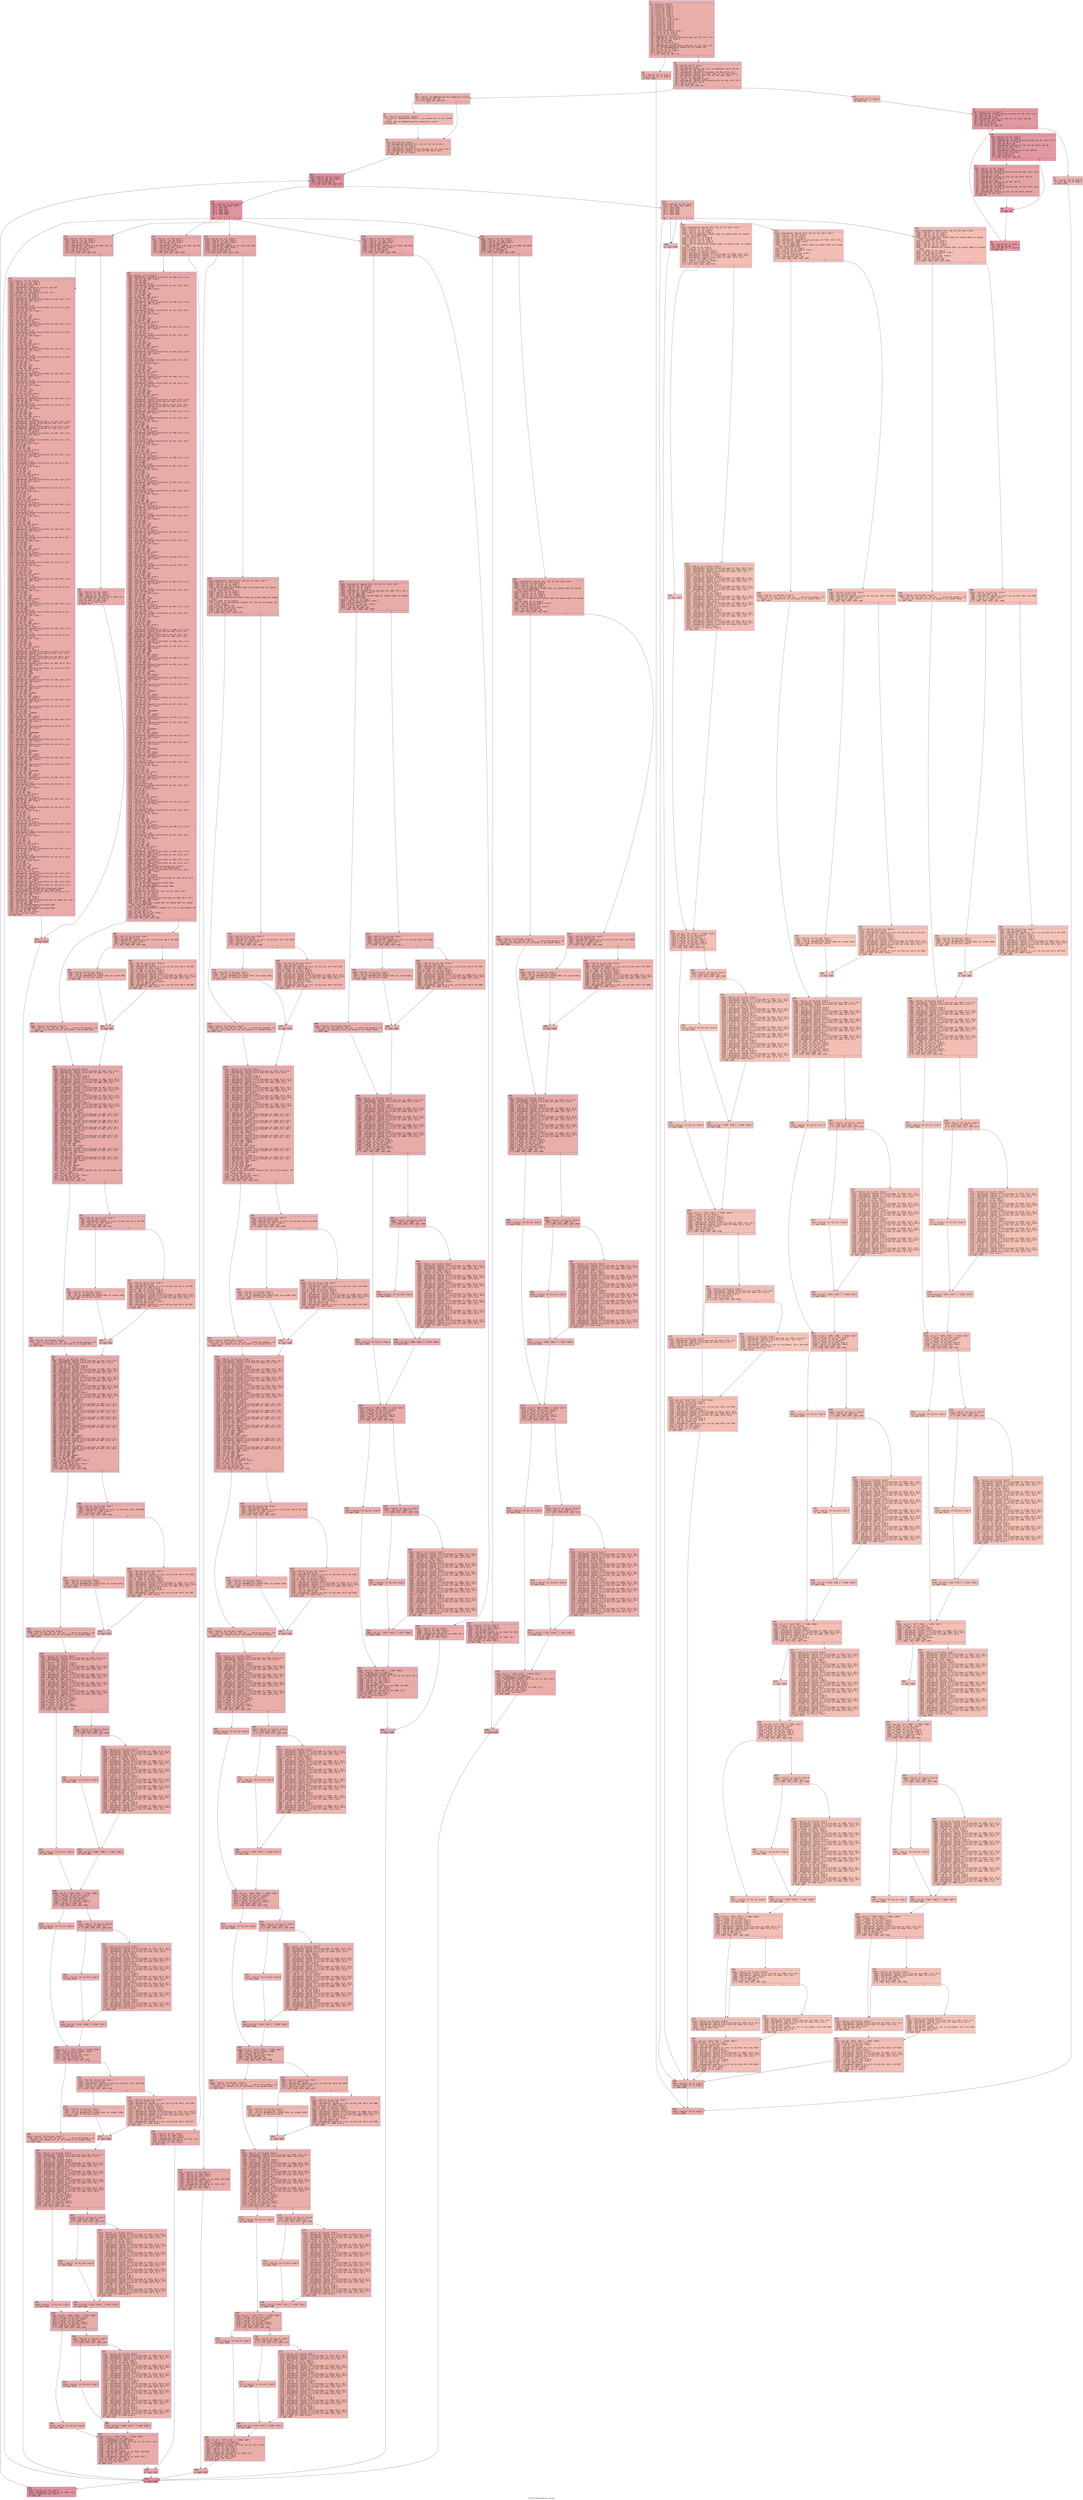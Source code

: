 digraph "CFG for 'MapSmallCaps' function" {
	label="CFG for 'MapSmallCaps' function";

	Node0x60000269cd20 [shape=record,color="#3d50c3ff", style=filled, fillcolor="#d0473d70" fontname="Courier",label="{2:\l|  %3 = alloca ptr, align 8\l  %4 = alloca ptr, align 8\l  %5 = alloca ptr, align 8\l  %6 = alloca i32, align 4\l  %7 = alloca i32, align 4\l  %8 = alloca ptr, align 8\l  %9 = alloca ptr, align 8\l  %10 = alloca ptr, align 8\l  %11 = alloca ptr, align 8\l  %12 = alloca [512 x i8], align 1\l  %13 = alloca ptr, align 8\l  %14 = alloca ptr, align 8\l  %15 = alloca ptr, align 8\l  %16 = alloca i32, align 4\l  %17 = alloca i32, align 4\l  %18 = alloca i32, align 4\l  %19 = alloca %struct.STYLE, align 4\l  store ptr %0, ptr %4, align 8\l  store ptr %1, ptr %5, align 8\l  %20 = load ptr, ptr %4, align 8\l  %21 = getelementptr inbounds %struct.word_type, ptr %20, i32 0, i32 2\l  %22 = load i16, ptr %21, align 8\l  %23 = and i16 %22, 4095\l  %24 = zext i16 %23 to i32\l  %25 = load ptr, ptr %4, align 8\l  %26 = getelementptr inbounds %struct.word_type, ptr %25, i32 0, i32 1\l  %27 = call i32 @FontMapping(i32 noundef %24, ptr noundef %26)\l  store i32 %27, ptr %6, align 4\l  %28 = load i32, ptr %6, align 4\l  %29 = icmp eq i32 %28, 0\l  br i1 %29, label %30, label %32\l|{<s0>T|<s1>F}}"];
	Node0x60000269cd20:s0 -> Node0x60000269cd70[tooltip="2 -> 30\nProbability 37.50%" ];
	Node0x60000269cd20:s1 -> Node0x60000269cdc0[tooltip="2 -> 32\nProbability 62.50%" ];
	Node0x60000269cd70 [shape=record,color="#3d50c3ff", style=filled, fillcolor="#d6524470" fontname="Courier",label="{30:\l|  %31 = load ptr, ptr %4, align 8\l  store ptr %31, ptr %3, align 8\l  br label %2942\l}"];
	Node0x60000269cd70 -> Node0x600002699b80[tooltip="30 -> 2942\nProbability 100.00%" ];
	Node0x60000269cdc0 [shape=record,color="#3d50c3ff", style=filled, fillcolor="#d24b4070" fontname="Courier",label="{32:\l|  %33 = load i32, ptr %6, align 4\l  %34 = zext i32 %33 to i64\l  %35 = getelementptr inbounds [20 x ptr], ptr @MapTable, i64 0, i64 %34\l  %36 = load ptr, ptr %35, align 8\l  %37 = getelementptr inbounds %struct.mapvec, ptr %36, i32 0, i32 7\l  %38 = getelementptr inbounds [4 x [256 x i8]], ptr %37, i64 0, i64 0\l  %39 = getelementptr inbounds [256 x i8], ptr %38, i64 0, i64 0\l  store ptr %39, ptr %13, align 8\l  %40 = load ptr, ptr @BackEnd, align 8\l  %41 = getelementptr inbounds %struct.back_end_rec, ptr %40, i32 0, i32 2\l  %42 = load i32, ptr %41, align 8\l  %43 = icmp ne i32 %42, 0\l  br i1 %43, label %89, label %44\l|{<s0>T|<s1>F}}"];
	Node0x60000269cdc0:s0 -> Node0x60000269d040[tooltip="32 -> 89\nProbability 62.50%" ];
	Node0x60000269cdc0:s1 -> Node0x60000269ce10[tooltip="32 -> 44\nProbability 37.50%" ];
	Node0x60000269ce10 [shape=record,color="#3d50c3ff", style=filled, fillcolor="#dc5d4a70" fontname="Courier",label="{44:\l|  store i32 0, ptr %7, align 4\l  br label %45\l}"];
	Node0x60000269ce10 -> Node0x60000269ce60[tooltip="44 -> 45\nProbability 100.00%" ];
	Node0x60000269ce60 [shape=record,color="#b70d28ff", style=filled, fillcolor="#bb1b2c70" fontname="Courier",label="{45:\l|  %46 = load ptr, ptr %4, align 8\l  %47 = getelementptr inbounds %struct.word_type, ptr %46, i32 0, i32 4\l  %48 = load i32, ptr %7, align 4\l  %49 = sext i32 %48 to i64\l  %50 = getelementptr inbounds [4 x i8], ptr %47, i64 0, i64 %49\l  %51 = load i8, ptr %50, align 1\l  %52 = zext i8 %51 to i32\l  %53 = icmp ne i32 %52, 0\l  br i1 %53, label %54, label %87\l|{<s0>T|<s1>F}}"];
	Node0x60000269ce60:s0 -> Node0x60000269ceb0[tooltip="45 -> 54\nProbability 96.88%" ];
	Node0x60000269ce60:s1 -> Node0x60000269cff0[tooltip="45 -> 87\nProbability 3.12%" ];
	Node0x60000269ceb0 [shape=record,color="#b70d28ff", style=filled, fillcolor="#bb1b2c70" fontname="Courier",label="{54:\l|  %55 = load ptr, ptr %13, align 8\l  %56 = load ptr, ptr %4, align 8\l  %57 = getelementptr inbounds %struct.word_type, ptr %56, i32 0, i32 4\l  %58 = load i32, ptr %7, align 4\l  %59 = sext i32 %58 to i64\l  %60 = getelementptr inbounds [4 x i8], ptr %57, i64 0, i64 %59\l  %61 = load i8, ptr %60, align 1\l  %62 = zext i8 %61 to i64\l  %63 = getelementptr inbounds i8, ptr %55, i64 %62\l  %64 = load i8, ptr %63, align 1\l  %65 = zext i8 %64 to i32\l  %66 = icmp ne i32 %65, 0\l  br i1 %66, label %67, label %83\l|{<s0>T|<s1>F}}"];
	Node0x60000269ceb0:s0 -> Node0x60000269cf00[tooltip="54 -> 67\nProbability 62.50%" ];
	Node0x60000269ceb0:s1 -> Node0x60000269cf50[tooltip="54 -> 83\nProbability 37.50%" ];
	Node0x60000269cf00 [shape=record,color="#3d50c3ff", style=filled, fillcolor="#c32e3170" fontname="Courier",label="{67:\l|  %68 = load ptr, ptr %13, align 8\l  %69 = load ptr, ptr %4, align 8\l  %70 = getelementptr inbounds %struct.word_type, ptr %69, i32 0, i32 4\l  %71 = load i32, ptr %7, align 4\l  %72 = sext i32 %71 to i64\l  %73 = getelementptr inbounds [4 x i8], ptr %70, i64 0, i64 %72\l  %74 = load i8, ptr %73, align 1\l  %75 = zext i8 %74 to i64\l  %76 = getelementptr inbounds i8, ptr %68, i64 %75\l  %77 = load i8, ptr %76, align 1\l  %78 = load ptr, ptr %4, align 8\l  %79 = getelementptr inbounds %struct.word_type, ptr %78, i32 0, i32 4\l  %80 = load i32, ptr %7, align 4\l  %81 = sext i32 %80 to i64\l  %82 = getelementptr inbounds [4 x i8], ptr %79, i64 0, i64 %81\l  store i8 %77, ptr %82, align 1\l  br label %83\l}"];
	Node0x60000269cf00 -> Node0x60000269cf50[tooltip="67 -> 83\nProbability 100.00%" ];
	Node0x60000269cf50 [shape=record,color="#b70d28ff", style=filled, fillcolor="#bb1b2c70" fontname="Courier",label="{83:\l|  br label %84\l}"];
	Node0x60000269cf50 -> Node0x60000269cfa0[tooltip="83 -> 84\nProbability 100.00%" ];
	Node0x60000269cfa0 [shape=record,color="#b70d28ff", style=filled, fillcolor="#bb1b2c70" fontname="Courier",label="{84:\l|  %85 = load i32, ptr %7, align 4\l  %86 = add nsw i32 %85, 1\l  store i32 %86, ptr %7, align 4\l  br label %45\l}"];
	Node0x60000269cfa0 -> Node0x60000269ce60[tooltip="84 -> 45\nProbability 100.00%" ];
	Node0x60000269cff0 [shape=record,color="#3d50c3ff", style=filled, fillcolor="#dc5d4a70" fontname="Courier",label="{87:\l|  %88 = load ptr, ptr %4, align 8\l  store ptr %88, ptr %3, align 8\l  br label %2942\l}"];
	Node0x60000269cff0 -> Node0x600002699b80[tooltip="87 -> 2942\nProbability 100.00%" ];
	Node0x60000269d040 [shape=record,color="#3d50c3ff", style=filled, fillcolor="#d6524470" fontname="Courier",label="{89:\l|  %90 = load ptr, ptr @MapSmallCaps.font_change_word, align 8\l  %91 = icmp eq ptr %90, null\l  br i1 %91, label %92, label %95\l|{<s0>T|<s1>F}}"];
	Node0x60000269d040:s0 -> Node0x60000269d090[tooltip="89 -> 92\nProbability 37.50%" ];
	Node0x60000269d040:s1 -> Node0x60000269d0e0[tooltip="89 -> 95\nProbability 62.50%" ];
	Node0x60000269d090 [shape=record,color="#3d50c3ff", style=filled, fillcolor="#de614d70" fontname="Courier",label="{92:\l|  %93 = load ptr, ptr @no_fpos, align 8\l  %94 = call ptr @MakeWord(i32 noundef 11, ptr noundef @.str.24, ptr noundef\l... %93)\l  store ptr %94, ptr @MapSmallCaps.font_change_word, align 8\l  br label %95\l}"];
	Node0x60000269d090 -> Node0x60000269d0e0[tooltip="92 -> 95\nProbability 100.00%" ];
	Node0x60000269d0e0 [shape=record,color="#3d50c3ff", style=filled, fillcolor="#d6524470" fontname="Courier",label="{95:\l|  store i32 0, ptr %18, align 4\l  %96 = getelementptr inbounds [512 x i8], ptr %12, i64 0, i64 0\l  store ptr %96, ptr %15, align 8\l  %97 = load ptr, ptr %4, align 8\l  %98 = getelementptr inbounds %struct.word_type, ptr %97, i32 0, i32 4\l  %99 = getelementptr inbounds [4 x i8], ptr %98, i64 0, i64 0\l  store ptr %99, ptr %14, align 8\l  br label %100\l}"];
	Node0x60000269d0e0 -> Node0x60000269d130[tooltip="95 -> 100\nProbability 100.00%" ];
	Node0x60000269d130 [shape=record,color="#b70d28ff", style=filled, fillcolor="#b70d2870" fontname="Courier",label="{100:\l|  %101 = load ptr, ptr %14, align 8\l  %102 = load i8, ptr %101, align 1\l  %103 = zext i8 %102 to i32\l  %104 = icmp ne i32 %103, 0\l  br i1 %104, label %105, label %2191\l|{<s0>T|<s1>F}}"];
	Node0x60000269d130:s0 -> Node0x60000269d180[tooltip="100 -> 105\nProbability 96.88%" ];
	Node0x60000269d130:s1 -> Node0x600002698230[tooltip="100 -> 2191\nProbability 3.12%" ];
	Node0x60000269d180 [shape=record,color="#b70d28ff", style=filled, fillcolor="#b70d2870" fontname="Courier",label="{105:\l|  %106 = load i32, ptr %18, align 4\l  switch i32 %106, label %2187 [\l    i32 0, label %107\l    i32 1, label %472\l    i32 2, label %1315\l    i32 3, label %1818\l    i32 4, label %2002\l  ]\l|{<s0>def|<s1>0|<s2>1|<s3>2|<s4>3|<s5>4}}"];
	Node0x60000269d180:s0 -> Node0x600002698190[tooltip="105 -> 2187\nProbability 16.67%" ];
	Node0x60000269d180:s1 -> Node0x60000269d1d0[tooltip="105 -> 107\nProbability 16.67%" ];
	Node0x60000269d180:s2 -> Node0x60000269d310[tooltip="105 -> 472\nProbability 16.67%" ];
	Node0x60000269d180:s3 -> Node0x60000269e350[tooltip="105 -> 1315\nProbability 16.67%" ];
	Node0x60000269d180:s4 -> Node0x60000269f390[tooltip="105 -> 1818\nProbability 16.67%" ];
	Node0x60000269d180:s5 -> Node0x60000269fa70[tooltip="105 -> 2002\nProbability 16.67%" ];
	Node0x60000269d1d0 [shape=record,color="#3d50c3ff", style=filled, fillcolor="#ca3b3770" fontname="Courier",label="{107:\l|  %108 = load ptr, ptr %13, align 8\l  %109 = load ptr, ptr %14, align 8\l  %110 = load i8, ptr %109, align 1\l  %111 = zext i8 %110 to i64\l  %112 = getelementptr inbounds i8, ptr %108, i64 %111\l  %113 = load i8, ptr %112, align 1\l  %114 = zext i8 %113 to i32\l  %115 = icmp ne i32 %114, 0\l  br i1 %115, label %116, label %466\l|{<s0>T|<s1>F}}"];
	Node0x60000269d1d0:s0 -> Node0x60000269d220[tooltip="107 -> 116\nProbability 62.50%" ];
	Node0x60000269d1d0:s1 -> Node0x60000269d270[tooltip="107 -> 466\nProbability 37.50%" ];
	Node0x60000269d220 [shape=record,color="#3d50c3ff", style=filled, fillcolor="#cc403a70" fontname="Courier",label="{116:\l|  %117 = load ptr, ptr %13, align 8\l  %118 = load ptr, ptr %14, align 8\l  %119 = load i8, ptr %118, align 1\l  %120 = zext i8 %119 to i64\l  %121 = getelementptr inbounds i8, ptr %117, i64 %120\l  %122 = load i8, ptr %121, align 1\l  %123 = load ptr, ptr %15, align 8\l  %124 = getelementptr inbounds i8, ptr %123, i32 1\l  store ptr %124, ptr %15, align 8\l  store i8 %122, ptr %123, align 1\l  %125 = load ptr, ptr %5, align 8\l  %126 = getelementptr inbounds %struct.STYLE, ptr %125, i32 0, i32 0\l  %127 = load i16, ptr %126, align 4\l  %128 = lshr i16 %127, 7\l  %129 = and i16 %128, 1\l  %130 = zext i16 %129 to i32\l  %131 = getelementptr inbounds %struct.STYLE, ptr %19, i32 0, i32 0\l  %132 = trunc i32 %130 to i16\l  %133 = load i16, ptr %131, align 4\l  %134 = and i16 %132, 1\l  %135 = shl i16 %134, 7\l  %136 = and i16 %133, -129\l  %137 = or i16 %136, %135\l  store i16 %137, ptr %131, align 4\l  %138 = zext i16 %134 to i32\l  %139 = load ptr, ptr %5, align 8\l  %140 = getelementptr inbounds %struct.STYLE, ptr %139, i32 0, i32 0\l  %141 = load i16, ptr %140, align 4\l  %142 = lshr i16 %141, 8\l  %143 = and i16 %142, 1\l  %144 = zext i16 %143 to i32\l  %145 = getelementptr inbounds %struct.STYLE, ptr %19, i32 0, i32 0\l  %146 = trunc i32 %144 to i16\l  %147 = load i16, ptr %145, align 4\l  %148 = and i16 %146, 1\l  %149 = shl i16 %148, 8\l  %150 = and i16 %147, -257\l  %151 = or i16 %150, %149\l  store i16 %151, ptr %145, align 4\l  %152 = zext i16 %148 to i32\l  %153 = load ptr, ptr %5, align 8\l  %154 = getelementptr inbounds %struct.STYLE, ptr %153, i32 0, i32 0\l  %155 = load i16, ptr %154, align 4\l  %156 = lshr i16 %155, 9\l  %157 = and i16 %156, 1\l  %158 = zext i16 %157 to i32\l  %159 = getelementptr inbounds %struct.STYLE, ptr %19, i32 0, i32 0\l  %160 = trunc i32 %158 to i16\l  %161 = load i16, ptr %159, align 4\l  %162 = and i16 %160, 1\l  %163 = shl i16 %162, 9\l  %164 = and i16 %161, -513\l  %165 = or i16 %164, %163\l  store i16 %165, ptr %159, align 4\l  %166 = zext i16 %162 to i32\l  %167 = load ptr, ptr %5, align 8\l  %168 = getelementptr inbounds %struct.STYLE, ptr %167, i32 0, i32 0\l  %169 = load i16, ptr %168, align 4\l  %170 = lshr i16 %169, 10\l  %171 = and i16 %170, 7\l  %172 = zext i16 %171 to i32\l  %173 = getelementptr inbounds %struct.STYLE, ptr %19, i32 0, i32 0\l  %174 = trunc i32 %172 to i16\l  %175 = load i16, ptr %173, align 4\l  %176 = and i16 %174, 7\l  %177 = shl i16 %176, 10\l  %178 = and i16 %175, -7169\l  %179 = or i16 %178, %177\l  store i16 %179, ptr %173, align 4\l  %180 = zext i16 %176 to i32\l  %181 = load ptr, ptr %5, align 8\l  %182 = getelementptr inbounds %struct.STYLE, ptr %181, i32 0, i32 0\l  %183 = load i16, ptr %182, align 4\l  %184 = lshr i16 %183, 13\l  %185 = zext i16 %184 to i32\l  %186 = getelementptr inbounds %struct.STYLE, ptr %19, i32 0, i32 0\l  %187 = trunc i32 %185 to i16\l  %188 = load i16, ptr %186, align 4\l  %189 = and i16 %187, 7\l  %190 = shl i16 %189, 13\l  %191 = and i16 %188, 8191\l  %192 = or i16 %191, %190\l  store i16 %192, ptr %186, align 4\l  %193 = zext i16 %189 to i32\l  %194 = load ptr, ptr %5, align 8\l  %195 = getelementptr inbounds %struct.STYLE, ptr %194, i32 0, i32 0\l  %196 = getelementptr inbounds %struct.GAP, ptr %195, i32 0, i32 1\l  %197 = load i16, ptr %196, align 2\l  %198 = getelementptr inbounds %struct.STYLE, ptr %19, i32 0, i32 0\l  %199 = getelementptr inbounds %struct.GAP, ptr %198, i32 0, i32 1\l  store i16 %197, ptr %199, align 2\l  %200 = load ptr, ptr %5, align 8\l  %201 = getelementptr inbounds %struct.STYLE, ptr %200, i32 0, i32 1\l  %202 = load i8, ptr %201, align 4\l  %203 = and i8 %202, 3\l  %204 = zext i8 %203 to i32\l  %205 = getelementptr inbounds %struct.STYLE, ptr %19, i32 0, i32 1\l  %206 = trunc i32 %204 to i8\l  %207 = load i8, ptr %205, align 4\l  %208 = and i8 %206, 3\l  %209 = and i8 %207, -4\l  %210 = or i8 %209, %208\l  store i8 %210, ptr %205, align 4\l  %211 = zext i8 %208 to i32\l  %212 = load ptr, ptr %5, align 8\l  %213 = getelementptr inbounds %struct.STYLE, ptr %212, i32 0, i32 1\l  %214 = load i8, ptr %213, align 4\l  %215 = lshr i8 %214, 2\l  %216 = and i8 %215, 3\l  %217 = zext i8 %216 to i32\l  %218 = getelementptr inbounds %struct.STYLE, ptr %19, i32 0, i32 1\l  %219 = trunc i32 %217 to i8\l  %220 = load i8, ptr %218, align 4\l  %221 = and i8 %219, 3\l  %222 = shl i8 %221, 2\l  %223 = and i8 %220, -13\l  %224 = or i8 %223, %222\l  store i8 %224, ptr %218, align 4\l  %225 = zext i8 %221 to i32\l  %226 = load ptr, ptr %5, align 8\l  %227 = getelementptr inbounds %struct.STYLE, ptr %226, i32 0, i32 1\l  %228 = load i8, ptr %227, align 4\l  %229 = lshr i8 %228, 4\l  %230 = and i8 %229, 7\l  %231 = zext i8 %230 to i32\l  %232 = getelementptr inbounds %struct.STYLE, ptr %19, i32 0, i32 1\l  %233 = trunc i32 %231 to i8\l  %234 = load i8, ptr %232, align 4\l  %235 = and i8 %233, 7\l  %236 = shl i8 %235, 4\l  %237 = and i8 %234, -113\l  %238 = or i8 %237, %236\l  store i8 %238, ptr %232, align 4\l  %239 = zext i8 %235 to i32\l  %240 = load ptr, ptr %5, align 8\l  %241 = getelementptr inbounds %struct.STYLE, ptr %240, i32 0, i32 0\l  %242 = load i8, ptr %241, align 4\l  %243 = lshr i8 %242, 3\l  %244 = and i8 %243, 1\l  %245 = zext i8 %244 to i32\l  %246 = getelementptr inbounds %struct.STYLE, ptr %19, i32 0, i32 0\l  %247 = trunc i32 %245 to i8\l  %248 = load i8, ptr %246, align 4\l  %249 = and i8 %247, 1\l  %250 = shl i8 %249, 3\l  %251 = and i8 %248, -9\l  %252 = or i8 %251, %250\l  store i8 %252, ptr %246, align 4\l  %253 = zext i8 %249 to i32\l  %254 = load ptr, ptr %5, align 8\l  %255 = getelementptr inbounds %struct.STYLE, ptr %254, i32 0, i32 1\l  %256 = load i16, ptr %255, align 4\l  %257 = lshr i16 %256, 7\l  %258 = and i16 %257, 1\l  %259 = zext i16 %258 to i32\l  %260 = getelementptr inbounds %struct.STYLE, ptr %19, i32 0, i32 1\l  %261 = trunc i32 %259 to i16\l  %262 = load i16, ptr %260, align 4\l  %263 = and i16 %261, 1\l  %264 = shl i16 %263, 7\l  %265 = and i16 %262, -129\l  %266 = or i16 %265, %264\l  store i16 %266, ptr %260, align 4\l  %267 = zext i16 %263 to i32\l  %268 = load ptr, ptr %5, align 8\l  %269 = getelementptr inbounds %struct.STYLE, ptr %268, i32 0, i32 1\l  %270 = load i16, ptr %269, align 4\l  %271 = lshr i16 %270, 8\l  %272 = and i16 %271, 1\l  %273 = zext i16 %272 to i32\l  %274 = getelementptr inbounds %struct.STYLE, ptr %19, i32 0, i32 1\l  %275 = trunc i32 %273 to i16\l  %276 = load i16, ptr %274, align 4\l  %277 = and i16 %275, 1\l  %278 = shl i16 %277, 8\l  %279 = and i16 %276, -257\l  %280 = or i16 %279, %278\l  store i16 %280, ptr %274, align 4\l  %281 = zext i16 %277 to i32\l  %282 = load ptr, ptr %5, align 8\l  %283 = getelementptr inbounds %struct.STYLE, ptr %282, i32 0, i32 1\l  %284 = load i16, ptr %283, align 4\l  %285 = lshr i16 %284, 9\l  %286 = and i16 %285, 1\l  %287 = zext i16 %286 to i32\l  %288 = getelementptr inbounds %struct.STYLE, ptr %19, i32 0, i32 1\l  %289 = trunc i32 %287 to i16\l  %290 = load i16, ptr %288, align 4\l  %291 = and i16 %289, 1\l  %292 = shl i16 %291, 9\l  %293 = and i16 %290, -513\l  %294 = or i16 %293, %292\l  store i16 %294, ptr %288, align 4\l  %295 = zext i16 %291 to i32\l  %296 = load ptr, ptr %5, align 8\l  %297 = getelementptr inbounds %struct.STYLE, ptr %296, i32 0, i32 1\l  %298 = load i16, ptr %297, align 4\l  %299 = lshr i16 %298, 10\l  %300 = and i16 %299, 7\l  %301 = zext i16 %300 to i32\l  %302 = getelementptr inbounds %struct.STYLE, ptr %19, i32 0, i32 1\l  %303 = trunc i32 %301 to i16\l  %304 = load i16, ptr %302, align 4\l  %305 = and i16 %303, 7\l  %306 = shl i16 %305, 10\l  %307 = and i16 %304, -7169\l  %308 = or i16 %307, %306\l  store i16 %308, ptr %302, align 4\l  %309 = zext i16 %305 to i32\l  %310 = load ptr, ptr %5, align 8\l  %311 = getelementptr inbounds %struct.STYLE, ptr %310, i32 0, i32 1\l  %312 = load i16, ptr %311, align 4\l  %313 = lshr i16 %312, 13\l  %314 = zext i16 %313 to i32\l  %315 = getelementptr inbounds %struct.STYLE, ptr %19, i32 0, i32 1\l  %316 = trunc i32 %314 to i16\l  %317 = load i16, ptr %315, align 4\l  %318 = and i16 %316, 7\l  %319 = shl i16 %318, 13\l  %320 = and i16 %317, 8191\l  %321 = or i16 %320, %319\l  store i16 %321, ptr %315, align 4\l  %322 = zext i16 %318 to i32\l  %323 = load ptr, ptr %5, align 8\l  %324 = getelementptr inbounds %struct.STYLE, ptr %323, i32 0, i32 1\l  %325 = getelementptr inbounds %struct.GAP, ptr %324, i32 0, i32 1\l  %326 = load i16, ptr %325, align 2\l  %327 = getelementptr inbounds %struct.STYLE, ptr %19, i32 0, i32 1\l  %328 = getelementptr inbounds %struct.GAP, ptr %327, i32 0, i32 1\l  store i16 %326, ptr %328, align 2\l  %329 = load ptr, ptr %5, align 8\l  %330 = getelementptr inbounds %struct.STYLE, ptr %329, i32 0, i32 4\l  %331 = load i32, ptr %330, align 4\l  %332 = and i32 %331, 4095\l  %333 = getelementptr inbounds %struct.STYLE, ptr %19, i32 0, i32 4\l  %334 = load i32, ptr %333, align 4\l  %335 = and i32 %332, 4095\l  %336 = and i32 %334, -4096\l  %337 = or i32 %336, %335\l  store i32 %337, ptr %333, align 4\l  %338 = load ptr, ptr %5, align 8\l  %339 = getelementptr inbounds %struct.STYLE, ptr %338, i32 0, i32 4\l  %340 = load i32, ptr %339, align 4\l  %341 = lshr i32 %340, 12\l  %342 = and i32 %341, 1023\l  %343 = getelementptr inbounds %struct.STYLE, ptr %19, i32 0, i32 4\l  %344 = load i32, ptr %343, align 4\l  %345 = and i32 %342, 1023\l  %346 = shl i32 %345, 12\l  %347 = and i32 %344, -4190209\l  %348 = or i32 %347, %346\l  store i32 %348, ptr %343, align 4\l  %349 = load ptr, ptr %5, align 8\l  %350 = getelementptr inbounds %struct.STYLE, ptr %349, i32 0, i32 4\l  %351 = load i32, ptr %350, align 4\l  %352 = lshr i32 %351, 22\l  %353 = and i32 %352, 3\l  %354 = getelementptr inbounds %struct.STYLE, ptr %19, i32 0, i32 4\l  %355 = load i32, ptr %354, align 4\l  %356 = and i32 %353, 3\l  %357 = shl i32 %356, 22\l  %358 = and i32 %355, -12582913\l  %359 = or i32 %358, %357\l  store i32 %359, ptr %354, align 4\l  %360 = load ptr, ptr %5, align 8\l  %361 = getelementptr inbounds %struct.STYLE, ptr %360, i32 0, i32 4\l  %362 = load i32, ptr %361, align 4\l  %363 = lshr i32 %362, 24\l  %364 = and i32 %363, 63\l  %365 = getelementptr inbounds %struct.STYLE, ptr %19, i32 0, i32 4\l  %366 = load i32, ptr %365, align 4\l  %367 = and i32 %364, 63\l  %368 = shl i32 %367, 24\l  %369 = and i32 %366, -1056964609\l  %370 = or i32 %369, %368\l  store i32 %370, ptr %365, align 4\l  %371 = load ptr, ptr %5, align 8\l  %372 = getelementptr inbounds %struct.STYLE, ptr %371, i32 0, i32 4\l  %373 = load i32, ptr %372, align 4\l  %374 = lshr i32 %373, 31\l  %375 = getelementptr inbounds %struct.STYLE, ptr %19, i32 0, i32 4\l  %376 = load i32, ptr %375, align 4\l  %377 = and i32 %374, 1\l  %378 = shl i32 %377, 31\l  %379 = and i32 %376, 2147483647\l  %380 = or i32 %379, %378\l  store i32 %380, ptr %375, align 4\l  %381 = load ptr, ptr %5, align 8\l  %382 = getelementptr inbounds %struct.STYLE, ptr %381, i32 0, i32 4\l  %383 = load i32, ptr %382, align 4\l  %384 = lshr i32 %383, 30\l  %385 = and i32 %384, 1\l  %386 = getelementptr inbounds %struct.STYLE, ptr %19, i32 0, i32 4\l  %387 = load i32, ptr %386, align 4\l  %388 = and i32 %385, 1\l  %389 = shl i32 %388, 30\l  %390 = and i32 %387, -1073741825\l  %391 = or i32 %390, %389\l  store i32 %391, ptr %386, align 4\l  %392 = load ptr, ptr %5, align 8\l  %393 = getelementptr inbounds %struct.STYLE, ptr %392, i32 0, i32 0\l  %394 = load i8, ptr %393, align 4\l  %395 = and i8 %394, 1\l  %396 = zext i8 %395 to i32\l  %397 = getelementptr inbounds %struct.STYLE, ptr %19, i32 0, i32 0\l  %398 = trunc i32 %396 to i8\l  %399 = load i8, ptr %397, align 4\l  %400 = and i8 %398, 1\l  %401 = and i8 %399, -2\l  %402 = or i8 %401, %400\l  store i8 %402, ptr %397, align 4\l  %403 = zext i8 %400 to i32\l  %404 = load ptr, ptr %5, align 8\l  %405 = getelementptr inbounds %struct.STYLE, ptr %404, i32 0, i32 0\l  %406 = load i8, ptr %405, align 4\l  %407 = lshr i8 %406, 1\l  %408 = and i8 %407, 1\l  %409 = zext i8 %408 to i32\l  %410 = getelementptr inbounds %struct.STYLE, ptr %19, i32 0, i32 0\l  %411 = trunc i32 %409 to i8\l  %412 = load i8, ptr %410, align 4\l  %413 = and i8 %411, 1\l  %414 = shl i8 %413, 1\l  %415 = and i8 %412, -3\l  %416 = or i8 %415, %414\l  store i8 %416, ptr %410, align 4\l  %417 = zext i8 %413 to i32\l  %418 = load ptr, ptr %5, align 8\l  %419 = getelementptr inbounds %struct.STYLE, ptr %418, i32 0, i32 0\l  %420 = load i8, ptr %419, align 4\l  %421 = lshr i8 %420, 2\l  %422 = and i8 %421, 1\l  %423 = zext i8 %422 to i32\l  %424 = getelementptr inbounds %struct.STYLE, ptr %19, i32 0, i32 0\l  %425 = trunc i32 %423 to i8\l  %426 = load i8, ptr %424, align 4\l  %427 = and i8 %425, 1\l  %428 = shl i8 %427, 2\l  %429 = and i8 %426, -5\l  %430 = or i8 %429, %428\l  store i8 %430, ptr %424, align 4\l  %431 = zext i8 %427 to i32\l  %432 = load ptr, ptr %5, align 8\l  %433 = getelementptr inbounds %struct.STYLE, ptr %432, i32 0, i32 0\l  %434 = load i8, ptr %433, align 4\l  %435 = lshr i8 %434, 4\l  %436 = and i8 %435, 7\l  %437 = zext i8 %436 to i32\l  %438 = getelementptr inbounds %struct.STYLE, ptr %19, i32 0, i32 0\l  %439 = trunc i32 %437 to i8\l  %440 = load i8, ptr %438, align 4\l  %441 = and i8 %439, 7\l  %442 = shl i8 %441, 4\l  %443 = and i8 %440, -113\l  %444 = or i8 %443, %442\l  store i8 %444, ptr %438, align 4\l  %445 = zext i8 %441 to i32\l  %446 = load ptr, ptr %5, align 8\l  %447 = getelementptr inbounds %struct.STYLE, ptr %446, i32 0, i32 2\l  %448 = load i16, ptr %447, align 4\l  %449 = getelementptr inbounds %struct.STYLE, ptr %19, i32 0, i32 2\l  store i16 %448, ptr %449, align 4\l  %450 = load ptr, ptr %5, align 8\l  %451 = getelementptr inbounds %struct.STYLE, ptr %450, i32 0, i32 3\l  %452 = load i16, ptr %451, align 2\l  %453 = getelementptr inbounds %struct.STYLE, ptr %19, i32 0, i32 3\l  store i16 %452, ptr %453, align 2\l  %454 = load ptr, ptr @MapSmallCaps.font_change_word, align 8\l  call void @FontChange(ptr noundef %19, ptr noundef %454)\l  %455 = getelementptr inbounds %struct.STYLE, ptr %19, i32 0, i32 4\l  %456 = load i32, ptr %455, align 4\l  %457 = and i32 %456, 4095\l  store i32 %457, ptr %16, align 4\l  %458 = load ptr, ptr %4, align 8\l  %459 = getelementptr inbounds %struct.word_type, ptr %458, i32 0, i32 2\l  %460 = load i32, ptr %459, align 8\l  %461 = and i32 %460, 4095\l  %462 = call i32 @FontHalfXHeight(i32 noundef %461)\l  %463 = load i32, ptr %16, align 4\l  %464 = call i32 @FontHalfXHeight(i32 noundef %463)\l  %465 = sub nsw i32 %462, %464\l  store i32 %465, ptr %17, align 4\l  store i32 2, ptr %18, align 4\l  br label %471\l}"];
	Node0x60000269d220 -> Node0x60000269d2c0[tooltip="116 -> 471\nProbability 100.00%" ];
	Node0x60000269d270 [shape=record,color="#3d50c3ff", style=filled, fillcolor="#d0473d70" fontname="Courier",label="{466:\l|  %467 = load ptr, ptr %14, align 8\l  %468 = load i8, ptr %467, align 1\l  %469 = load ptr, ptr %15, align 8\l  %470 = getelementptr inbounds i8, ptr %469, i32 1\l  store ptr %470, ptr %15, align 8\l  store i8 %468, ptr %469, align 1\l  store i32 1, ptr %18, align 4\l  br label %471\l}"];
	Node0x60000269d270 -> Node0x60000269d2c0[tooltip="466 -> 471\nProbability 100.00%" ];
	Node0x60000269d2c0 [shape=record,color="#3d50c3ff", style=filled, fillcolor="#ca3b3770" fontname="Courier",label="{471:\l|  br label %2187\l}"];
	Node0x60000269d2c0 -> Node0x600002698190[tooltip="471 -> 2187\nProbability 100.00%" ];
	Node0x60000269d310 [shape=record,color="#3d50c3ff", style=filled, fillcolor="#ca3b3770" fontname="Courier",label="{472:\l|  %473 = load ptr, ptr %13, align 8\l  %474 = load ptr, ptr %14, align 8\l  %475 = load i8, ptr %474, align 1\l  %476 = zext i8 %475 to i64\l  %477 = getelementptr inbounds i8, ptr %473, i64 %476\l  %478 = load i8, ptr %477, align 1\l  %479 = zext i8 %478 to i32\l  %480 = icmp ne i32 %479, 0\l  br i1 %480, label %481, label %1309\l|{<s0>T|<s1>F}}"];
	Node0x60000269d310:s0 -> Node0x60000269d360[tooltip="472 -> 481\nProbability 62.50%" ];
	Node0x60000269d310:s1 -> Node0x60000269e2b0[tooltip="472 -> 1309\nProbability 37.50%" ];
	Node0x60000269d360 [shape=record,color="#3d50c3ff", style=filled, fillcolor="#cc403a70" fontname="Courier",label="{481:\l|  %482 = load ptr, ptr %5, align 8\l  %483 = getelementptr inbounds %struct.STYLE, ptr %482, i32 0, i32 0\l  %484 = load i16, ptr %483, align 4\l  %485 = lshr i16 %484, 7\l  %486 = and i16 %485, 1\l  %487 = zext i16 %486 to i32\l  %488 = getelementptr inbounds %struct.STYLE, ptr %19, i32 0, i32 0\l  %489 = trunc i32 %487 to i16\l  %490 = load i16, ptr %488, align 4\l  %491 = and i16 %489, 1\l  %492 = shl i16 %491, 7\l  %493 = and i16 %490, -129\l  %494 = or i16 %493, %492\l  store i16 %494, ptr %488, align 4\l  %495 = zext i16 %491 to i32\l  %496 = load ptr, ptr %5, align 8\l  %497 = getelementptr inbounds %struct.STYLE, ptr %496, i32 0, i32 0\l  %498 = load i16, ptr %497, align 4\l  %499 = lshr i16 %498, 8\l  %500 = and i16 %499, 1\l  %501 = zext i16 %500 to i32\l  %502 = getelementptr inbounds %struct.STYLE, ptr %19, i32 0, i32 0\l  %503 = trunc i32 %501 to i16\l  %504 = load i16, ptr %502, align 4\l  %505 = and i16 %503, 1\l  %506 = shl i16 %505, 8\l  %507 = and i16 %504, -257\l  %508 = or i16 %507, %506\l  store i16 %508, ptr %502, align 4\l  %509 = zext i16 %505 to i32\l  %510 = load ptr, ptr %5, align 8\l  %511 = getelementptr inbounds %struct.STYLE, ptr %510, i32 0, i32 0\l  %512 = load i16, ptr %511, align 4\l  %513 = lshr i16 %512, 9\l  %514 = and i16 %513, 1\l  %515 = zext i16 %514 to i32\l  %516 = getelementptr inbounds %struct.STYLE, ptr %19, i32 0, i32 0\l  %517 = trunc i32 %515 to i16\l  %518 = load i16, ptr %516, align 4\l  %519 = and i16 %517, 1\l  %520 = shl i16 %519, 9\l  %521 = and i16 %518, -513\l  %522 = or i16 %521, %520\l  store i16 %522, ptr %516, align 4\l  %523 = zext i16 %519 to i32\l  %524 = load ptr, ptr %5, align 8\l  %525 = getelementptr inbounds %struct.STYLE, ptr %524, i32 0, i32 0\l  %526 = load i16, ptr %525, align 4\l  %527 = lshr i16 %526, 10\l  %528 = and i16 %527, 7\l  %529 = zext i16 %528 to i32\l  %530 = getelementptr inbounds %struct.STYLE, ptr %19, i32 0, i32 0\l  %531 = trunc i32 %529 to i16\l  %532 = load i16, ptr %530, align 4\l  %533 = and i16 %531, 7\l  %534 = shl i16 %533, 10\l  %535 = and i16 %532, -7169\l  %536 = or i16 %535, %534\l  store i16 %536, ptr %530, align 4\l  %537 = zext i16 %533 to i32\l  %538 = load ptr, ptr %5, align 8\l  %539 = getelementptr inbounds %struct.STYLE, ptr %538, i32 0, i32 0\l  %540 = load i16, ptr %539, align 4\l  %541 = lshr i16 %540, 13\l  %542 = zext i16 %541 to i32\l  %543 = getelementptr inbounds %struct.STYLE, ptr %19, i32 0, i32 0\l  %544 = trunc i32 %542 to i16\l  %545 = load i16, ptr %543, align 4\l  %546 = and i16 %544, 7\l  %547 = shl i16 %546, 13\l  %548 = and i16 %545, 8191\l  %549 = or i16 %548, %547\l  store i16 %549, ptr %543, align 4\l  %550 = zext i16 %546 to i32\l  %551 = load ptr, ptr %5, align 8\l  %552 = getelementptr inbounds %struct.STYLE, ptr %551, i32 0, i32 0\l  %553 = getelementptr inbounds %struct.GAP, ptr %552, i32 0, i32 1\l  %554 = load i16, ptr %553, align 2\l  %555 = getelementptr inbounds %struct.STYLE, ptr %19, i32 0, i32 0\l  %556 = getelementptr inbounds %struct.GAP, ptr %555, i32 0, i32 1\l  store i16 %554, ptr %556, align 2\l  %557 = load ptr, ptr %5, align 8\l  %558 = getelementptr inbounds %struct.STYLE, ptr %557, i32 0, i32 1\l  %559 = load i8, ptr %558, align 4\l  %560 = and i8 %559, 3\l  %561 = zext i8 %560 to i32\l  %562 = getelementptr inbounds %struct.STYLE, ptr %19, i32 0, i32 1\l  %563 = trunc i32 %561 to i8\l  %564 = load i8, ptr %562, align 4\l  %565 = and i8 %563, 3\l  %566 = and i8 %564, -4\l  %567 = or i8 %566, %565\l  store i8 %567, ptr %562, align 4\l  %568 = zext i8 %565 to i32\l  %569 = load ptr, ptr %5, align 8\l  %570 = getelementptr inbounds %struct.STYLE, ptr %569, i32 0, i32 1\l  %571 = load i8, ptr %570, align 4\l  %572 = lshr i8 %571, 2\l  %573 = and i8 %572, 3\l  %574 = zext i8 %573 to i32\l  %575 = getelementptr inbounds %struct.STYLE, ptr %19, i32 0, i32 1\l  %576 = trunc i32 %574 to i8\l  %577 = load i8, ptr %575, align 4\l  %578 = and i8 %576, 3\l  %579 = shl i8 %578, 2\l  %580 = and i8 %577, -13\l  %581 = or i8 %580, %579\l  store i8 %581, ptr %575, align 4\l  %582 = zext i8 %578 to i32\l  %583 = load ptr, ptr %5, align 8\l  %584 = getelementptr inbounds %struct.STYLE, ptr %583, i32 0, i32 1\l  %585 = load i8, ptr %584, align 4\l  %586 = lshr i8 %585, 4\l  %587 = and i8 %586, 7\l  %588 = zext i8 %587 to i32\l  %589 = getelementptr inbounds %struct.STYLE, ptr %19, i32 0, i32 1\l  %590 = trunc i32 %588 to i8\l  %591 = load i8, ptr %589, align 4\l  %592 = and i8 %590, 7\l  %593 = shl i8 %592, 4\l  %594 = and i8 %591, -113\l  %595 = or i8 %594, %593\l  store i8 %595, ptr %589, align 4\l  %596 = zext i8 %592 to i32\l  %597 = load ptr, ptr %5, align 8\l  %598 = getelementptr inbounds %struct.STYLE, ptr %597, i32 0, i32 0\l  %599 = load i8, ptr %598, align 4\l  %600 = lshr i8 %599, 3\l  %601 = and i8 %600, 1\l  %602 = zext i8 %601 to i32\l  %603 = getelementptr inbounds %struct.STYLE, ptr %19, i32 0, i32 0\l  %604 = trunc i32 %602 to i8\l  %605 = load i8, ptr %603, align 4\l  %606 = and i8 %604, 1\l  %607 = shl i8 %606, 3\l  %608 = and i8 %605, -9\l  %609 = or i8 %608, %607\l  store i8 %609, ptr %603, align 4\l  %610 = zext i8 %606 to i32\l  %611 = load ptr, ptr %5, align 8\l  %612 = getelementptr inbounds %struct.STYLE, ptr %611, i32 0, i32 1\l  %613 = load i16, ptr %612, align 4\l  %614 = lshr i16 %613, 7\l  %615 = and i16 %614, 1\l  %616 = zext i16 %615 to i32\l  %617 = getelementptr inbounds %struct.STYLE, ptr %19, i32 0, i32 1\l  %618 = trunc i32 %616 to i16\l  %619 = load i16, ptr %617, align 4\l  %620 = and i16 %618, 1\l  %621 = shl i16 %620, 7\l  %622 = and i16 %619, -129\l  %623 = or i16 %622, %621\l  store i16 %623, ptr %617, align 4\l  %624 = zext i16 %620 to i32\l  %625 = load ptr, ptr %5, align 8\l  %626 = getelementptr inbounds %struct.STYLE, ptr %625, i32 0, i32 1\l  %627 = load i16, ptr %626, align 4\l  %628 = lshr i16 %627, 8\l  %629 = and i16 %628, 1\l  %630 = zext i16 %629 to i32\l  %631 = getelementptr inbounds %struct.STYLE, ptr %19, i32 0, i32 1\l  %632 = trunc i32 %630 to i16\l  %633 = load i16, ptr %631, align 4\l  %634 = and i16 %632, 1\l  %635 = shl i16 %634, 8\l  %636 = and i16 %633, -257\l  %637 = or i16 %636, %635\l  store i16 %637, ptr %631, align 4\l  %638 = zext i16 %634 to i32\l  %639 = load ptr, ptr %5, align 8\l  %640 = getelementptr inbounds %struct.STYLE, ptr %639, i32 0, i32 1\l  %641 = load i16, ptr %640, align 4\l  %642 = lshr i16 %641, 9\l  %643 = and i16 %642, 1\l  %644 = zext i16 %643 to i32\l  %645 = getelementptr inbounds %struct.STYLE, ptr %19, i32 0, i32 1\l  %646 = trunc i32 %644 to i16\l  %647 = load i16, ptr %645, align 4\l  %648 = and i16 %646, 1\l  %649 = shl i16 %648, 9\l  %650 = and i16 %647, -513\l  %651 = or i16 %650, %649\l  store i16 %651, ptr %645, align 4\l  %652 = zext i16 %648 to i32\l  %653 = load ptr, ptr %5, align 8\l  %654 = getelementptr inbounds %struct.STYLE, ptr %653, i32 0, i32 1\l  %655 = load i16, ptr %654, align 4\l  %656 = lshr i16 %655, 10\l  %657 = and i16 %656, 7\l  %658 = zext i16 %657 to i32\l  %659 = getelementptr inbounds %struct.STYLE, ptr %19, i32 0, i32 1\l  %660 = trunc i32 %658 to i16\l  %661 = load i16, ptr %659, align 4\l  %662 = and i16 %660, 7\l  %663 = shl i16 %662, 10\l  %664 = and i16 %661, -7169\l  %665 = or i16 %664, %663\l  store i16 %665, ptr %659, align 4\l  %666 = zext i16 %662 to i32\l  %667 = load ptr, ptr %5, align 8\l  %668 = getelementptr inbounds %struct.STYLE, ptr %667, i32 0, i32 1\l  %669 = load i16, ptr %668, align 4\l  %670 = lshr i16 %669, 13\l  %671 = zext i16 %670 to i32\l  %672 = getelementptr inbounds %struct.STYLE, ptr %19, i32 0, i32 1\l  %673 = trunc i32 %671 to i16\l  %674 = load i16, ptr %672, align 4\l  %675 = and i16 %673, 7\l  %676 = shl i16 %675, 13\l  %677 = and i16 %674, 8191\l  %678 = or i16 %677, %676\l  store i16 %678, ptr %672, align 4\l  %679 = zext i16 %675 to i32\l  %680 = load ptr, ptr %5, align 8\l  %681 = getelementptr inbounds %struct.STYLE, ptr %680, i32 0, i32 1\l  %682 = getelementptr inbounds %struct.GAP, ptr %681, i32 0, i32 1\l  %683 = load i16, ptr %682, align 2\l  %684 = getelementptr inbounds %struct.STYLE, ptr %19, i32 0, i32 1\l  %685 = getelementptr inbounds %struct.GAP, ptr %684, i32 0, i32 1\l  store i16 %683, ptr %685, align 2\l  %686 = load ptr, ptr %5, align 8\l  %687 = getelementptr inbounds %struct.STYLE, ptr %686, i32 0, i32 4\l  %688 = load i32, ptr %687, align 4\l  %689 = and i32 %688, 4095\l  %690 = getelementptr inbounds %struct.STYLE, ptr %19, i32 0, i32 4\l  %691 = load i32, ptr %690, align 4\l  %692 = and i32 %689, 4095\l  %693 = and i32 %691, -4096\l  %694 = or i32 %693, %692\l  store i32 %694, ptr %690, align 4\l  %695 = load ptr, ptr %5, align 8\l  %696 = getelementptr inbounds %struct.STYLE, ptr %695, i32 0, i32 4\l  %697 = load i32, ptr %696, align 4\l  %698 = lshr i32 %697, 12\l  %699 = and i32 %698, 1023\l  %700 = getelementptr inbounds %struct.STYLE, ptr %19, i32 0, i32 4\l  %701 = load i32, ptr %700, align 4\l  %702 = and i32 %699, 1023\l  %703 = shl i32 %702, 12\l  %704 = and i32 %701, -4190209\l  %705 = or i32 %704, %703\l  store i32 %705, ptr %700, align 4\l  %706 = load ptr, ptr %5, align 8\l  %707 = getelementptr inbounds %struct.STYLE, ptr %706, i32 0, i32 4\l  %708 = load i32, ptr %707, align 4\l  %709 = lshr i32 %708, 22\l  %710 = and i32 %709, 3\l  %711 = getelementptr inbounds %struct.STYLE, ptr %19, i32 0, i32 4\l  %712 = load i32, ptr %711, align 4\l  %713 = and i32 %710, 3\l  %714 = shl i32 %713, 22\l  %715 = and i32 %712, -12582913\l  %716 = or i32 %715, %714\l  store i32 %716, ptr %711, align 4\l  %717 = load ptr, ptr %5, align 8\l  %718 = getelementptr inbounds %struct.STYLE, ptr %717, i32 0, i32 4\l  %719 = load i32, ptr %718, align 4\l  %720 = lshr i32 %719, 24\l  %721 = and i32 %720, 63\l  %722 = getelementptr inbounds %struct.STYLE, ptr %19, i32 0, i32 4\l  %723 = load i32, ptr %722, align 4\l  %724 = and i32 %721, 63\l  %725 = shl i32 %724, 24\l  %726 = and i32 %723, -1056964609\l  %727 = or i32 %726, %725\l  store i32 %727, ptr %722, align 4\l  %728 = load ptr, ptr %5, align 8\l  %729 = getelementptr inbounds %struct.STYLE, ptr %728, i32 0, i32 4\l  %730 = load i32, ptr %729, align 4\l  %731 = lshr i32 %730, 31\l  %732 = getelementptr inbounds %struct.STYLE, ptr %19, i32 0, i32 4\l  %733 = load i32, ptr %732, align 4\l  %734 = and i32 %731, 1\l  %735 = shl i32 %734, 31\l  %736 = and i32 %733, 2147483647\l  %737 = or i32 %736, %735\l  store i32 %737, ptr %732, align 4\l  %738 = load ptr, ptr %5, align 8\l  %739 = getelementptr inbounds %struct.STYLE, ptr %738, i32 0, i32 4\l  %740 = load i32, ptr %739, align 4\l  %741 = lshr i32 %740, 30\l  %742 = and i32 %741, 1\l  %743 = getelementptr inbounds %struct.STYLE, ptr %19, i32 0, i32 4\l  %744 = load i32, ptr %743, align 4\l  %745 = and i32 %742, 1\l  %746 = shl i32 %745, 30\l  %747 = and i32 %744, -1073741825\l  %748 = or i32 %747, %746\l  store i32 %748, ptr %743, align 4\l  %749 = load ptr, ptr %5, align 8\l  %750 = getelementptr inbounds %struct.STYLE, ptr %749, i32 0, i32 0\l  %751 = load i8, ptr %750, align 4\l  %752 = and i8 %751, 1\l  %753 = zext i8 %752 to i32\l  %754 = getelementptr inbounds %struct.STYLE, ptr %19, i32 0, i32 0\l  %755 = trunc i32 %753 to i8\l  %756 = load i8, ptr %754, align 4\l  %757 = and i8 %755, 1\l  %758 = and i8 %756, -2\l  %759 = or i8 %758, %757\l  store i8 %759, ptr %754, align 4\l  %760 = zext i8 %757 to i32\l  %761 = load ptr, ptr %5, align 8\l  %762 = getelementptr inbounds %struct.STYLE, ptr %761, i32 0, i32 0\l  %763 = load i8, ptr %762, align 4\l  %764 = lshr i8 %763, 1\l  %765 = and i8 %764, 1\l  %766 = zext i8 %765 to i32\l  %767 = getelementptr inbounds %struct.STYLE, ptr %19, i32 0, i32 0\l  %768 = trunc i32 %766 to i8\l  %769 = load i8, ptr %767, align 4\l  %770 = and i8 %768, 1\l  %771 = shl i8 %770, 1\l  %772 = and i8 %769, -3\l  %773 = or i8 %772, %771\l  store i8 %773, ptr %767, align 4\l  %774 = zext i8 %770 to i32\l  %775 = load ptr, ptr %5, align 8\l  %776 = getelementptr inbounds %struct.STYLE, ptr %775, i32 0, i32 0\l  %777 = load i8, ptr %776, align 4\l  %778 = lshr i8 %777, 2\l  %779 = and i8 %778, 1\l  %780 = zext i8 %779 to i32\l  %781 = getelementptr inbounds %struct.STYLE, ptr %19, i32 0, i32 0\l  %782 = trunc i32 %780 to i8\l  %783 = load i8, ptr %781, align 4\l  %784 = and i8 %782, 1\l  %785 = shl i8 %784, 2\l  %786 = and i8 %783, -5\l  %787 = or i8 %786, %785\l  store i8 %787, ptr %781, align 4\l  %788 = zext i8 %784 to i32\l  %789 = load ptr, ptr %5, align 8\l  %790 = getelementptr inbounds %struct.STYLE, ptr %789, i32 0, i32 0\l  %791 = load i8, ptr %790, align 4\l  %792 = lshr i8 %791, 4\l  %793 = and i8 %792, 7\l  %794 = zext i8 %793 to i32\l  %795 = getelementptr inbounds %struct.STYLE, ptr %19, i32 0, i32 0\l  %796 = trunc i32 %794 to i8\l  %797 = load i8, ptr %795, align 4\l  %798 = and i8 %796, 7\l  %799 = shl i8 %798, 4\l  %800 = and i8 %797, -113\l  %801 = or i8 %800, %799\l  store i8 %801, ptr %795, align 4\l  %802 = zext i8 %798 to i32\l  %803 = load ptr, ptr %5, align 8\l  %804 = getelementptr inbounds %struct.STYLE, ptr %803, i32 0, i32 2\l  %805 = load i16, ptr %804, align 4\l  %806 = getelementptr inbounds %struct.STYLE, ptr %19, i32 0, i32 2\l  store i16 %805, ptr %806, align 4\l  %807 = load ptr, ptr %5, align 8\l  %808 = getelementptr inbounds %struct.STYLE, ptr %807, i32 0, i32 3\l  %809 = load i16, ptr %808, align 2\l  %810 = getelementptr inbounds %struct.STYLE, ptr %19, i32 0, i32 3\l  store i16 %809, ptr %810, align 2\l  %811 = load ptr, ptr @MapSmallCaps.font_change_word, align 8\l  call void @FontChange(ptr noundef %19, ptr noundef %811)\l  %812 = getelementptr inbounds %struct.STYLE, ptr %19, i32 0, i32 4\l  %813 = load i32, ptr %812, align 4\l  %814 = and i32 %813, 4095\l  store i32 %814, ptr %16, align 4\l  %815 = load ptr, ptr %4, align 8\l  %816 = getelementptr inbounds %struct.word_type, ptr %815, i32 0, i32 2\l  %817 = load i32, ptr %816, align 8\l  %818 = and i32 %817, 4095\l  %819 = call i32 @FontHalfXHeight(i32 noundef %818)\l  %820 = load i32, ptr %16, align 4\l  %821 = call i32 @FontHalfXHeight(i32 noundef %820)\l  %822 = sub nsw i32 %819, %821\l  store i32 %822, ptr %17, align 4\l  %823 = getelementptr inbounds [512 x i8], ptr %12, i64 0, i64 0\l  %824 = load ptr, ptr %15, align 8\l  %825 = load ptr, ptr %4, align 8\l  %826 = load ptr, ptr %4, align 8\l  %827 = getelementptr inbounds %struct.word_type, ptr %826, i32 0, i32 2\l  %828 = load i32, ptr %827, align 8\l  %829 = and i32 %828, 4095\l  %830 = call ptr @DoWord(ptr noundef %823, ptr noundef %824, ptr noundef\l... %825, i32 noundef %829)\l  store ptr %830, ptr %8, align 8\l  %831 = load i8, ptr getelementptr inbounds ([0 x i8], ptr @zz_lengths, i64\l... 0, i64 24), align 1\l  %832 = zext i8 %831 to i32\l  store i32 %832, ptr @zz_size, align 4\l  %833 = sext i32 %832 to i64\l  %834 = icmp uge i64 %833, 265\l  br i1 %834, label %835, label %838\l|{<s0>T|<s1>F}}"];
	Node0x60000269d360:s0 -> Node0x60000269d3b0[tooltip="481 -> 835\nProbability 50.00%" ];
	Node0x60000269d360:s1 -> Node0x60000269d400[tooltip="481 -> 838\nProbability 50.00%" ];
	Node0x60000269d3b0 [shape=record,color="#3d50c3ff", style=filled, fillcolor="#d24b4070" fontname="Courier",label="{835:\l|  %836 = load ptr, ptr @no_fpos, align 8\l  %837 = call ptr (i32, i32, ptr, i32, ptr, ...) @Error(i32 noundef 1, i32\l... noundef 1, ptr noundef @.str.25, i32 noundef 1, ptr noundef %836)\l  br label %862\l}"];
	Node0x60000269d3b0 -> Node0x60000269d540[tooltip="835 -> 862\nProbability 100.00%" ];
	Node0x60000269d400 [shape=record,color="#3d50c3ff", style=filled, fillcolor="#d24b4070" fontname="Courier",label="{838:\l|  %839 = load i32, ptr @zz_size, align 4\l  %840 = sext i32 %839 to i64\l  %841 = getelementptr inbounds [0 x ptr], ptr @zz_free, i64 0, i64 %840\l  %842 = load ptr, ptr %841, align 8\l  %843 = icmp eq ptr %842, null\l  br i1 %843, label %844, label %848\l|{<s0>T|<s1>F}}"];
	Node0x60000269d400:s0 -> Node0x60000269d450[tooltip="838 -> 844\nProbability 37.50%" ];
	Node0x60000269d400:s1 -> Node0x60000269d4a0[tooltip="838 -> 848\nProbability 62.50%" ];
	Node0x60000269d450 [shape=record,color="#3d50c3ff", style=filled, fillcolor="#d8564670" fontname="Courier",label="{844:\l|  %845 = load i32, ptr @zz_size, align 4\l  %846 = load ptr, ptr @no_fpos, align 8\l  %847 = call ptr @GetMemory(i32 noundef %845, ptr noundef %846)\l  store ptr %847, ptr @zz_hold, align 8\l  br label %861\l}"];
	Node0x60000269d450 -> Node0x60000269d4f0[tooltip="844 -> 861\nProbability 100.00%" ];
	Node0x60000269d4a0 [shape=record,color="#3d50c3ff", style=filled, fillcolor="#d6524470" fontname="Courier",label="{848:\l|  %849 = load i32, ptr @zz_size, align 4\l  %850 = sext i32 %849 to i64\l  %851 = getelementptr inbounds [0 x ptr], ptr @zz_free, i64 0, i64 %850\l  %852 = load ptr, ptr %851, align 8\l  store ptr %852, ptr @zz_hold, align 8\l  store ptr %852, ptr @zz_hold, align 8\l  %853 = load ptr, ptr @zz_hold, align 8\l  %854 = getelementptr inbounds %struct.word_type, ptr %853, i32 0, i32 0\l  %855 = getelementptr inbounds [2 x %struct.LIST], ptr %854, i64 0, i64 0\l  %856 = getelementptr inbounds %struct.LIST, ptr %855, i32 0, i32 0\l  %857 = load ptr, ptr %856, align 8\l  %858 = load i32, ptr @zz_size, align 4\l  %859 = sext i32 %858 to i64\l  %860 = getelementptr inbounds [0 x ptr], ptr @zz_free, i64 0, i64 %859\l  store ptr %857, ptr %860, align 8\l  br label %861\l}"];
	Node0x60000269d4a0 -> Node0x60000269d4f0[tooltip="848 -> 861\nProbability 100.00%" ];
	Node0x60000269d4f0 [shape=record,color="#3d50c3ff", style=filled, fillcolor="#d24b4070" fontname="Courier",label="{861:\l|  br label %862\l}"];
	Node0x60000269d4f0 -> Node0x60000269d540[tooltip="861 -> 862\nProbability 100.00%" ];
	Node0x60000269d540 [shape=record,color="#3d50c3ff", style=filled, fillcolor="#cc403a70" fontname="Courier",label="{862:\l|  %863 = load ptr, ptr @zz_hold, align 8\l  %864 = getelementptr inbounds %struct.word_type, ptr %863, i32 0, i32 1\l  %865 = getelementptr inbounds %struct.anon, ptr %864, i32 0, i32 0\l  store i8 24, ptr %865, align 8\l  %866 = load ptr, ptr @zz_hold, align 8\l  %867 = load ptr, ptr @zz_hold, align 8\l  %868 = getelementptr inbounds %struct.word_type, ptr %867, i32 0, i32 0\l  %869 = getelementptr inbounds [2 x %struct.LIST], ptr %868, i64 0, i64 1\l  %870 = getelementptr inbounds %struct.LIST, ptr %869, i32 0, i32 1\l  store ptr %866, ptr %870, align 8\l  %871 = load ptr, ptr @zz_hold, align 8\l  %872 = getelementptr inbounds %struct.word_type, ptr %871, i32 0, i32 0\l  %873 = getelementptr inbounds [2 x %struct.LIST], ptr %872, i64 0, i64 1\l  %874 = getelementptr inbounds %struct.LIST, ptr %873, i32 0, i32 0\l  store ptr %866, ptr %874, align 8\l  %875 = load ptr, ptr @zz_hold, align 8\l  %876 = getelementptr inbounds %struct.word_type, ptr %875, i32 0, i32 0\l  %877 = getelementptr inbounds [2 x %struct.LIST], ptr %876, i64 0, i64 0\l  %878 = getelementptr inbounds %struct.LIST, ptr %877, i32 0, i32 1\l  store ptr %866, ptr %878, align 8\l  %879 = load ptr, ptr @zz_hold, align 8\l  %880 = getelementptr inbounds %struct.word_type, ptr %879, i32 0, i32 0\l  %881 = getelementptr inbounds [2 x %struct.LIST], ptr %880, i64 0, i64 0\l  %882 = getelementptr inbounds %struct.LIST, ptr %881, i32 0, i32 0\l  store ptr %866, ptr %882, align 8\l  store ptr %866, ptr %9, align 8\l  %883 = load ptr, ptr %4, align 8\l  %884 = getelementptr inbounds %struct.word_type, ptr %883, i32 0, i32 1\l  %885 = getelementptr inbounds %struct.FILE_POS, ptr %884, i32 0, i32 2\l  %886 = load i16, ptr %885, align 2\l  %887 = load ptr, ptr %9, align 8\l  %888 = getelementptr inbounds %struct.word_type, ptr %887, i32 0, i32 1\l  %889 = getelementptr inbounds %struct.FILE_POS, ptr %888, i32 0, i32 2\l  store i16 %886, ptr %889, align 2\l  %890 = load ptr, ptr %4, align 8\l  %891 = getelementptr inbounds %struct.word_type, ptr %890, i32 0, i32 1\l  %892 = getelementptr inbounds %struct.FILE_POS, ptr %891, i32 0, i32 3\l  %893 = load i32, ptr %892, align 4\l  %894 = and i32 %893, 1048575\l  %895 = load ptr, ptr %9, align 8\l  %896 = getelementptr inbounds %struct.word_type, ptr %895, i32 0, i32 1\l  %897 = getelementptr inbounds %struct.FILE_POS, ptr %896, i32 0, i32 3\l  %898 = load i32, ptr %897, align 4\l  %899 = and i32 %894, 1048575\l  %900 = and i32 %898, -1048576\l  %901 = or i32 %900, %899\l  store i32 %901, ptr %897, align 4\l  %902 = load ptr, ptr %4, align 8\l  %903 = getelementptr inbounds %struct.word_type, ptr %902, i32 0, i32 1\l  %904 = getelementptr inbounds %struct.FILE_POS, ptr %903, i32 0, i32 3\l  %905 = load i32, ptr %904, align 4\l  %906 = lshr i32 %905, 20\l  %907 = load ptr, ptr %9, align 8\l  %908 = getelementptr inbounds %struct.word_type, ptr %907, i32 0, i32 1\l  %909 = getelementptr inbounds %struct.FILE_POS, ptr %908, i32 0, i32 3\l  %910 = load i32, ptr %909, align 4\l  %911 = and i32 %906, 4095\l  %912 = shl i32 %911, 20\l  %913 = and i32 %910, 1048575\l  %914 = or i32 %913, %912\l  store i32 %914, ptr %909, align 4\l  %915 = load i8, ptr getelementptr inbounds ([0 x i8], ptr @zz_lengths, i64\l... 0, i64 17), align 1\l  %916 = zext i8 %915 to i32\l  store i32 %916, ptr @zz_size, align 4\l  %917 = sext i32 %916 to i64\l  %918 = icmp uge i64 %917, 265\l  br i1 %918, label %919, label %922\l|{<s0>T|<s1>F}}"];
	Node0x60000269d540:s0 -> Node0x60000269d590[tooltip="862 -> 919\nProbability 50.00%" ];
	Node0x60000269d540:s1 -> Node0x60000269d5e0[tooltip="862 -> 922\nProbability 50.00%" ];
	Node0x60000269d590 [shape=record,color="#3d50c3ff", style=filled, fillcolor="#d24b4070" fontname="Courier",label="{919:\l|  %920 = load ptr, ptr @no_fpos, align 8\l  %921 = call ptr (i32, i32, ptr, i32, ptr, ...) @Error(i32 noundef 1, i32\l... noundef 1, ptr noundef @.str.25, i32 noundef 1, ptr noundef %920)\l  br label %946\l}"];
	Node0x60000269d590 -> Node0x60000269d720[tooltip="919 -> 946\nProbability 100.00%" ];
	Node0x60000269d5e0 [shape=record,color="#3d50c3ff", style=filled, fillcolor="#d24b4070" fontname="Courier",label="{922:\l|  %923 = load i32, ptr @zz_size, align 4\l  %924 = sext i32 %923 to i64\l  %925 = getelementptr inbounds [0 x ptr], ptr @zz_free, i64 0, i64 %924\l  %926 = load ptr, ptr %925, align 8\l  %927 = icmp eq ptr %926, null\l  br i1 %927, label %928, label %932\l|{<s0>T|<s1>F}}"];
	Node0x60000269d5e0:s0 -> Node0x60000269d630[tooltip="922 -> 928\nProbability 37.50%" ];
	Node0x60000269d5e0:s1 -> Node0x60000269d680[tooltip="922 -> 932\nProbability 62.50%" ];
	Node0x60000269d630 [shape=record,color="#3d50c3ff", style=filled, fillcolor="#d8564670" fontname="Courier",label="{928:\l|  %929 = load i32, ptr @zz_size, align 4\l  %930 = load ptr, ptr @no_fpos, align 8\l  %931 = call ptr @GetMemory(i32 noundef %929, ptr noundef %930)\l  store ptr %931, ptr @zz_hold, align 8\l  br label %945\l}"];
	Node0x60000269d630 -> Node0x60000269d6d0[tooltip="928 -> 945\nProbability 100.00%" ];
	Node0x60000269d680 [shape=record,color="#3d50c3ff", style=filled, fillcolor="#d6524470" fontname="Courier",label="{932:\l|  %933 = load i32, ptr @zz_size, align 4\l  %934 = sext i32 %933 to i64\l  %935 = getelementptr inbounds [0 x ptr], ptr @zz_free, i64 0, i64 %934\l  %936 = load ptr, ptr %935, align 8\l  store ptr %936, ptr @zz_hold, align 8\l  store ptr %936, ptr @zz_hold, align 8\l  %937 = load ptr, ptr @zz_hold, align 8\l  %938 = getelementptr inbounds %struct.word_type, ptr %937, i32 0, i32 0\l  %939 = getelementptr inbounds [2 x %struct.LIST], ptr %938, i64 0, i64 0\l  %940 = getelementptr inbounds %struct.LIST, ptr %939, i32 0, i32 0\l  %941 = load ptr, ptr %940, align 8\l  %942 = load i32, ptr @zz_size, align 4\l  %943 = sext i32 %942 to i64\l  %944 = getelementptr inbounds [0 x ptr], ptr @zz_free, i64 0, i64 %943\l  store ptr %941, ptr %944, align 8\l  br label %945\l}"];
	Node0x60000269d680 -> Node0x60000269d6d0[tooltip="932 -> 945\nProbability 100.00%" ];
	Node0x60000269d6d0 [shape=record,color="#3d50c3ff", style=filled, fillcolor="#d24b4070" fontname="Courier",label="{945:\l|  br label %946\l}"];
	Node0x60000269d6d0 -> Node0x60000269d720[tooltip="945 -> 946\nProbability 100.00%" ];
	Node0x60000269d720 [shape=record,color="#3d50c3ff", style=filled, fillcolor="#cc403a70" fontname="Courier",label="{946:\l|  %947 = load ptr, ptr @zz_hold, align 8\l  %948 = getelementptr inbounds %struct.word_type, ptr %947, i32 0, i32 1\l  %949 = getelementptr inbounds %struct.anon, ptr %948, i32 0, i32 0\l  store i8 17, ptr %949, align 8\l  %950 = load ptr, ptr @zz_hold, align 8\l  %951 = load ptr, ptr @zz_hold, align 8\l  %952 = getelementptr inbounds %struct.word_type, ptr %951, i32 0, i32 0\l  %953 = getelementptr inbounds [2 x %struct.LIST], ptr %952, i64 0, i64 1\l  %954 = getelementptr inbounds %struct.LIST, ptr %953, i32 0, i32 1\l  store ptr %950, ptr %954, align 8\l  %955 = load ptr, ptr @zz_hold, align 8\l  %956 = getelementptr inbounds %struct.word_type, ptr %955, i32 0, i32 0\l  %957 = getelementptr inbounds [2 x %struct.LIST], ptr %956, i64 0, i64 1\l  %958 = getelementptr inbounds %struct.LIST, ptr %957, i32 0, i32 0\l  store ptr %950, ptr %958, align 8\l  %959 = load ptr, ptr @zz_hold, align 8\l  %960 = getelementptr inbounds %struct.word_type, ptr %959, i32 0, i32 0\l  %961 = getelementptr inbounds [2 x %struct.LIST], ptr %960, i64 0, i64 0\l  %962 = getelementptr inbounds %struct.LIST, ptr %961, i32 0, i32 1\l  store ptr %950, ptr %962, align 8\l  %963 = load ptr, ptr @zz_hold, align 8\l  %964 = getelementptr inbounds %struct.word_type, ptr %963, i32 0, i32 0\l  %965 = getelementptr inbounds [2 x %struct.LIST], ptr %964, i64 0, i64 0\l  %966 = getelementptr inbounds %struct.LIST, ptr %965, i32 0, i32 0\l  store ptr %950, ptr %966, align 8\l  store ptr %950, ptr %10, align 8\l  %967 = load ptr, ptr %4, align 8\l  %968 = getelementptr inbounds %struct.word_type, ptr %967, i32 0, i32 1\l  %969 = getelementptr inbounds %struct.FILE_POS, ptr %968, i32 0, i32 2\l  %970 = load i16, ptr %969, align 2\l  %971 = load ptr, ptr %10, align 8\l  %972 = getelementptr inbounds %struct.word_type, ptr %971, i32 0, i32 1\l  %973 = getelementptr inbounds %struct.FILE_POS, ptr %972, i32 0, i32 2\l  store i16 %970, ptr %973, align 2\l  %974 = load ptr, ptr %4, align 8\l  %975 = getelementptr inbounds %struct.word_type, ptr %974, i32 0, i32 1\l  %976 = getelementptr inbounds %struct.FILE_POS, ptr %975, i32 0, i32 3\l  %977 = load i32, ptr %976, align 4\l  %978 = and i32 %977, 1048575\l  %979 = load ptr, ptr %10, align 8\l  %980 = getelementptr inbounds %struct.word_type, ptr %979, i32 0, i32 1\l  %981 = getelementptr inbounds %struct.FILE_POS, ptr %980, i32 0, i32 3\l  %982 = load i32, ptr %981, align 4\l  %983 = and i32 %978, 1048575\l  %984 = and i32 %982, -1048576\l  %985 = or i32 %984, %983\l  store i32 %985, ptr %981, align 4\l  %986 = load ptr, ptr %4, align 8\l  %987 = getelementptr inbounds %struct.word_type, ptr %986, i32 0, i32 1\l  %988 = getelementptr inbounds %struct.FILE_POS, ptr %987, i32 0, i32 3\l  %989 = load i32, ptr %988, align 4\l  %990 = lshr i32 %989, 20\l  %991 = load ptr, ptr %10, align 8\l  %992 = getelementptr inbounds %struct.word_type, ptr %991, i32 0, i32 1\l  %993 = getelementptr inbounds %struct.FILE_POS, ptr %992, i32 0, i32 3\l  %994 = load i32, ptr %993, align 4\l  %995 = and i32 %990, 4095\l  %996 = shl i32 %995, 20\l  %997 = and i32 %994, 1048575\l  %998 = or i32 %997, %996\l  store i32 %998, ptr %993, align 4\l  %999 = load i8, ptr @zz_lengths, align 1\l  %1000 = zext i8 %999 to i32\l  store i32 %1000, ptr @zz_size, align 4\l  %1001 = sext i32 %1000 to i64\l  %1002 = icmp uge i64 %1001, 265\l  br i1 %1002, label %1003, label %1006\l|{<s0>T|<s1>F}}"];
	Node0x60000269d720:s0 -> Node0x60000269d770[tooltip="946 -> 1003\nProbability 50.00%" ];
	Node0x60000269d720:s1 -> Node0x60000269d7c0[tooltip="946 -> 1006\nProbability 50.00%" ];
	Node0x60000269d770 [shape=record,color="#3d50c3ff", style=filled, fillcolor="#d24b4070" fontname="Courier",label="{1003:\l|  %1004 = load ptr, ptr @no_fpos, align 8\l  %1005 = call ptr (i32, i32, ptr, i32, ptr, ...) @Error(i32 noundef 1, i32\l... noundef 1, ptr noundef @.str.25, i32 noundef 1, ptr noundef %1004)\l  br label %1030\l}"];
	Node0x60000269d770 -> Node0x60000269d900[tooltip="1003 -> 1030\nProbability 100.00%" ];
	Node0x60000269d7c0 [shape=record,color="#3d50c3ff", style=filled, fillcolor="#d24b4070" fontname="Courier",label="{1006:\l|  %1007 = load i32, ptr @zz_size, align 4\l  %1008 = sext i32 %1007 to i64\l  %1009 = getelementptr inbounds [0 x ptr], ptr @zz_free, i64 0, i64 %1008\l  %1010 = load ptr, ptr %1009, align 8\l  %1011 = icmp eq ptr %1010, null\l  br i1 %1011, label %1012, label %1016\l|{<s0>T|<s1>F}}"];
	Node0x60000269d7c0:s0 -> Node0x60000269d810[tooltip="1006 -> 1012\nProbability 37.50%" ];
	Node0x60000269d7c0:s1 -> Node0x60000269d860[tooltip="1006 -> 1016\nProbability 62.50%" ];
	Node0x60000269d810 [shape=record,color="#3d50c3ff", style=filled, fillcolor="#d8564670" fontname="Courier",label="{1012:\l|  %1013 = load i32, ptr @zz_size, align 4\l  %1014 = load ptr, ptr @no_fpos, align 8\l  %1015 = call ptr @GetMemory(i32 noundef %1013, ptr noundef %1014)\l  store ptr %1015, ptr @zz_hold, align 8\l  br label %1029\l}"];
	Node0x60000269d810 -> Node0x60000269d8b0[tooltip="1012 -> 1029\nProbability 100.00%" ];
	Node0x60000269d860 [shape=record,color="#3d50c3ff", style=filled, fillcolor="#d6524470" fontname="Courier",label="{1016:\l|  %1017 = load i32, ptr @zz_size, align 4\l  %1018 = sext i32 %1017 to i64\l  %1019 = getelementptr inbounds [0 x ptr], ptr @zz_free, i64 0, i64 %1018\l  %1020 = load ptr, ptr %1019, align 8\l  store ptr %1020, ptr @zz_hold, align 8\l  store ptr %1020, ptr @zz_hold, align 8\l  %1021 = load ptr, ptr @zz_hold, align 8\l  %1022 = getelementptr inbounds %struct.word_type, ptr %1021, i32 0, i32 0\l  %1023 = getelementptr inbounds [2 x %struct.LIST], ptr %1022, i64 0, i64 0\l  %1024 = getelementptr inbounds %struct.LIST, ptr %1023, i32 0, i32 0\l  %1025 = load ptr, ptr %1024, align 8\l  %1026 = load i32, ptr @zz_size, align 4\l  %1027 = sext i32 %1026 to i64\l  %1028 = getelementptr inbounds [0 x ptr], ptr @zz_free, i64 0, i64 %1027\l  store ptr %1025, ptr %1028, align 8\l  br label %1029\l}"];
	Node0x60000269d860 -> Node0x60000269d8b0[tooltip="1016 -> 1029\nProbability 100.00%" ];
	Node0x60000269d8b0 [shape=record,color="#3d50c3ff", style=filled, fillcolor="#d24b4070" fontname="Courier",label="{1029:\l|  br label %1030\l}"];
	Node0x60000269d8b0 -> Node0x60000269d900[tooltip="1029 -> 1030\nProbability 100.00%" ];
	Node0x60000269d900 [shape=record,color="#3d50c3ff", style=filled, fillcolor="#cc403a70" fontname="Courier",label="{1030:\l|  %1031 = load ptr, ptr @zz_hold, align 8\l  %1032 = getelementptr inbounds %struct.word_type, ptr %1031, i32 0, i32 1\l  %1033 = getelementptr inbounds %struct.anon, ptr %1032, i32 0, i32 0\l  store i8 0, ptr %1033, align 8\l  %1034 = load ptr, ptr @zz_hold, align 8\l  %1035 = load ptr, ptr @zz_hold, align 8\l  %1036 = getelementptr inbounds %struct.word_type, ptr %1035, i32 0, i32 0\l  %1037 = getelementptr inbounds [2 x %struct.LIST], ptr %1036, i64 0, i64 1\l  %1038 = getelementptr inbounds %struct.LIST, ptr %1037, i32 0, i32 1\l  store ptr %1034, ptr %1038, align 8\l  %1039 = load ptr, ptr @zz_hold, align 8\l  %1040 = getelementptr inbounds %struct.word_type, ptr %1039, i32 0, i32 0\l  %1041 = getelementptr inbounds [2 x %struct.LIST], ptr %1040, i64 0, i64 1\l  %1042 = getelementptr inbounds %struct.LIST, ptr %1041, i32 0, i32 0\l  store ptr %1034, ptr %1042, align 8\l  %1043 = load ptr, ptr @zz_hold, align 8\l  %1044 = getelementptr inbounds %struct.word_type, ptr %1043, i32 0, i32 0\l  %1045 = getelementptr inbounds [2 x %struct.LIST], ptr %1044, i64 0, i64 0\l  %1046 = getelementptr inbounds %struct.LIST, ptr %1045, i32 0, i32 1\l  store ptr %1034, ptr %1046, align 8\l  %1047 = load ptr, ptr @zz_hold, align 8\l  %1048 = getelementptr inbounds %struct.word_type, ptr %1047, i32 0, i32 0\l  %1049 = getelementptr inbounds [2 x %struct.LIST], ptr %1048, i64 0, i64 0\l  %1050 = getelementptr inbounds %struct.LIST, ptr %1049, i32 0, i32 0\l  store ptr %1034, ptr %1050, align 8\l  store ptr %1034, ptr @xx_link, align 8\l  %1051 = load ptr, ptr @xx_link, align 8\l  store ptr %1051, ptr @zz_res, align 8\l  %1052 = load ptr, ptr %9, align 8\l  store ptr %1052, ptr @zz_hold, align 8\l  %1053 = load ptr, ptr @zz_hold, align 8\l  %1054 = icmp eq ptr %1053, null\l  br i1 %1054, label %1055, label %1057\l|{<s0>T|<s1>F}}"];
	Node0x60000269d900:s0 -> Node0x60000269d950[tooltip="1030 -> 1055\nProbability 37.50%" ];
	Node0x60000269d900:s1 -> Node0x60000269d9a0[tooltip="1030 -> 1057\nProbability 62.50%" ];
	Node0x60000269d950 [shape=record,color="#3d50c3ff", style=filled, fillcolor="#d6524470" fontname="Courier",label="{1055:\l|  %1056 = load ptr, ptr @zz_res, align 8\l  br label %1098\l}"];
	Node0x60000269d950 -> Node0x60000269dae0[tooltip="1055 -> 1098\nProbability 100.00%" ];
	Node0x60000269d9a0 [shape=record,color="#3d50c3ff", style=filled, fillcolor="#d0473d70" fontname="Courier",label="{1057:\l|  %1058 = load ptr, ptr @zz_res, align 8\l  %1059 = icmp eq ptr %1058, null\l  br i1 %1059, label %1060, label %1062\l|{<s0>T|<s1>F}}"];
	Node0x60000269d9a0:s0 -> Node0x60000269d9f0[tooltip="1057 -> 1060\nProbability 37.50%" ];
	Node0x60000269d9a0:s1 -> Node0x60000269da40[tooltip="1057 -> 1062\nProbability 62.50%" ];
	Node0x60000269d9f0 [shape=record,color="#3d50c3ff", style=filled, fillcolor="#d8564670" fontname="Courier",label="{1060:\l|  %1061 = load ptr, ptr @zz_hold, align 8\l  br label %1096\l}"];
	Node0x60000269d9f0 -> Node0x60000269da90[tooltip="1060 -> 1096\nProbability 100.00%" ];
	Node0x60000269da40 [shape=record,color="#3d50c3ff", style=filled, fillcolor="#d6524470" fontname="Courier",label="{1062:\l|  %1063 = load ptr, ptr @zz_hold, align 8\l  %1064 = getelementptr inbounds %struct.word_type, ptr %1063, i32 0, i32 0\l  %1065 = getelementptr inbounds [2 x %struct.LIST], ptr %1064, i64 0, i64 0\l  %1066 = getelementptr inbounds %struct.LIST, ptr %1065, i32 0, i32 0\l  %1067 = load ptr, ptr %1066, align 8\l  store ptr %1067, ptr @zz_tmp, align 8\l  %1068 = load ptr, ptr @zz_res, align 8\l  %1069 = getelementptr inbounds %struct.word_type, ptr %1068, i32 0, i32 0\l  %1070 = getelementptr inbounds [2 x %struct.LIST], ptr %1069, i64 0, i64 0\l  %1071 = getelementptr inbounds %struct.LIST, ptr %1070, i32 0, i32 0\l  %1072 = load ptr, ptr %1071, align 8\l  %1073 = load ptr, ptr @zz_hold, align 8\l  %1074 = getelementptr inbounds %struct.word_type, ptr %1073, i32 0, i32 0\l  %1075 = getelementptr inbounds [2 x %struct.LIST], ptr %1074, i64 0, i64 0\l  %1076 = getelementptr inbounds %struct.LIST, ptr %1075, i32 0, i32 0\l  store ptr %1072, ptr %1076, align 8\l  %1077 = load ptr, ptr @zz_hold, align 8\l  %1078 = load ptr, ptr @zz_res, align 8\l  %1079 = getelementptr inbounds %struct.word_type, ptr %1078, i32 0, i32 0\l  %1080 = getelementptr inbounds [2 x %struct.LIST], ptr %1079, i64 0, i64 0\l  %1081 = getelementptr inbounds %struct.LIST, ptr %1080, i32 0, i32 0\l  %1082 = load ptr, ptr %1081, align 8\l  %1083 = getelementptr inbounds %struct.word_type, ptr %1082, i32 0, i32 0\l  %1084 = getelementptr inbounds [2 x %struct.LIST], ptr %1083, i64 0, i64 0\l  %1085 = getelementptr inbounds %struct.LIST, ptr %1084, i32 0, i32 1\l  store ptr %1077, ptr %1085, align 8\l  %1086 = load ptr, ptr @zz_tmp, align 8\l  %1087 = load ptr, ptr @zz_res, align 8\l  %1088 = getelementptr inbounds %struct.word_type, ptr %1087, i32 0, i32 0\l  %1089 = getelementptr inbounds [2 x %struct.LIST], ptr %1088, i64 0, i64 0\l  %1090 = getelementptr inbounds %struct.LIST, ptr %1089, i32 0, i32 0\l  store ptr %1086, ptr %1090, align 8\l  %1091 = load ptr, ptr @zz_res, align 8\l  %1092 = load ptr, ptr @zz_tmp, align 8\l  %1093 = getelementptr inbounds %struct.word_type, ptr %1092, i32 0, i32 0\l  %1094 = getelementptr inbounds [2 x %struct.LIST], ptr %1093, i64 0, i64 0\l  %1095 = getelementptr inbounds %struct.LIST, ptr %1094, i32 0, i32 1\l  store ptr %1091, ptr %1095, align 8\l  br label %1096\l}"];
	Node0x60000269da40 -> Node0x60000269da90[tooltip="1062 -> 1096\nProbability 100.00%" ];
	Node0x60000269da90 [shape=record,color="#3d50c3ff", style=filled, fillcolor="#d0473d70" fontname="Courier",label="{1096:\l|  %1097 = phi ptr [ %1061, %1060 ], [ %1091, %1062 ]\l  br label %1098\l}"];
	Node0x60000269da90 -> Node0x60000269dae0[tooltip="1096 -> 1098\nProbability 100.00%" ];
	Node0x60000269dae0 [shape=record,color="#3d50c3ff", style=filled, fillcolor="#cc403a70" fontname="Courier",label="{1098:\l|  %1099 = phi ptr [ %1056, %1055 ], [ %1097, %1096 ]\l  %1100 = load ptr, ptr @xx_link, align 8\l  store ptr %1100, ptr @zz_res, align 8\l  %1101 = load ptr, ptr %10, align 8\l  store ptr %1101, ptr @zz_hold, align 8\l  %1102 = load ptr, ptr @zz_hold, align 8\l  %1103 = icmp eq ptr %1102, null\l  br i1 %1103, label %1104, label %1106\l|{<s0>T|<s1>F}}"];
	Node0x60000269dae0:s0 -> Node0x60000269db30[tooltip="1098 -> 1104\nProbability 37.50%" ];
	Node0x60000269dae0:s1 -> Node0x60000269db80[tooltip="1098 -> 1106\nProbability 62.50%" ];
	Node0x60000269db30 [shape=record,color="#3d50c3ff", style=filled, fillcolor="#d6524470" fontname="Courier",label="{1104:\l|  %1105 = load ptr, ptr @zz_res, align 8\l  br label %1147\l}"];
	Node0x60000269db30 -> Node0x60000269dcc0[tooltip="1104 -> 1147\nProbability 100.00%" ];
	Node0x60000269db80 [shape=record,color="#3d50c3ff", style=filled, fillcolor="#d0473d70" fontname="Courier",label="{1106:\l|  %1107 = load ptr, ptr @zz_res, align 8\l  %1108 = icmp eq ptr %1107, null\l  br i1 %1108, label %1109, label %1111\l|{<s0>T|<s1>F}}"];
	Node0x60000269db80:s0 -> Node0x60000269dbd0[tooltip="1106 -> 1109\nProbability 37.50%" ];
	Node0x60000269db80:s1 -> Node0x60000269dc20[tooltip="1106 -> 1111\nProbability 62.50%" ];
	Node0x60000269dbd0 [shape=record,color="#3d50c3ff", style=filled, fillcolor="#d8564670" fontname="Courier",label="{1109:\l|  %1110 = load ptr, ptr @zz_hold, align 8\l  br label %1145\l}"];
	Node0x60000269dbd0 -> Node0x60000269dc70[tooltip="1109 -> 1145\nProbability 100.00%" ];
	Node0x60000269dc20 [shape=record,color="#3d50c3ff", style=filled, fillcolor="#d6524470" fontname="Courier",label="{1111:\l|  %1112 = load ptr, ptr @zz_hold, align 8\l  %1113 = getelementptr inbounds %struct.word_type, ptr %1112, i32 0, i32 0\l  %1114 = getelementptr inbounds [2 x %struct.LIST], ptr %1113, i64 0, i64 1\l  %1115 = getelementptr inbounds %struct.LIST, ptr %1114, i32 0, i32 0\l  %1116 = load ptr, ptr %1115, align 8\l  store ptr %1116, ptr @zz_tmp, align 8\l  %1117 = load ptr, ptr @zz_res, align 8\l  %1118 = getelementptr inbounds %struct.word_type, ptr %1117, i32 0, i32 0\l  %1119 = getelementptr inbounds [2 x %struct.LIST], ptr %1118, i64 0, i64 1\l  %1120 = getelementptr inbounds %struct.LIST, ptr %1119, i32 0, i32 0\l  %1121 = load ptr, ptr %1120, align 8\l  %1122 = load ptr, ptr @zz_hold, align 8\l  %1123 = getelementptr inbounds %struct.word_type, ptr %1122, i32 0, i32 0\l  %1124 = getelementptr inbounds [2 x %struct.LIST], ptr %1123, i64 0, i64 1\l  %1125 = getelementptr inbounds %struct.LIST, ptr %1124, i32 0, i32 0\l  store ptr %1121, ptr %1125, align 8\l  %1126 = load ptr, ptr @zz_hold, align 8\l  %1127 = load ptr, ptr @zz_res, align 8\l  %1128 = getelementptr inbounds %struct.word_type, ptr %1127, i32 0, i32 0\l  %1129 = getelementptr inbounds [2 x %struct.LIST], ptr %1128, i64 0, i64 1\l  %1130 = getelementptr inbounds %struct.LIST, ptr %1129, i32 0, i32 0\l  %1131 = load ptr, ptr %1130, align 8\l  %1132 = getelementptr inbounds %struct.word_type, ptr %1131, i32 0, i32 0\l  %1133 = getelementptr inbounds [2 x %struct.LIST], ptr %1132, i64 0, i64 1\l  %1134 = getelementptr inbounds %struct.LIST, ptr %1133, i32 0, i32 1\l  store ptr %1126, ptr %1134, align 8\l  %1135 = load ptr, ptr @zz_tmp, align 8\l  %1136 = load ptr, ptr @zz_res, align 8\l  %1137 = getelementptr inbounds %struct.word_type, ptr %1136, i32 0, i32 0\l  %1138 = getelementptr inbounds [2 x %struct.LIST], ptr %1137, i64 0, i64 1\l  %1139 = getelementptr inbounds %struct.LIST, ptr %1138, i32 0, i32 0\l  store ptr %1135, ptr %1139, align 8\l  %1140 = load ptr, ptr @zz_res, align 8\l  %1141 = load ptr, ptr @zz_tmp, align 8\l  %1142 = getelementptr inbounds %struct.word_type, ptr %1141, i32 0, i32 0\l  %1143 = getelementptr inbounds [2 x %struct.LIST], ptr %1142, i64 0, i64 1\l  %1144 = getelementptr inbounds %struct.LIST, ptr %1143, i32 0, i32 1\l  store ptr %1140, ptr %1144, align 8\l  br label %1145\l}"];
	Node0x60000269dc20 -> Node0x60000269dc70[tooltip="1111 -> 1145\nProbability 100.00%" ];
	Node0x60000269dc70 [shape=record,color="#3d50c3ff", style=filled, fillcolor="#d0473d70" fontname="Courier",label="{1145:\l|  %1146 = phi ptr [ %1110, %1109 ], [ %1140, %1111 ]\l  br label %1147\l}"];
	Node0x60000269dc70 -> Node0x60000269dcc0[tooltip="1145 -> 1147\nProbability 100.00%" ];
	Node0x60000269dcc0 [shape=record,color="#3d50c3ff", style=filled, fillcolor="#cc403a70" fontname="Courier",label="{1147:\l|  %1148 = phi ptr [ %1105, %1104 ], [ %1146, %1145 ]\l  %1149 = load i8, ptr @zz_lengths, align 1\l  %1150 = zext i8 %1149 to i32\l  store i32 %1150, ptr @zz_size, align 4\l  %1151 = sext i32 %1150 to i64\l  %1152 = icmp uge i64 %1151, 265\l  br i1 %1152, label %1153, label %1156\l|{<s0>T|<s1>F}}"];
	Node0x60000269dcc0:s0 -> Node0x60000269dd10[tooltip="1147 -> 1153\nProbability 50.00%" ];
	Node0x60000269dcc0:s1 -> Node0x60000269dd60[tooltip="1147 -> 1156\nProbability 50.00%" ];
	Node0x60000269dd10 [shape=record,color="#3d50c3ff", style=filled, fillcolor="#d24b4070" fontname="Courier",label="{1153:\l|  %1154 = load ptr, ptr @no_fpos, align 8\l  %1155 = call ptr (i32, i32, ptr, i32, ptr, ...) @Error(i32 noundef 1, i32\l... noundef 1, ptr noundef @.str.25, i32 noundef 1, ptr noundef %1154)\l  br label %1180\l}"];
	Node0x60000269dd10 -> Node0x60000269dea0[tooltip="1153 -> 1180\nProbability 100.00%" ];
	Node0x60000269dd60 [shape=record,color="#3d50c3ff", style=filled, fillcolor="#d24b4070" fontname="Courier",label="{1156:\l|  %1157 = load i32, ptr @zz_size, align 4\l  %1158 = sext i32 %1157 to i64\l  %1159 = getelementptr inbounds [0 x ptr], ptr @zz_free, i64 0, i64 %1158\l  %1160 = load ptr, ptr %1159, align 8\l  %1161 = icmp eq ptr %1160, null\l  br i1 %1161, label %1162, label %1166\l|{<s0>T|<s1>F}}"];
	Node0x60000269dd60:s0 -> Node0x60000269ddb0[tooltip="1156 -> 1162\nProbability 37.50%" ];
	Node0x60000269dd60:s1 -> Node0x60000269de00[tooltip="1156 -> 1166\nProbability 62.50%" ];
	Node0x60000269ddb0 [shape=record,color="#3d50c3ff", style=filled, fillcolor="#d8564670" fontname="Courier",label="{1162:\l|  %1163 = load i32, ptr @zz_size, align 4\l  %1164 = load ptr, ptr @no_fpos, align 8\l  %1165 = call ptr @GetMemory(i32 noundef %1163, ptr noundef %1164)\l  store ptr %1165, ptr @zz_hold, align 8\l  br label %1179\l}"];
	Node0x60000269ddb0 -> Node0x60000269de50[tooltip="1162 -> 1179\nProbability 100.00%" ];
	Node0x60000269de00 [shape=record,color="#3d50c3ff", style=filled, fillcolor="#d6524470" fontname="Courier",label="{1166:\l|  %1167 = load i32, ptr @zz_size, align 4\l  %1168 = sext i32 %1167 to i64\l  %1169 = getelementptr inbounds [0 x ptr], ptr @zz_free, i64 0, i64 %1168\l  %1170 = load ptr, ptr %1169, align 8\l  store ptr %1170, ptr @zz_hold, align 8\l  store ptr %1170, ptr @zz_hold, align 8\l  %1171 = load ptr, ptr @zz_hold, align 8\l  %1172 = getelementptr inbounds %struct.word_type, ptr %1171, i32 0, i32 0\l  %1173 = getelementptr inbounds [2 x %struct.LIST], ptr %1172, i64 0, i64 0\l  %1174 = getelementptr inbounds %struct.LIST, ptr %1173, i32 0, i32 0\l  %1175 = load ptr, ptr %1174, align 8\l  %1176 = load i32, ptr @zz_size, align 4\l  %1177 = sext i32 %1176 to i64\l  %1178 = getelementptr inbounds [0 x ptr], ptr @zz_free, i64 0, i64 %1177\l  store ptr %1175, ptr %1178, align 8\l  br label %1179\l}"];
	Node0x60000269de00 -> Node0x60000269de50[tooltip="1166 -> 1179\nProbability 100.00%" ];
	Node0x60000269de50 [shape=record,color="#3d50c3ff", style=filled, fillcolor="#d24b4070" fontname="Courier",label="{1179:\l|  br label %1180\l}"];
	Node0x60000269de50 -> Node0x60000269dea0[tooltip="1179 -> 1180\nProbability 100.00%" ];
	Node0x60000269dea0 [shape=record,color="#3d50c3ff", style=filled, fillcolor="#cc403a70" fontname="Courier",label="{1180:\l|  %1181 = load ptr, ptr @zz_hold, align 8\l  %1182 = getelementptr inbounds %struct.word_type, ptr %1181, i32 0, i32 1\l  %1183 = getelementptr inbounds %struct.anon, ptr %1182, i32 0, i32 0\l  store i8 0, ptr %1183, align 8\l  %1184 = load ptr, ptr @zz_hold, align 8\l  %1185 = load ptr, ptr @zz_hold, align 8\l  %1186 = getelementptr inbounds %struct.word_type, ptr %1185, i32 0, i32 0\l  %1187 = getelementptr inbounds [2 x %struct.LIST], ptr %1186, i64 0, i64 1\l  %1188 = getelementptr inbounds %struct.LIST, ptr %1187, i32 0, i32 1\l  store ptr %1184, ptr %1188, align 8\l  %1189 = load ptr, ptr @zz_hold, align 8\l  %1190 = getelementptr inbounds %struct.word_type, ptr %1189, i32 0, i32 0\l  %1191 = getelementptr inbounds [2 x %struct.LIST], ptr %1190, i64 0, i64 1\l  %1192 = getelementptr inbounds %struct.LIST, ptr %1191, i32 0, i32 0\l  store ptr %1184, ptr %1192, align 8\l  %1193 = load ptr, ptr @zz_hold, align 8\l  %1194 = getelementptr inbounds %struct.word_type, ptr %1193, i32 0, i32 0\l  %1195 = getelementptr inbounds [2 x %struct.LIST], ptr %1194, i64 0, i64 0\l  %1196 = getelementptr inbounds %struct.LIST, ptr %1195, i32 0, i32 1\l  store ptr %1184, ptr %1196, align 8\l  %1197 = load ptr, ptr @zz_hold, align 8\l  %1198 = getelementptr inbounds %struct.word_type, ptr %1197, i32 0, i32 0\l  %1199 = getelementptr inbounds [2 x %struct.LIST], ptr %1198, i64 0, i64 0\l  %1200 = getelementptr inbounds %struct.LIST, ptr %1199, i32 0, i32 0\l  store ptr %1184, ptr %1200, align 8\l  store ptr %1184, ptr @xx_link, align 8\l  %1201 = load ptr, ptr @xx_link, align 8\l  store ptr %1201, ptr @zz_res, align 8\l  %1202 = load ptr, ptr %10, align 8\l  store ptr %1202, ptr @zz_hold, align 8\l  %1203 = load ptr, ptr @zz_hold, align 8\l  %1204 = icmp eq ptr %1203, null\l  br i1 %1204, label %1205, label %1207\l|{<s0>T|<s1>F}}"];
	Node0x60000269dea0:s0 -> Node0x60000269def0[tooltip="1180 -> 1205\nProbability 37.50%" ];
	Node0x60000269dea0:s1 -> Node0x60000269df40[tooltip="1180 -> 1207\nProbability 62.50%" ];
	Node0x60000269def0 [shape=record,color="#3d50c3ff", style=filled, fillcolor="#d6524470" fontname="Courier",label="{1205:\l|  %1206 = load ptr, ptr @zz_res, align 8\l  br label %1248\l}"];
	Node0x60000269def0 -> Node0x60000269e080[tooltip="1205 -> 1248\nProbability 100.00%" ];
	Node0x60000269df40 [shape=record,color="#3d50c3ff", style=filled, fillcolor="#d0473d70" fontname="Courier",label="{1207:\l|  %1208 = load ptr, ptr @zz_res, align 8\l  %1209 = icmp eq ptr %1208, null\l  br i1 %1209, label %1210, label %1212\l|{<s0>T|<s1>F}}"];
	Node0x60000269df40:s0 -> Node0x60000269df90[tooltip="1207 -> 1210\nProbability 37.50%" ];
	Node0x60000269df40:s1 -> Node0x60000269dfe0[tooltip="1207 -> 1212\nProbability 62.50%" ];
	Node0x60000269df90 [shape=record,color="#3d50c3ff", style=filled, fillcolor="#d8564670" fontname="Courier",label="{1210:\l|  %1211 = load ptr, ptr @zz_hold, align 8\l  br label %1246\l}"];
	Node0x60000269df90 -> Node0x60000269e030[tooltip="1210 -> 1246\nProbability 100.00%" ];
	Node0x60000269dfe0 [shape=record,color="#3d50c3ff", style=filled, fillcolor="#d6524470" fontname="Courier",label="{1212:\l|  %1213 = load ptr, ptr @zz_hold, align 8\l  %1214 = getelementptr inbounds %struct.word_type, ptr %1213, i32 0, i32 0\l  %1215 = getelementptr inbounds [2 x %struct.LIST], ptr %1214, i64 0, i64 0\l  %1216 = getelementptr inbounds %struct.LIST, ptr %1215, i32 0, i32 0\l  %1217 = load ptr, ptr %1216, align 8\l  store ptr %1217, ptr @zz_tmp, align 8\l  %1218 = load ptr, ptr @zz_res, align 8\l  %1219 = getelementptr inbounds %struct.word_type, ptr %1218, i32 0, i32 0\l  %1220 = getelementptr inbounds [2 x %struct.LIST], ptr %1219, i64 0, i64 0\l  %1221 = getelementptr inbounds %struct.LIST, ptr %1220, i32 0, i32 0\l  %1222 = load ptr, ptr %1221, align 8\l  %1223 = load ptr, ptr @zz_hold, align 8\l  %1224 = getelementptr inbounds %struct.word_type, ptr %1223, i32 0, i32 0\l  %1225 = getelementptr inbounds [2 x %struct.LIST], ptr %1224, i64 0, i64 0\l  %1226 = getelementptr inbounds %struct.LIST, ptr %1225, i32 0, i32 0\l  store ptr %1222, ptr %1226, align 8\l  %1227 = load ptr, ptr @zz_hold, align 8\l  %1228 = load ptr, ptr @zz_res, align 8\l  %1229 = getelementptr inbounds %struct.word_type, ptr %1228, i32 0, i32 0\l  %1230 = getelementptr inbounds [2 x %struct.LIST], ptr %1229, i64 0, i64 0\l  %1231 = getelementptr inbounds %struct.LIST, ptr %1230, i32 0, i32 0\l  %1232 = load ptr, ptr %1231, align 8\l  %1233 = getelementptr inbounds %struct.word_type, ptr %1232, i32 0, i32 0\l  %1234 = getelementptr inbounds [2 x %struct.LIST], ptr %1233, i64 0, i64 0\l  %1235 = getelementptr inbounds %struct.LIST, ptr %1234, i32 0, i32 1\l  store ptr %1227, ptr %1235, align 8\l  %1236 = load ptr, ptr @zz_tmp, align 8\l  %1237 = load ptr, ptr @zz_res, align 8\l  %1238 = getelementptr inbounds %struct.word_type, ptr %1237, i32 0, i32 0\l  %1239 = getelementptr inbounds [2 x %struct.LIST], ptr %1238, i64 0, i64 0\l  %1240 = getelementptr inbounds %struct.LIST, ptr %1239, i32 0, i32 0\l  store ptr %1236, ptr %1240, align 8\l  %1241 = load ptr, ptr @zz_res, align 8\l  %1242 = load ptr, ptr @zz_tmp, align 8\l  %1243 = getelementptr inbounds %struct.word_type, ptr %1242, i32 0, i32 0\l  %1244 = getelementptr inbounds [2 x %struct.LIST], ptr %1243, i64 0, i64 0\l  %1245 = getelementptr inbounds %struct.LIST, ptr %1244, i32 0, i32 1\l  store ptr %1241, ptr %1245, align 8\l  br label %1246\l}"];
	Node0x60000269dfe0 -> Node0x60000269e030[tooltip="1212 -> 1246\nProbability 100.00%" ];
	Node0x60000269e030 [shape=record,color="#3d50c3ff", style=filled, fillcolor="#d0473d70" fontname="Courier",label="{1246:\l|  %1247 = phi ptr [ %1211, %1210 ], [ %1241, %1212 ]\l  br label %1248\l}"];
	Node0x60000269e030 -> Node0x60000269e080[tooltip="1246 -> 1248\nProbability 100.00%" ];
	Node0x60000269e080 [shape=record,color="#3d50c3ff", style=filled, fillcolor="#cc403a70" fontname="Courier",label="{1248:\l|  %1249 = phi ptr [ %1206, %1205 ], [ %1247, %1246 ]\l  %1250 = load ptr, ptr @xx_link, align 8\l  store ptr %1250, ptr @zz_res, align 8\l  %1251 = load ptr, ptr %8, align 8\l  store ptr %1251, ptr @zz_hold, align 8\l  %1252 = load ptr, ptr @zz_hold, align 8\l  %1253 = icmp eq ptr %1252, null\l  br i1 %1253, label %1254, label %1256\l|{<s0>T|<s1>F}}"];
	Node0x60000269e080:s0 -> Node0x60000269e0d0[tooltip="1248 -> 1254\nProbability 37.50%" ];
	Node0x60000269e080:s1 -> Node0x60000269e120[tooltip="1248 -> 1256\nProbability 62.50%" ];
	Node0x60000269e0d0 [shape=record,color="#3d50c3ff", style=filled, fillcolor="#d6524470" fontname="Courier",label="{1254:\l|  %1255 = load ptr, ptr @zz_res, align 8\l  br label %1297\l}"];
	Node0x60000269e0d0 -> Node0x60000269e260[tooltip="1254 -> 1297\nProbability 100.00%" ];
	Node0x60000269e120 [shape=record,color="#3d50c3ff", style=filled, fillcolor="#d0473d70" fontname="Courier",label="{1256:\l|  %1257 = load ptr, ptr @zz_res, align 8\l  %1258 = icmp eq ptr %1257, null\l  br i1 %1258, label %1259, label %1261\l|{<s0>T|<s1>F}}"];
	Node0x60000269e120:s0 -> Node0x60000269e170[tooltip="1256 -> 1259\nProbability 37.50%" ];
	Node0x60000269e120:s1 -> Node0x60000269e1c0[tooltip="1256 -> 1261\nProbability 62.50%" ];
	Node0x60000269e170 [shape=record,color="#3d50c3ff", style=filled, fillcolor="#d8564670" fontname="Courier",label="{1259:\l|  %1260 = load ptr, ptr @zz_hold, align 8\l  br label %1295\l}"];
	Node0x60000269e170 -> Node0x60000269e210[tooltip="1259 -> 1295\nProbability 100.00%" ];
	Node0x60000269e1c0 [shape=record,color="#3d50c3ff", style=filled, fillcolor="#d6524470" fontname="Courier",label="{1261:\l|  %1262 = load ptr, ptr @zz_hold, align 8\l  %1263 = getelementptr inbounds %struct.word_type, ptr %1262, i32 0, i32 0\l  %1264 = getelementptr inbounds [2 x %struct.LIST], ptr %1263, i64 0, i64 1\l  %1265 = getelementptr inbounds %struct.LIST, ptr %1264, i32 0, i32 0\l  %1266 = load ptr, ptr %1265, align 8\l  store ptr %1266, ptr @zz_tmp, align 8\l  %1267 = load ptr, ptr @zz_res, align 8\l  %1268 = getelementptr inbounds %struct.word_type, ptr %1267, i32 0, i32 0\l  %1269 = getelementptr inbounds [2 x %struct.LIST], ptr %1268, i64 0, i64 1\l  %1270 = getelementptr inbounds %struct.LIST, ptr %1269, i32 0, i32 0\l  %1271 = load ptr, ptr %1270, align 8\l  %1272 = load ptr, ptr @zz_hold, align 8\l  %1273 = getelementptr inbounds %struct.word_type, ptr %1272, i32 0, i32 0\l  %1274 = getelementptr inbounds [2 x %struct.LIST], ptr %1273, i64 0, i64 1\l  %1275 = getelementptr inbounds %struct.LIST, ptr %1274, i32 0, i32 0\l  store ptr %1271, ptr %1275, align 8\l  %1276 = load ptr, ptr @zz_hold, align 8\l  %1277 = load ptr, ptr @zz_res, align 8\l  %1278 = getelementptr inbounds %struct.word_type, ptr %1277, i32 0, i32 0\l  %1279 = getelementptr inbounds [2 x %struct.LIST], ptr %1278, i64 0, i64 1\l  %1280 = getelementptr inbounds %struct.LIST, ptr %1279, i32 0, i32 0\l  %1281 = load ptr, ptr %1280, align 8\l  %1282 = getelementptr inbounds %struct.word_type, ptr %1281, i32 0, i32 0\l  %1283 = getelementptr inbounds [2 x %struct.LIST], ptr %1282, i64 0, i64 1\l  %1284 = getelementptr inbounds %struct.LIST, ptr %1283, i32 0, i32 1\l  store ptr %1276, ptr %1284, align 8\l  %1285 = load ptr, ptr @zz_tmp, align 8\l  %1286 = load ptr, ptr @zz_res, align 8\l  %1287 = getelementptr inbounds %struct.word_type, ptr %1286, i32 0, i32 0\l  %1288 = getelementptr inbounds [2 x %struct.LIST], ptr %1287, i64 0, i64 1\l  %1289 = getelementptr inbounds %struct.LIST, ptr %1288, i32 0, i32 0\l  store ptr %1285, ptr %1289, align 8\l  %1290 = load ptr, ptr @zz_res, align 8\l  %1291 = load ptr, ptr @zz_tmp, align 8\l  %1292 = getelementptr inbounds %struct.word_type, ptr %1291, i32 0, i32 0\l  %1293 = getelementptr inbounds [2 x %struct.LIST], ptr %1292, i64 0, i64 1\l  %1294 = getelementptr inbounds %struct.LIST, ptr %1293, i32 0, i32 1\l  store ptr %1290, ptr %1294, align 8\l  br label %1295\l}"];
	Node0x60000269e1c0 -> Node0x60000269e210[tooltip="1261 -> 1295\nProbability 100.00%" ];
	Node0x60000269e210 [shape=record,color="#3d50c3ff", style=filled, fillcolor="#d0473d70" fontname="Courier",label="{1295:\l|  %1296 = phi ptr [ %1260, %1259 ], [ %1290, %1261 ]\l  br label %1297\l}"];
	Node0x60000269e210 -> Node0x60000269e260[tooltip="1295 -> 1297\nProbability 100.00%" ];
	Node0x60000269e260 [shape=record,color="#3d50c3ff", style=filled, fillcolor="#cc403a70" fontname="Courier",label="{1297:\l|  %1298 = phi ptr [ %1255, %1254 ], [ %1296, %1295 ]\l  %1299 = load ptr, ptr %10, align 8\l  call void @DoAddGap(ptr noundef %1299)\l  %1300 = getelementptr inbounds [512 x i8], ptr %12, i64 0, i64 0\l  store ptr %1300, ptr %15, align 8\l  %1301 = load ptr, ptr %13, align 8\l  %1302 = load ptr, ptr %14, align 8\l  %1303 = load i8, ptr %1302, align 1\l  %1304 = zext i8 %1303 to i64\l  %1305 = getelementptr inbounds i8, ptr %1301, i64 %1304\l  %1306 = load i8, ptr %1305, align 1\l  %1307 = load ptr, ptr %15, align 8\l  %1308 = getelementptr inbounds i8, ptr %1307, i32 1\l  store ptr %1308, ptr %15, align 8\l  store i8 %1306, ptr %1307, align 1\l  store i32 4, ptr %18, align 4\l  br label %1314\l}"];
	Node0x60000269e260 -> Node0x60000269e300[tooltip="1297 -> 1314\nProbability 100.00%" ];
	Node0x60000269e2b0 [shape=record,color="#3d50c3ff", style=filled, fillcolor="#d0473d70" fontname="Courier",label="{1309:\l|  %1310 = load ptr, ptr %14, align 8\l  %1311 = load i8, ptr %1310, align 1\l  %1312 = load ptr, ptr %15, align 8\l  %1313 = getelementptr inbounds i8, ptr %1312, i32 1\l  store ptr %1313, ptr %15, align 8\l  store i8 %1311, ptr %1312, align 1\l  br label %1314\l}"];
	Node0x60000269e2b0 -> Node0x60000269e300[tooltip="1309 -> 1314\nProbability 100.00%" ];
	Node0x60000269e300 [shape=record,color="#3d50c3ff", style=filled, fillcolor="#ca3b3770" fontname="Courier",label="{1314:\l|  br label %2187\l}"];
	Node0x60000269e300 -> Node0x600002698190[tooltip="1314 -> 2187\nProbability 100.00%" ];
	Node0x60000269e350 [shape=record,color="#3d50c3ff", style=filled, fillcolor="#ca3b3770" fontname="Courier",label="{1315:\l|  %1316 = load ptr, ptr %13, align 8\l  %1317 = load ptr, ptr %14, align 8\l  %1318 = load i8, ptr %1317, align 1\l  %1319 = zext i8 %1318 to i64\l  %1320 = getelementptr inbounds i8, ptr %1316, i64 %1319\l  %1321 = load i8, ptr %1320, align 1\l  %1322 = zext i8 %1321 to i32\l  %1323 = icmp ne i32 %1322, 0\l  br i1 %1323, label %1324, label %1333\l|{<s0>T|<s1>F}}"];
	Node0x60000269e350:s0 -> Node0x60000269e3a0[tooltip="1315 -> 1324\nProbability 62.50%" ];
	Node0x60000269e350:s1 -> Node0x60000269e3f0[tooltip="1315 -> 1333\nProbability 37.50%" ];
	Node0x60000269e3a0 [shape=record,color="#3d50c3ff", style=filled, fillcolor="#cc403a70" fontname="Courier",label="{1324:\l|  %1325 = load ptr, ptr %13, align 8\l  %1326 = load ptr, ptr %14, align 8\l  %1327 = load i8, ptr %1326, align 1\l  %1328 = zext i8 %1327 to i64\l  %1329 = getelementptr inbounds i8, ptr %1325, i64 %1328\l  %1330 = load i8, ptr %1329, align 1\l  %1331 = load ptr, ptr %15, align 8\l  %1332 = getelementptr inbounds i8, ptr %1331, i32 1\l  store ptr %1332, ptr %15, align 8\l  store i8 %1330, ptr %1331, align 1\l  br label %1817\l}"];
	Node0x60000269e3a0 -> Node0x60000269f340[tooltip="1324 -> 1817\nProbability 100.00%" ];
	Node0x60000269e3f0 [shape=record,color="#3d50c3ff", style=filled, fillcolor="#d0473d70" fontname="Courier",label="{1333:\l|  %1334 = getelementptr inbounds [512 x i8], ptr %12, i64 0, i64 0\l  %1335 = load ptr, ptr %15, align 8\l  %1336 = load ptr, ptr %4, align 8\l  %1337 = load i32, ptr %16, align 4\l  %1338 = call ptr @DoWord(ptr noundef %1334, ptr noundef %1335, ptr noundef\l... %1336, i32 noundef %1337)\l  store ptr %1338, ptr %11, align 8\l  %1339 = load ptr, ptr %4, align 8\l  %1340 = load i32, ptr %17, align 4\l  %1341 = load ptr, ptr %11, align 8\l  %1342 = call ptr @DoVShift(ptr noundef %1339, i32 noundef %1340, ptr noundef\l... %1341)\l  store ptr %1342, ptr %8, align 8\l  %1343 = load i8, ptr getelementptr inbounds ([0 x i8], ptr @zz_lengths, i64\l... 0, i64 24), align 1\l  %1344 = zext i8 %1343 to i32\l  store i32 %1344, ptr @zz_size, align 4\l  %1345 = sext i32 %1344 to i64\l  %1346 = icmp uge i64 %1345, 265\l  br i1 %1346, label %1347, label %1350\l|{<s0>T|<s1>F}}"];
	Node0x60000269e3f0:s0 -> Node0x60000269e440[tooltip="1333 -> 1347\nProbability 50.00%" ];
	Node0x60000269e3f0:s1 -> Node0x60000269e490[tooltip="1333 -> 1350\nProbability 50.00%" ];
	Node0x60000269e440 [shape=record,color="#3d50c3ff", style=filled, fillcolor="#d6524470" fontname="Courier",label="{1347:\l|  %1348 = load ptr, ptr @no_fpos, align 8\l  %1349 = call ptr (i32, i32, ptr, i32, ptr, ...) @Error(i32 noundef 1, i32\l... noundef 1, ptr noundef @.str.25, i32 noundef 1, ptr noundef %1348)\l  br label %1374\l}"];
	Node0x60000269e440 -> Node0x60000269e5d0[tooltip="1347 -> 1374\nProbability 100.00%" ];
	Node0x60000269e490 [shape=record,color="#3d50c3ff", style=filled, fillcolor="#d6524470" fontname="Courier",label="{1350:\l|  %1351 = load i32, ptr @zz_size, align 4\l  %1352 = sext i32 %1351 to i64\l  %1353 = getelementptr inbounds [0 x ptr], ptr @zz_free, i64 0, i64 %1352\l  %1354 = load ptr, ptr %1353, align 8\l  %1355 = icmp eq ptr %1354, null\l  br i1 %1355, label %1356, label %1360\l|{<s0>T|<s1>F}}"];
	Node0x60000269e490:s0 -> Node0x60000269e4e0[tooltip="1350 -> 1356\nProbability 37.50%" ];
	Node0x60000269e490:s1 -> Node0x60000269e530[tooltip="1350 -> 1360\nProbability 62.50%" ];
	Node0x60000269e4e0 [shape=record,color="#3d50c3ff", style=filled, fillcolor="#de614d70" fontname="Courier",label="{1356:\l|  %1357 = load i32, ptr @zz_size, align 4\l  %1358 = load ptr, ptr @no_fpos, align 8\l  %1359 = call ptr @GetMemory(i32 noundef %1357, ptr noundef %1358)\l  store ptr %1359, ptr @zz_hold, align 8\l  br label %1373\l}"];
	Node0x60000269e4e0 -> Node0x60000269e580[tooltip="1356 -> 1373\nProbability 100.00%" ];
	Node0x60000269e530 [shape=record,color="#3d50c3ff", style=filled, fillcolor="#d8564670" fontname="Courier",label="{1360:\l|  %1361 = load i32, ptr @zz_size, align 4\l  %1362 = sext i32 %1361 to i64\l  %1363 = getelementptr inbounds [0 x ptr], ptr @zz_free, i64 0, i64 %1362\l  %1364 = load ptr, ptr %1363, align 8\l  store ptr %1364, ptr @zz_hold, align 8\l  store ptr %1364, ptr @zz_hold, align 8\l  %1365 = load ptr, ptr @zz_hold, align 8\l  %1366 = getelementptr inbounds %struct.word_type, ptr %1365, i32 0, i32 0\l  %1367 = getelementptr inbounds [2 x %struct.LIST], ptr %1366, i64 0, i64 0\l  %1368 = getelementptr inbounds %struct.LIST, ptr %1367, i32 0, i32 0\l  %1369 = load ptr, ptr %1368, align 8\l  %1370 = load i32, ptr @zz_size, align 4\l  %1371 = sext i32 %1370 to i64\l  %1372 = getelementptr inbounds [0 x ptr], ptr @zz_free, i64 0, i64 %1371\l  store ptr %1369, ptr %1372, align 8\l  br label %1373\l}"];
	Node0x60000269e530 -> Node0x60000269e580[tooltip="1360 -> 1373\nProbability 100.00%" ];
	Node0x60000269e580 [shape=record,color="#3d50c3ff", style=filled, fillcolor="#d6524470" fontname="Courier",label="{1373:\l|  br label %1374\l}"];
	Node0x60000269e580 -> Node0x60000269e5d0[tooltip="1373 -> 1374\nProbability 100.00%" ];
	Node0x60000269e5d0 [shape=record,color="#3d50c3ff", style=filled, fillcolor="#d0473d70" fontname="Courier",label="{1374:\l|  %1375 = load ptr, ptr @zz_hold, align 8\l  %1376 = getelementptr inbounds %struct.word_type, ptr %1375, i32 0, i32 1\l  %1377 = getelementptr inbounds %struct.anon, ptr %1376, i32 0, i32 0\l  store i8 24, ptr %1377, align 8\l  %1378 = load ptr, ptr @zz_hold, align 8\l  %1379 = load ptr, ptr @zz_hold, align 8\l  %1380 = getelementptr inbounds %struct.word_type, ptr %1379, i32 0, i32 0\l  %1381 = getelementptr inbounds [2 x %struct.LIST], ptr %1380, i64 0, i64 1\l  %1382 = getelementptr inbounds %struct.LIST, ptr %1381, i32 0, i32 1\l  store ptr %1378, ptr %1382, align 8\l  %1383 = load ptr, ptr @zz_hold, align 8\l  %1384 = getelementptr inbounds %struct.word_type, ptr %1383, i32 0, i32 0\l  %1385 = getelementptr inbounds [2 x %struct.LIST], ptr %1384, i64 0, i64 1\l  %1386 = getelementptr inbounds %struct.LIST, ptr %1385, i32 0, i32 0\l  store ptr %1378, ptr %1386, align 8\l  %1387 = load ptr, ptr @zz_hold, align 8\l  %1388 = getelementptr inbounds %struct.word_type, ptr %1387, i32 0, i32 0\l  %1389 = getelementptr inbounds [2 x %struct.LIST], ptr %1388, i64 0, i64 0\l  %1390 = getelementptr inbounds %struct.LIST, ptr %1389, i32 0, i32 1\l  store ptr %1378, ptr %1390, align 8\l  %1391 = load ptr, ptr @zz_hold, align 8\l  %1392 = getelementptr inbounds %struct.word_type, ptr %1391, i32 0, i32 0\l  %1393 = getelementptr inbounds [2 x %struct.LIST], ptr %1392, i64 0, i64 0\l  %1394 = getelementptr inbounds %struct.LIST, ptr %1393, i32 0, i32 0\l  store ptr %1378, ptr %1394, align 8\l  store ptr %1378, ptr %9, align 8\l  %1395 = load ptr, ptr %4, align 8\l  %1396 = getelementptr inbounds %struct.word_type, ptr %1395, i32 0, i32 1\l  %1397 = getelementptr inbounds %struct.FILE_POS, ptr %1396, i32 0, i32 2\l  %1398 = load i16, ptr %1397, align 2\l  %1399 = load ptr, ptr %9, align 8\l  %1400 = getelementptr inbounds %struct.word_type, ptr %1399, i32 0, i32 1\l  %1401 = getelementptr inbounds %struct.FILE_POS, ptr %1400, i32 0, i32 2\l  store i16 %1398, ptr %1401, align 2\l  %1402 = load ptr, ptr %4, align 8\l  %1403 = getelementptr inbounds %struct.word_type, ptr %1402, i32 0, i32 1\l  %1404 = getelementptr inbounds %struct.FILE_POS, ptr %1403, i32 0, i32 3\l  %1405 = load i32, ptr %1404, align 4\l  %1406 = and i32 %1405, 1048575\l  %1407 = load ptr, ptr %9, align 8\l  %1408 = getelementptr inbounds %struct.word_type, ptr %1407, i32 0, i32 1\l  %1409 = getelementptr inbounds %struct.FILE_POS, ptr %1408, i32 0, i32 3\l  %1410 = load i32, ptr %1409, align 4\l  %1411 = and i32 %1406, 1048575\l  %1412 = and i32 %1410, -1048576\l  %1413 = or i32 %1412, %1411\l  store i32 %1413, ptr %1409, align 4\l  %1414 = load ptr, ptr %4, align 8\l  %1415 = getelementptr inbounds %struct.word_type, ptr %1414, i32 0, i32 1\l  %1416 = getelementptr inbounds %struct.FILE_POS, ptr %1415, i32 0, i32 3\l  %1417 = load i32, ptr %1416, align 4\l  %1418 = lshr i32 %1417, 20\l  %1419 = load ptr, ptr %9, align 8\l  %1420 = getelementptr inbounds %struct.word_type, ptr %1419, i32 0, i32 1\l  %1421 = getelementptr inbounds %struct.FILE_POS, ptr %1420, i32 0, i32 3\l  %1422 = load i32, ptr %1421, align 4\l  %1423 = and i32 %1418, 4095\l  %1424 = shl i32 %1423, 20\l  %1425 = and i32 %1422, 1048575\l  %1426 = or i32 %1425, %1424\l  store i32 %1426, ptr %1421, align 4\l  %1427 = load i8, ptr getelementptr inbounds ([0 x i8], ptr @zz_lengths, i64\l... 0, i64 17), align 1\l  %1428 = zext i8 %1427 to i32\l  store i32 %1428, ptr @zz_size, align 4\l  %1429 = sext i32 %1428 to i64\l  %1430 = icmp uge i64 %1429, 265\l  br i1 %1430, label %1431, label %1434\l|{<s0>T|<s1>F}}"];
	Node0x60000269e5d0:s0 -> Node0x60000269e620[tooltip="1374 -> 1431\nProbability 50.00%" ];
	Node0x60000269e5d0:s1 -> Node0x60000269e670[tooltip="1374 -> 1434\nProbability 50.00%" ];
	Node0x60000269e620 [shape=record,color="#3d50c3ff", style=filled, fillcolor="#d6524470" fontname="Courier",label="{1431:\l|  %1432 = load ptr, ptr @no_fpos, align 8\l  %1433 = call ptr (i32, i32, ptr, i32, ptr, ...) @Error(i32 noundef 1, i32\l... noundef 1, ptr noundef @.str.25, i32 noundef 1, ptr noundef %1432)\l  br label %1458\l}"];
	Node0x60000269e620 -> Node0x60000269e7b0[tooltip="1431 -> 1458\nProbability 100.00%" ];
	Node0x60000269e670 [shape=record,color="#3d50c3ff", style=filled, fillcolor="#d6524470" fontname="Courier",label="{1434:\l|  %1435 = load i32, ptr @zz_size, align 4\l  %1436 = sext i32 %1435 to i64\l  %1437 = getelementptr inbounds [0 x ptr], ptr @zz_free, i64 0, i64 %1436\l  %1438 = load ptr, ptr %1437, align 8\l  %1439 = icmp eq ptr %1438, null\l  br i1 %1439, label %1440, label %1444\l|{<s0>T|<s1>F}}"];
	Node0x60000269e670:s0 -> Node0x60000269e6c0[tooltip="1434 -> 1440\nProbability 37.50%" ];
	Node0x60000269e670:s1 -> Node0x60000269e710[tooltip="1434 -> 1444\nProbability 62.50%" ];
	Node0x60000269e6c0 [shape=record,color="#3d50c3ff", style=filled, fillcolor="#de614d70" fontname="Courier",label="{1440:\l|  %1441 = load i32, ptr @zz_size, align 4\l  %1442 = load ptr, ptr @no_fpos, align 8\l  %1443 = call ptr @GetMemory(i32 noundef %1441, ptr noundef %1442)\l  store ptr %1443, ptr @zz_hold, align 8\l  br label %1457\l}"];
	Node0x60000269e6c0 -> Node0x60000269e760[tooltip="1440 -> 1457\nProbability 100.00%" ];
	Node0x60000269e710 [shape=record,color="#3d50c3ff", style=filled, fillcolor="#d8564670" fontname="Courier",label="{1444:\l|  %1445 = load i32, ptr @zz_size, align 4\l  %1446 = sext i32 %1445 to i64\l  %1447 = getelementptr inbounds [0 x ptr], ptr @zz_free, i64 0, i64 %1446\l  %1448 = load ptr, ptr %1447, align 8\l  store ptr %1448, ptr @zz_hold, align 8\l  store ptr %1448, ptr @zz_hold, align 8\l  %1449 = load ptr, ptr @zz_hold, align 8\l  %1450 = getelementptr inbounds %struct.word_type, ptr %1449, i32 0, i32 0\l  %1451 = getelementptr inbounds [2 x %struct.LIST], ptr %1450, i64 0, i64 0\l  %1452 = getelementptr inbounds %struct.LIST, ptr %1451, i32 0, i32 0\l  %1453 = load ptr, ptr %1452, align 8\l  %1454 = load i32, ptr @zz_size, align 4\l  %1455 = sext i32 %1454 to i64\l  %1456 = getelementptr inbounds [0 x ptr], ptr @zz_free, i64 0, i64 %1455\l  store ptr %1453, ptr %1456, align 8\l  br label %1457\l}"];
	Node0x60000269e710 -> Node0x60000269e760[tooltip="1444 -> 1457\nProbability 100.00%" ];
	Node0x60000269e760 [shape=record,color="#3d50c3ff", style=filled, fillcolor="#d6524470" fontname="Courier",label="{1457:\l|  br label %1458\l}"];
	Node0x60000269e760 -> Node0x60000269e7b0[tooltip="1457 -> 1458\nProbability 100.00%" ];
	Node0x60000269e7b0 [shape=record,color="#3d50c3ff", style=filled, fillcolor="#d0473d70" fontname="Courier",label="{1458:\l|  %1459 = load ptr, ptr @zz_hold, align 8\l  %1460 = getelementptr inbounds %struct.word_type, ptr %1459, i32 0, i32 1\l  %1461 = getelementptr inbounds %struct.anon, ptr %1460, i32 0, i32 0\l  store i8 17, ptr %1461, align 8\l  %1462 = load ptr, ptr @zz_hold, align 8\l  %1463 = load ptr, ptr @zz_hold, align 8\l  %1464 = getelementptr inbounds %struct.word_type, ptr %1463, i32 0, i32 0\l  %1465 = getelementptr inbounds [2 x %struct.LIST], ptr %1464, i64 0, i64 1\l  %1466 = getelementptr inbounds %struct.LIST, ptr %1465, i32 0, i32 1\l  store ptr %1462, ptr %1466, align 8\l  %1467 = load ptr, ptr @zz_hold, align 8\l  %1468 = getelementptr inbounds %struct.word_type, ptr %1467, i32 0, i32 0\l  %1469 = getelementptr inbounds [2 x %struct.LIST], ptr %1468, i64 0, i64 1\l  %1470 = getelementptr inbounds %struct.LIST, ptr %1469, i32 0, i32 0\l  store ptr %1462, ptr %1470, align 8\l  %1471 = load ptr, ptr @zz_hold, align 8\l  %1472 = getelementptr inbounds %struct.word_type, ptr %1471, i32 0, i32 0\l  %1473 = getelementptr inbounds [2 x %struct.LIST], ptr %1472, i64 0, i64 0\l  %1474 = getelementptr inbounds %struct.LIST, ptr %1473, i32 0, i32 1\l  store ptr %1462, ptr %1474, align 8\l  %1475 = load ptr, ptr @zz_hold, align 8\l  %1476 = getelementptr inbounds %struct.word_type, ptr %1475, i32 0, i32 0\l  %1477 = getelementptr inbounds [2 x %struct.LIST], ptr %1476, i64 0, i64 0\l  %1478 = getelementptr inbounds %struct.LIST, ptr %1477, i32 0, i32 0\l  store ptr %1462, ptr %1478, align 8\l  store ptr %1462, ptr %10, align 8\l  %1479 = load ptr, ptr %4, align 8\l  %1480 = getelementptr inbounds %struct.word_type, ptr %1479, i32 0, i32 1\l  %1481 = getelementptr inbounds %struct.FILE_POS, ptr %1480, i32 0, i32 2\l  %1482 = load i16, ptr %1481, align 2\l  %1483 = load ptr, ptr %10, align 8\l  %1484 = getelementptr inbounds %struct.word_type, ptr %1483, i32 0, i32 1\l  %1485 = getelementptr inbounds %struct.FILE_POS, ptr %1484, i32 0, i32 2\l  store i16 %1482, ptr %1485, align 2\l  %1486 = load ptr, ptr %4, align 8\l  %1487 = getelementptr inbounds %struct.word_type, ptr %1486, i32 0, i32 1\l  %1488 = getelementptr inbounds %struct.FILE_POS, ptr %1487, i32 0, i32 3\l  %1489 = load i32, ptr %1488, align 4\l  %1490 = and i32 %1489, 1048575\l  %1491 = load ptr, ptr %10, align 8\l  %1492 = getelementptr inbounds %struct.word_type, ptr %1491, i32 0, i32 1\l  %1493 = getelementptr inbounds %struct.FILE_POS, ptr %1492, i32 0, i32 3\l  %1494 = load i32, ptr %1493, align 4\l  %1495 = and i32 %1490, 1048575\l  %1496 = and i32 %1494, -1048576\l  %1497 = or i32 %1496, %1495\l  store i32 %1497, ptr %1493, align 4\l  %1498 = load ptr, ptr %4, align 8\l  %1499 = getelementptr inbounds %struct.word_type, ptr %1498, i32 0, i32 1\l  %1500 = getelementptr inbounds %struct.FILE_POS, ptr %1499, i32 0, i32 3\l  %1501 = load i32, ptr %1500, align 4\l  %1502 = lshr i32 %1501, 20\l  %1503 = load ptr, ptr %10, align 8\l  %1504 = getelementptr inbounds %struct.word_type, ptr %1503, i32 0, i32 1\l  %1505 = getelementptr inbounds %struct.FILE_POS, ptr %1504, i32 0, i32 3\l  %1506 = load i32, ptr %1505, align 4\l  %1507 = and i32 %1502, 4095\l  %1508 = shl i32 %1507, 20\l  %1509 = and i32 %1506, 1048575\l  %1510 = or i32 %1509, %1508\l  store i32 %1510, ptr %1505, align 4\l  %1511 = load i8, ptr @zz_lengths, align 1\l  %1512 = zext i8 %1511 to i32\l  store i32 %1512, ptr @zz_size, align 4\l  %1513 = sext i32 %1512 to i64\l  %1514 = icmp uge i64 %1513, 265\l  br i1 %1514, label %1515, label %1518\l|{<s0>T|<s1>F}}"];
	Node0x60000269e7b0:s0 -> Node0x60000269e800[tooltip="1458 -> 1515\nProbability 50.00%" ];
	Node0x60000269e7b0:s1 -> Node0x60000269e850[tooltip="1458 -> 1518\nProbability 50.00%" ];
	Node0x60000269e800 [shape=record,color="#3d50c3ff", style=filled, fillcolor="#d6524470" fontname="Courier",label="{1515:\l|  %1516 = load ptr, ptr @no_fpos, align 8\l  %1517 = call ptr (i32, i32, ptr, i32, ptr, ...) @Error(i32 noundef 1, i32\l... noundef 1, ptr noundef @.str.25, i32 noundef 1, ptr noundef %1516)\l  br label %1542\l}"];
	Node0x60000269e800 -> Node0x60000269e990[tooltip="1515 -> 1542\nProbability 100.00%" ];
	Node0x60000269e850 [shape=record,color="#3d50c3ff", style=filled, fillcolor="#d6524470" fontname="Courier",label="{1518:\l|  %1519 = load i32, ptr @zz_size, align 4\l  %1520 = sext i32 %1519 to i64\l  %1521 = getelementptr inbounds [0 x ptr], ptr @zz_free, i64 0, i64 %1520\l  %1522 = load ptr, ptr %1521, align 8\l  %1523 = icmp eq ptr %1522, null\l  br i1 %1523, label %1524, label %1528\l|{<s0>T|<s1>F}}"];
	Node0x60000269e850:s0 -> Node0x60000269e8a0[tooltip="1518 -> 1524\nProbability 37.50%" ];
	Node0x60000269e850:s1 -> Node0x60000269e8f0[tooltip="1518 -> 1528\nProbability 62.50%" ];
	Node0x60000269e8a0 [shape=record,color="#3d50c3ff", style=filled, fillcolor="#de614d70" fontname="Courier",label="{1524:\l|  %1525 = load i32, ptr @zz_size, align 4\l  %1526 = load ptr, ptr @no_fpos, align 8\l  %1527 = call ptr @GetMemory(i32 noundef %1525, ptr noundef %1526)\l  store ptr %1527, ptr @zz_hold, align 8\l  br label %1541\l}"];
	Node0x60000269e8a0 -> Node0x60000269e940[tooltip="1524 -> 1541\nProbability 100.00%" ];
	Node0x60000269e8f0 [shape=record,color="#3d50c3ff", style=filled, fillcolor="#d8564670" fontname="Courier",label="{1528:\l|  %1529 = load i32, ptr @zz_size, align 4\l  %1530 = sext i32 %1529 to i64\l  %1531 = getelementptr inbounds [0 x ptr], ptr @zz_free, i64 0, i64 %1530\l  %1532 = load ptr, ptr %1531, align 8\l  store ptr %1532, ptr @zz_hold, align 8\l  store ptr %1532, ptr @zz_hold, align 8\l  %1533 = load ptr, ptr @zz_hold, align 8\l  %1534 = getelementptr inbounds %struct.word_type, ptr %1533, i32 0, i32 0\l  %1535 = getelementptr inbounds [2 x %struct.LIST], ptr %1534, i64 0, i64 0\l  %1536 = getelementptr inbounds %struct.LIST, ptr %1535, i32 0, i32 0\l  %1537 = load ptr, ptr %1536, align 8\l  %1538 = load i32, ptr @zz_size, align 4\l  %1539 = sext i32 %1538 to i64\l  %1540 = getelementptr inbounds [0 x ptr], ptr @zz_free, i64 0, i64 %1539\l  store ptr %1537, ptr %1540, align 8\l  br label %1541\l}"];
	Node0x60000269e8f0 -> Node0x60000269e940[tooltip="1528 -> 1541\nProbability 100.00%" ];
	Node0x60000269e940 [shape=record,color="#3d50c3ff", style=filled, fillcolor="#d6524470" fontname="Courier",label="{1541:\l|  br label %1542\l}"];
	Node0x60000269e940 -> Node0x60000269e990[tooltip="1541 -> 1542\nProbability 100.00%" ];
	Node0x60000269e990 [shape=record,color="#3d50c3ff", style=filled, fillcolor="#d0473d70" fontname="Courier",label="{1542:\l|  %1543 = load ptr, ptr @zz_hold, align 8\l  %1544 = getelementptr inbounds %struct.word_type, ptr %1543, i32 0, i32 1\l  %1545 = getelementptr inbounds %struct.anon, ptr %1544, i32 0, i32 0\l  store i8 0, ptr %1545, align 8\l  %1546 = load ptr, ptr @zz_hold, align 8\l  %1547 = load ptr, ptr @zz_hold, align 8\l  %1548 = getelementptr inbounds %struct.word_type, ptr %1547, i32 0, i32 0\l  %1549 = getelementptr inbounds [2 x %struct.LIST], ptr %1548, i64 0, i64 1\l  %1550 = getelementptr inbounds %struct.LIST, ptr %1549, i32 0, i32 1\l  store ptr %1546, ptr %1550, align 8\l  %1551 = load ptr, ptr @zz_hold, align 8\l  %1552 = getelementptr inbounds %struct.word_type, ptr %1551, i32 0, i32 0\l  %1553 = getelementptr inbounds [2 x %struct.LIST], ptr %1552, i64 0, i64 1\l  %1554 = getelementptr inbounds %struct.LIST, ptr %1553, i32 0, i32 0\l  store ptr %1546, ptr %1554, align 8\l  %1555 = load ptr, ptr @zz_hold, align 8\l  %1556 = getelementptr inbounds %struct.word_type, ptr %1555, i32 0, i32 0\l  %1557 = getelementptr inbounds [2 x %struct.LIST], ptr %1556, i64 0, i64 0\l  %1558 = getelementptr inbounds %struct.LIST, ptr %1557, i32 0, i32 1\l  store ptr %1546, ptr %1558, align 8\l  %1559 = load ptr, ptr @zz_hold, align 8\l  %1560 = getelementptr inbounds %struct.word_type, ptr %1559, i32 0, i32 0\l  %1561 = getelementptr inbounds [2 x %struct.LIST], ptr %1560, i64 0, i64 0\l  %1562 = getelementptr inbounds %struct.LIST, ptr %1561, i32 0, i32 0\l  store ptr %1546, ptr %1562, align 8\l  store ptr %1546, ptr @xx_link, align 8\l  %1563 = load ptr, ptr @xx_link, align 8\l  store ptr %1563, ptr @zz_res, align 8\l  %1564 = load ptr, ptr %9, align 8\l  store ptr %1564, ptr @zz_hold, align 8\l  %1565 = load ptr, ptr @zz_hold, align 8\l  %1566 = icmp eq ptr %1565, null\l  br i1 %1566, label %1567, label %1569\l|{<s0>T|<s1>F}}"];
	Node0x60000269e990:s0 -> Node0x60000269e9e0[tooltip="1542 -> 1567\nProbability 37.50%" ];
	Node0x60000269e990:s1 -> Node0x60000269ea30[tooltip="1542 -> 1569\nProbability 62.50%" ];
	Node0x60000269e9e0 [shape=record,color="#3d50c3ff", style=filled, fillcolor="#d8564670" fontname="Courier",label="{1567:\l|  %1568 = load ptr, ptr @zz_res, align 8\l  br label %1610\l}"];
	Node0x60000269e9e0 -> Node0x60000269eb70[tooltip="1567 -> 1610\nProbability 100.00%" ];
	Node0x60000269ea30 [shape=record,color="#3d50c3ff", style=filled, fillcolor="#d6524470" fontname="Courier",label="{1569:\l|  %1570 = load ptr, ptr @zz_res, align 8\l  %1571 = icmp eq ptr %1570, null\l  br i1 %1571, label %1572, label %1574\l|{<s0>T|<s1>F}}"];
	Node0x60000269ea30:s0 -> Node0x60000269ea80[tooltip="1569 -> 1572\nProbability 37.50%" ];
	Node0x60000269ea30:s1 -> Node0x60000269ead0[tooltip="1569 -> 1574\nProbability 62.50%" ];
	Node0x60000269ea80 [shape=record,color="#3d50c3ff", style=filled, fillcolor="#dc5d4a70" fontname="Courier",label="{1572:\l|  %1573 = load ptr, ptr @zz_hold, align 8\l  br label %1608\l}"];
	Node0x60000269ea80 -> Node0x60000269eb20[tooltip="1572 -> 1608\nProbability 100.00%" ];
	Node0x60000269ead0 [shape=record,color="#3d50c3ff", style=filled, fillcolor="#d8564670" fontname="Courier",label="{1574:\l|  %1575 = load ptr, ptr @zz_hold, align 8\l  %1576 = getelementptr inbounds %struct.word_type, ptr %1575, i32 0, i32 0\l  %1577 = getelementptr inbounds [2 x %struct.LIST], ptr %1576, i64 0, i64 0\l  %1578 = getelementptr inbounds %struct.LIST, ptr %1577, i32 0, i32 0\l  %1579 = load ptr, ptr %1578, align 8\l  store ptr %1579, ptr @zz_tmp, align 8\l  %1580 = load ptr, ptr @zz_res, align 8\l  %1581 = getelementptr inbounds %struct.word_type, ptr %1580, i32 0, i32 0\l  %1582 = getelementptr inbounds [2 x %struct.LIST], ptr %1581, i64 0, i64 0\l  %1583 = getelementptr inbounds %struct.LIST, ptr %1582, i32 0, i32 0\l  %1584 = load ptr, ptr %1583, align 8\l  %1585 = load ptr, ptr @zz_hold, align 8\l  %1586 = getelementptr inbounds %struct.word_type, ptr %1585, i32 0, i32 0\l  %1587 = getelementptr inbounds [2 x %struct.LIST], ptr %1586, i64 0, i64 0\l  %1588 = getelementptr inbounds %struct.LIST, ptr %1587, i32 0, i32 0\l  store ptr %1584, ptr %1588, align 8\l  %1589 = load ptr, ptr @zz_hold, align 8\l  %1590 = load ptr, ptr @zz_res, align 8\l  %1591 = getelementptr inbounds %struct.word_type, ptr %1590, i32 0, i32 0\l  %1592 = getelementptr inbounds [2 x %struct.LIST], ptr %1591, i64 0, i64 0\l  %1593 = getelementptr inbounds %struct.LIST, ptr %1592, i32 0, i32 0\l  %1594 = load ptr, ptr %1593, align 8\l  %1595 = getelementptr inbounds %struct.word_type, ptr %1594, i32 0, i32 0\l  %1596 = getelementptr inbounds [2 x %struct.LIST], ptr %1595, i64 0, i64 0\l  %1597 = getelementptr inbounds %struct.LIST, ptr %1596, i32 0, i32 1\l  store ptr %1589, ptr %1597, align 8\l  %1598 = load ptr, ptr @zz_tmp, align 8\l  %1599 = load ptr, ptr @zz_res, align 8\l  %1600 = getelementptr inbounds %struct.word_type, ptr %1599, i32 0, i32 0\l  %1601 = getelementptr inbounds [2 x %struct.LIST], ptr %1600, i64 0, i64 0\l  %1602 = getelementptr inbounds %struct.LIST, ptr %1601, i32 0, i32 0\l  store ptr %1598, ptr %1602, align 8\l  %1603 = load ptr, ptr @zz_res, align 8\l  %1604 = load ptr, ptr @zz_tmp, align 8\l  %1605 = getelementptr inbounds %struct.word_type, ptr %1604, i32 0, i32 0\l  %1606 = getelementptr inbounds [2 x %struct.LIST], ptr %1605, i64 0, i64 0\l  %1607 = getelementptr inbounds %struct.LIST, ptr %1606, i32 0, i32 1\l  store ptr %1603, ptr %1607, align 8\l  br label %1608\l}"];
	Node0x60000269ead0 -> Node0x60000269eb20[tooltip="1574 -> 1608\nProbability 100.00%" ];
	Node0x60000269eb20 [shape=record,color="#3d50c3ff", style=filled, fillcolor="#d6524470" fontname="Courier",label="{1608:\l|  %1609 = phi ptr [ %1573, %1572 ], [ %1603, %1574 ]\l  br label %1610\l}"];
	Node0x60000269eb20 -> Node0x60000269eb70[tooltip="1608 -> 1610\nProbability 100.00%" ];
	Node0x60000269eb70 [shape=record,color="#3d50c3ff", style=filled, fillcolor="#d0473d70" fontname="Courier",label="{1610:\l|  %1611 = phi ptr [ %1568, %1567 ], [ %1609, %1608 ]\l  %1612 = load ptr, ptr @xx_link, align 8\l  store ptr %1612, ptr @zz_res, align 8\l  %1613 = load ptr, ptr %10, align 8\l  store ptr %1613, ptr @zz_hold, align 8\l  %1614 = load ptr, ptr @zz_hold, align 8\l  %1615 = icmp eq ptr %1614, null\l  br i1 %1615, label %1616, label %1618\l|{<s0>T|<s1>F}}"];
	Node0x60000269eb70:s0 -> Node0x60000269ebc0[tooltip="1610 -> 1616\nProbability 37.50%" ];
	Node0x60000269eb70:s1 -> Node0x60000269ec10[tooltip="1610 -> 1618\nProbability 62.50%" ];
	Node0x60000269ebc0 [shape=record,color="#3d50c3ff", style=filled, fillcolor="#d8564670" fontname="Courier",label="{1616:\l|  %1617 = load ptr, ptr @zz_res, align 8\l  br label %1659\l}"];
	Node0x60000269ebc0 -> Node0x60000269ed50[tooltip="1616 -> 1659\nProbability 100.00%" ];
	Node0x60000269ec10 [shape=record,color="#3d50c3ff", style=filled, fillcolor="#d6524470" fontname="Courier",label="{1618:\l|  %1619 = load ptr, ptr @zz_res, align 8\l  %1620 = icmp eq ptr %1619, null\l  br i1 %1620, label %1621, label %1623\l|{<s0>T|<s1>F}}"];
	Node0x60000269ec10:s0 -> Node0x60000269ec60[tooltip="1618 -> 1621\nProbability 37.50%" ];
	Node0x60000269ec10:s1 -> Node0x60000269ecb0[tooltip="1618 -> 1623\nProbability 62.50%" ];
	Node0x60000269ec60 [shape=record,color="#3d50c3ff", style=filled, fillcolor="#dc5d4a70" fontname="Courier",label="{1621:\l|  %1622 = load ptr, ptr @zz_hold, align 8\l  br label %1657\l}"];
	Node0x60000269ec60 -> Node0x60000269ed00[tooltip="1621 -> 1657\nProbability 100.00%" ];
	Node0x60000269ecb0 [shape=record,color="#3d50c3ff", style=filled, fillcolor="#d8564670" fontname="Courier",label="{1623:\l|  %1624 = load ptr, ptr @zz_hold, align 8\l  %1625 = getelementptr inbounds %struct.word_type, ptr %1624, i32 0, i32 0\l  %1626 = getelementptr inbounds [2 x %struct.LIST], ptr %1625, i64 0, i64 1\l  %1627 = getelementptr inbounds %struct.LIST, ptr %1626, i32 0, i32 0\l  %1628 = load ptr, ptr %1627, align 8\l  store ptr %1628, ptr @zz_tmp, align 8\l  %1629 = load ptr, ptr @zz_res, align 8\l  %1630 = getelementptr inbounds %struct.word_type, ptr %1629, i32 0, i32 0\l  %1631 = getelementptr inbounds [2 x %struct.LIST], ptr %1630, i64 0, i64 1\l  %1632 = getelementptr inbounds %struct.LIST, ptr %1631, i32 0, i32 0\l  %1633 = load ptr, ptr %1632, align 8\l  %1634 = load ptr, ptr @zz_hold, align 8\l  %1635 = getelementptr inbounds %struct.word_type, ptr %1634, i32 0, i32 0\l  %1636 = getelementptr inbounds [2 x %struct.LIST], ptr %1635, i64 0, i64 1\l  %1637 = getelementptr inbounds %struct.LIST, ptr %1636, i32 0, i32 0\l  store ptr %1633, ptr %1637, align 8\l  %1638 = load ptr, ptr @zz_hold, align 8\l  %1639 = load ptr, ptr @zz_res, align 8\l  %1640 = getelementptr inbounds %struct.word_type, ptr %1639, i32 0, i32 0\l  %1641 = getelementptr inbounds [2 x %struct.LIST], ptr %1640, i64 0, i64 1\l  %1642 = getelementptr inbounds %struct.LIST, ptr %1641, i32 0, i32 0\l  %1643 = load ptr, ptr %1642, align 8\l  %1644 = getelementptr inbounds %struct.word_type, ptr %1643, i32 0, i32 0\l  %1645 = getelementptr inbounds [2 x %struct.LIST], ptr %1644, i64 0, i64 1\l  %1646 = getelementptr inbounds %struct.LIST, ptr %1645, i32 0, i32 1\l  store ptr %1638, ptr %1646, align 8\l  %1647 = load ptr, ptr @zz_tmp, align 8\l  %1648 = load ptr, ptr @zz_res, align 8\l  %1649 = getelementptr inbounds %struct.word_type, ptr %1648, i32 0, i32 0\l  %1650 = getelementptr inbounds [2 x %struct.LIST], ptr %1649, i64 0, i64 1\l  %1651 = getelementptr inbounds %struct.LIST, ptr %1650, i32 0, i32 0\l  store ptr %1647, ptr %1651, align 8\l  %1652 = load ptr, ptr @zz_res, align 8\l  %1653 = load ptr, ptr @zz_tmp, align 8\l  %1654 = getelementptr inbounds %struct.word_type, ptr %1653, i32 0, i32 0\l  %1655 = getelementptr inbounds [2 x %struct.LIST], ptr %1654, i64 0, i64 1\l  %1656 = getelementptr inbounds %struct.LIST, ptr %1655, i32 0, i32 1\l  store ptr %1652, ptr %1656, align 8\l  br label %1657\l}"];
	Node0x60000269ecb0 -> Node0x60000269ed00[tooltip="1623 -> 1657\nProbability 100.00%" ];
	Node0x60000269ed00 [shape=record,color="#3d50c3ff", style=filled, fillcolor="#d6524470" fontname="Courier",label="{1657:\l|  %1658 = phi ptr [ %1622, %1621 ], [ %1652, %1623 ]\l  br label %1659\l}"];
	Node0x60000269ed00 -> Node0x60000269ed50[tooltip="1657 -> 1659\nProbability 100.00%" ];
	Node0x60000269ed50 [shape=record,color="#3d50c3ff", style=filled, fillcolor="#d0473d70" fontname="Courier",label="{1659:\l|  %1660 = phi ptr [ %1617, %1616 ], [ %1658, %1657 ]\l  %1661 = load i8, ptr @zz_lengths, align 1\l  %1662 = zext i8 %1661 to i32\l  store i32 %1662, ptr @zz_size, align 4\l  %1663 = sext i32 %1662 to i64\l  %1664 = icmp uge i64 %1663, 265\l  br i1 %1664, label %1665, label %1668\l|{<s0>T|<s1>F}}"];
	Node0x60000269ed50:s0 -> Node0x60000269eda0[tooltip="1659 -> 1665\nProbability 50.00%" ];
	Node0x60000269ed50:s1 -> Node0x60000269edf0[tooltip="1659 -> 1668\nProbability 50.00%" ];
	Node0x60000269eda0 [shape=record,color="#3d50c3ff", style=filled, fillcolor="#d6524470" fontname="Courier",label="{1665:\l|  %1666 = load ptr, ptr @no_fpos, align 8\l  %1667 = call ptr (i32, i32, ptr, i32, ptr, ...) @Error(i32 noundef 1, i32\l... noundef 1, ptr noundef @.str.25, i32 noundef 1, ptr noundef %1666)\l  br label %1692\l}"];
	Node0x60000269eda0 -> Node0x60000269ef30[tooltip="1665 -> 1692\nProbability 100.00%" ];
	Node0x60000269edf0 [shape=record,color="#3d50c3ff", style=filled, fillcolor="#d6524470" fontname="Courier",label="{1668:\l|  %1669 = load i32, ptr @zz_size, align 4\l  %1670 = sext i32 %1669 to i64\l  %1671 = getelementptr inbounds [0 x ptr], ptr @zz_free, i64 0, i64 %1670\l  %1672 = load ptr, ptr %1671, align 8\l  %1673 = icmp eq ptr %1672, null\l  br i1 %1673, label %1674, label %1678\l|{<s0>T|<s1>F}}"];
	Node0x60000269edf0:s0 -> Node0x60000269ee40[tooltip="1668 -> 1674\nProbability 37.50%" ];
	Node0x60000269edf0:s1 -> Node0x60000269ee90[tooltip="1668 -> 1678\nProbability 62.50%" ];
	Node0x60000269ee40 [shape=record,color="#3d50c3ff", style=filled, fillcolor="#de614d70" fontname="Courier",label="{1674:\l|  %1675 = load i32, ptr @zz_size, align 4\l  %1676 = load ptr, ptr @no_fpos, align 8\l  %1677 = call ptr @GetMemory(i32 noundef %1675, ptr noundef %1676)\l  store ptr %1677, ptr @zz_hold, align 8\l  br label %1691\l}"];
	Node0x60000269ee40 -> Node0x60000269eee0[tooltip="1674 -> 1691\nProbability 100.00%" ];
	Node0x60000269ee90 [shape=record,color="#3d50c3ff", style=filled, fillcolor="#d8564670" fontname="Courier",label="{1678:\l|  %1679 = load i32, ptr @zz_size, align 4\l  %1680 = sext i32 %1679 to i64\l  %1681 = getelementptr inbounds [0 x ptr], ptr @zz_free, i64 0, i64 %1680\l  %1682 = load ptr, ptr %1681, align 8\l  store ptr %1682, ptr @zz_hold, align 8\l  store ptr %1682, ptr @zz_hold, align 8\l  %1683 = load ptr, ptr @zz_hold, align 8\l  %1684 = getelementptr inbounds %struct.word_type, ptr %1683, i32 0, i32 0\l  %1685 = getelementptr inbounds [2 x %struct.LIST], ptr %1684, i64 0, i64 0\l  %1686 = getelementptr inbounds %struct.LIST, ptr %1685, i32 0, i32 0\l  %1687 = load ptr, ptr %1686, align 8\l  %1688 = load i32, ptr @zz_size, align 4\l  %1689 = sext i32 %1688 to i64\l  %1690 = getelementptr inbounds [0 x ptr], ptr @zz_free, i64 0, i64 %1689\l  store ptr %1687, ptr %1690, align 8\l  br label %1691\l}"];
	Node0x60000269ee90 -> Node0x60000269eee0[tooltip="1678 -> 1691\nProbability 100.00%" ];
	Node0x60000269eee0 [shape=record,color="#3d50c3ff", style=filled, fillcolor="#d6524470" fontname="Courier",label="{1691:\l|  br label %1692\l}"];
	Node0x60000269eee0 -> Node0x60000269ef30[tooltip="1691 -> 1692\nProbability 100.00%" ];
	Node0x60000269ef30 [shape=record,color="#3d50c3ff", style=filled, fillcolor="#d0473d70" fontname="Courier",label="{1692:\l|  %1693 = load ptr, ptr @zz_hold, align 8\l  %1694 = getelementptr inbounds %struct.word_type, ptr %1693, i32 0, i32 1\l  %1695 = getelementptr inbounds %struct.anon, ptr %1694, i32 0, i32 0\l  store i8 0, ptr %1695, align 8\l  %1696 = load ptr, ptr @zz_hold, align 8\l  %1697 = load ptr, ptr @zz_hold, align 8\l  %1698 = getelementptr inbounds %struct.word_type, ptr %1697, i32 0, i32 0\l  %1699 = getelementptr inbounds [2 x %struct.LIST], ptr %1698, i64 0, i64 1\l  %1700 = getelementptr inbounds %struct.LIST, ptr %1699, i32 0, i32 1\l  store ptr %1696, ptr %1700, align 8\l  %1701 = load ptr, ptr @zz_hold, align 8\l  %1702 = getelementptr inbounds %struct.word_type, ptr %1701, i32 0, i32 0\l  %1703 = getelementptr inbounds [2 x %struct.LIST], ptr %1702, i64 0, i64 1\l  %1704 = getelementptr inbounds %struct.LIST, ptr %1703, i32 0, i32 0\l  store ptr %1696, ptr %1704, align 8\l  %1705 = load ptr, ptr @zz_hold, align 8\l  %1706 = getelementptr inbounds %struct.word_type, ptr %1705, i32 0, i32 0\l  %1707 = getelementptr inbounds [2 x %struct.LIST], ptr %1706, i64 0, i64 0\l  %1708 = getelementptr inbounds %struct.LIST, ptr %1707, i32 0, i32 1\l  store ptr %1696, ptr %1708, align 8\l  %1709 = load ptr, ptr @zz_hold, align 8\l  %1710 = getelementptr inbounds %struct.word_type, ptr %1709, i32 0, i32 0\l  %1711 = getelementptr inbounds [2 x %struct.LIST], ptr %1710, i64 0, i64 0\l  %1712 = getelementptr inbounds %struct.LIST, ptr %1711, i32 0, i32 0\l  store ptr %1696, ptr %1712, align 8\l  store ptr %1696, ptr @xx_link, align 8\l  %1713 = load ptr, ptr @xx_link, align 8\l  store ptr %1713, ptr @zz_res, align 8\l  %1714 = load ptr, ptr %10, align 8\l  store ptr %1714, ptr @zz_hold, align 8\l  %1715 = load ptr, ptr @zz_hold, align 8\l  %1716 = icmp eq ptr %1715, null\l  br i1 %1716, label %1717, label %1719\l|{<s0>T|<s1>F}}"];
	Node0x60000269ef30:s0 -> Node0x60000269ef80[tooltip="1692 -> 1717\nProbability 37.50%" ];
	Node0x60000269ef30:s1 -> Node0x60000269efd0[tooltip="1692 -> 1719\nProbability 62.50%" ];
	Node0x60000269ef80 [shape=record,color="#3d50c3ff", style=filled, fillcolor="#d8564670" fontname="Courier",label="{1717:\l|  %1718 = load ptr, ptr @zz_res, align 8\l  br label %1760\l}"];
	Node0x60000269ef80 -> Node0x60000269f110[tooltip="1717 -> 1760\nProbability 100.00%" ];
	Node0x60000269efd0 [shape=record,color="#3d50c3ff", style=filled, fillcolor="#d6524470" fontname="Courier",label="{1719:\l|  %1720 = load ptr, ptr @zz_res, align 8\l  %1721 = icmp eq ptr %1720, null\l  br i1 %1721, label %1722, label %1724\l|{<s0>T|<s1>F}}"];
	Node0x60000269efd0:s0 -> Node0x60000269f020[tooltip="1719 -> 1722\nProbability 37.50%" ];
	Node0x60000269efd0:s1 -> Node0x60000269f070[tooltip="1719 -> 1724\nProbability 62.50%" ];
	Node0x60000269f020 [shape=record,color="#3d50c3ff", style=filled, fillcolor="#dc5d4a70" fontname="Courier",label="{1722:\l|  %1723 = load ptr, ptr @zz_hold, align 8\l  br label %1758\l}"];
	Node0x60000269f020 -> Node0x60000269f0c0[tooltip="1722 -> 1758\nProbability 100.00%" ];
	Node0x60000269f070 [shape=record,color="#3d50c3ff", style=filled, fillcolor="#d8564670" fontname="Courier",label="{1724:\l|  %1725 = load ptr, ptr @zz_hold, align 8\l  %1726 = getelementptr inbounds %struct.word_type, ptr %1725, i32 0, i32 0\l  %1727 = getelementptr inbounds [2 x %struct.LIST], ptr %1726, i64 0, i64 0\l  %1728 = getelementptr inbounds %struct.LIST, ptr %1727, i32 0, i32 0\l  %1729 = load ptr, ptr %1728, align 8\l  store ptr %1729, ptr @zz_tmp, align 8\l  %1730 = load ptr, ptr @zz_res, align 8\l  %1731 = getelementptr inbounds %struct.word_type, ptr %1730, i32 0, i32 0\l  %1732 = getelementptr inbounds [2 x %struct.LIST], ptr %1731, i64 0, i64 0\l  %1733 = getelementptr inbounds %struct.LIST, ptr %1732, i32 0, i32 0\l  %1734 = load ptr, ptr %1733, align 8\l  %1735 = load ptr, ptr @zz_hold, align 8\l  %1736 = getelementptr inbounds %struct.word_type, ptr %1735, i32 0, i32 0\l  %1737 = getelementptr inbounds [2 x %struct.LIST], ptr %1736, i64 0, i64 0\l  %1738 = getelementptr inbounds %struct.LIST, ptr %1737, i32 0, i32 0\l  store ptr %1734, ptr %1738, align 8\l  %1739 = load ptr, ptr @zz_hold, align 8\l  %1740 = load ptr, ptr @zz_res, align 8\l  %1741 = getelementptr inbounds %struct.word_type, ptr %1740, i32 0, i32 0\l  %1742 = getelementptr inbounds [2 x %struct.LIST], ptr %1741, i64 0, i64 0\l  %1743 = getelementptr inbounds %struct.LIST, ptr %1742, i32 0, i32 0\l  %1744 = load ptr, ptr %1743, align 8\l  %1745 = getelementptr inbounds %struct.word_type, ptr %1744, i32 0, i32 0\l  %1746 = getelementptr inbounds [2 x %struct.LIST], ptr %1745, i64 0, i64 0\l  %1747 = getelementptr inbounds %struct.LIST, ptr %1746, i32 0, i32 1\l  store ptr %1739, ptr %1747, align 8\l  %1748 = load ptr, ptr @zz_tmp, align 8\l  %1749 = load ptr, ptr @zz_res, align 8\l  %1750 = getelementptr inbounds %struct.word_type, ptr %1749, i32 0, i32 0\l  %1751 = getelementptr inbounds [2 x %struct.LIST], ptr %1750, i64 0, i64 0\l  %1752 = getelementptr inbounds %struct.LIST, ptr %1751, i32 0, i32 0\l  store ptr %1748, ptr %1752, align 8\l  %1753 = load ptr, ptr @zz_res, align 8\l  %1754 = load ptr, ptr @zz_tmp, align 8\l  %1755 = getelementptr inbounds %struct.word_type, ptr %1754, i32 0, i32 0\l  %1756 = getelementptr inbounds [2 x %struct.LIST], ptr %1755, i64 0, i64 0\l  %1757 = getelementptr inbounds %struct.LIST, ptr %1756, i32 0, i32 1\l  store ptr %1753, ptr %1757, align 8\l  br label %1758\l}"];
	Node0x60000269f070 -> Node0x60000269f0c0[tooltip="1724 -> 1758\nProbability 100.00%" ];
	Node0x60000269f0c0 [shape=record,color="#3d50c3ff", style=filled, fillcolor="#d6524470" fontname="Courier",label="{1758:\l|  %1759 = phi ptr [ %1723, %1722 ], [ %1753, %1724 ]\l  br label %1760\l}"];
	Node0x60000269f0c0 -> Node0x60000269f110[tooltip="1758 -> 1760\nProbability 100.00%" ];
	Node0x60000269f110 [shape=record,color="#3d50c3ff", style=filled, fillcolor="#d0473d70" fontname="Courier",label="{1760:\l|  %1761 = phi ptr [ %1718, %1717 ], [ %1759, %1758 ]\l  %1762 = load ptr, ptr @xx_link, align 8\l  store ptr %1762, ptr @zz_res, align 8\l  %1763 = load ptr, ptr %8, align 8\l  store ptr %1763, ptr @zz_hold, align 8\l  %1764 = load ptr, ptr @zz_hold, align 8\l  %1765 = icmp eq ptr %1764, null\l  br i1 %1765, label %1766, label %1768\l|{<s0>T|<s1>F}}"];
	Node0x60000269f110:s0 -> Node0x60000269f160[tooltip="1760 -> 1766\nProbability 37.50%" ];
	Node0x60000269f110:s1 -> Node0x60000269f1b0[tooltip="1760 -> 1768\nProbability 62.50%" ];
	Node0x60000269f160 [shape=record,color="#3d50c3ff", style=filled, fillcolor="#d8564670" fontname="Courier",label="{1766:\l|  %1767 = load ptr, ptr @zz_res, align 8\l  br label %1809\l}"];
	Node0x60000269f160 -> Node0x60000269f2f0[tooltip="1766 -> 1809\nProbability 100.00%" ];
	Node0x60000269f1b0 [shape=record,color="#3d50c3ff", style=filled, fillcolor="#d6524470" fontname="Courier",label="{1768:\l|  %1769 = load ptr, ptr @zz_res, align 8\l  %1770 = icmp eq ptr %1769, null\l  br i1 %1770, label %1771, label %1773\l|{<s0>T|<s1>F}}"];
	Node0x60000269f1b0:s0 -> Node0x60000269f200[tooltip="1768 -> 1771\nProbability 37.50%" ];
	Node0x60000269f1b0:s1 -> Node0x60000269f250[tooltip="1768 -> 1773\nProbability 62.50%" ];
	Node0x60000269f200 [shape=record,color="#3d50c3ff", style=filled, fillcolor="#dc5d4a70" fontname="Courier",label="{1771:\l|  %1772 = load ptr, ptr @zz_hold, align 8\l  br label %1807\l}"];
	Node0x60000269f200 -> Node0x60000269f2a0[tooltip="1771 -> 1807\nProbability 100.00%" ];
	Node0x60000269f250 [shape=record,color="#3d50c3ff", style=filled, fillcolor="#d8564670" fontname="Courier",label="{1773:\l|  %1774 = load ptr, ptr @zz_hold, align 8\l  %1775 = getelementptr inbounds %struct.word_type, ptr %1774, i32 0, i32 0\l  %1776 = getelementptr inbounds [2 x %struct.LIST], ptr %1775, i64 0, i64 1\l  %1777 = getelementptr inbounds %struct.LIST, ptr %1776, i32 0, i32 0\l  %1778 = load ptr, ptr %1777, align 8\l  store ptr %1778, ptr @zz_tmp, align 8\l  %1779 = load ptr, ptr @zz_res, align 8\l  %1780 = getelementptr inbounds %struct.word_type, ptr %1779, i32 0, i32 0\l  %1781 = getelementptr inbounds [2 x %struct.LIST], ptr %1780, i64 0, i64 1\l  %1782 = getelementptr inbounds %struct.LIST, ptr %1781, i32 0, i32 0\l  %1783 = load ptr, ptr %1782, align 8\l  %1784 = load ptr, ptr @zz_hold, align 8\l  %1785 = getelementptr inbounds %struct.word_type, ptr %1784, i32 0, i32 0\l  %1786 = getelementptr inbounds [2 x %struct.LIST], ptr %1785, i64 0, i64 1\l  %1787 = getelementptr inbounds %struct.LIST, ptr %1786, i32 0, i32 0\l  store ptr %1783, ptr %1787, align 8\l  %1788 = load ptr, ptr @zz_hold, align 8\l  %1789 = load ptr, ptr @zz_res, align 8\l  %1790 = getelementptr inbounds %struct.word_type, ptr %1789, i32 0, i32 0\l  %1791 = getelementptr inbounds [2 x %struct.LIST], ptr %1790, i64 0, i64 1\l  %1792 = getelementptr inbounds %struct.LIST, ptr %1791, i32 0, i32 0\l  %1793 = load ptr, ptr %1792, align 8\l  %1794 = getelementptr inbounds %struct.word_type, ptr %1793, i32 0, i32 0\l  %1795 = getelementptr inbounds [2 x %struct.LIST], ptr %1794, i64 0, i64 1\l  %1796 = getelementptr inbounds %struct.LIST, ptr %1795, i32 0, i32 1\l  store ptr %1788, ptr %1796, align 8\l  %1797 = load ptr, ptr @zz_tmp, align 8\l  %1798 = load ptr, ptr @zz_res, align 8\l  %1799 = getelementptr inbounds %struct.word_type, ptr %1798, i32 0, i32 0\l  %1800 = getelementptr inbounds [2 x %struct.LIST], ptr %1799, i64 0, i64 1\l  %1801 = getelementptr inbounds %struct.LIST, ptr %1800, i32 0, i32 0\l  store ptr %1797, ptr %1801, align 8\l  %1802 = load ptr, ptr @zz_res, align 8\l  %1803 = load ptr, ptr @zz_tmp, align 8\l  %1804 = getelementptr inbounds %struct.word_type, ptr %1803, i32 0, i32 0\l  %1805 = getelementptr inbounds [2 x %struct.LIST], ptr %1804, i64 0, i64 1\l  %1806 = getelementptr inbounds %struct.LIST, ptr %1805, i32 0, i32 1\l  store ptr %1802, ptr %1806, align 8\l  br label %1807\l}"];
	Node0x60000269f250 -> Node0x60000269f2a0[tooltip="1773 -> 1807\nProbability 100.00%" ];
	Node0x60000269f2a0 [shape=record,color="#3d50c3ff", style=filled, fillcolor="#d6524470" fontname="Courier",label="{1807:\l|  %1808 = phi ptr [ %1772, %1771 ], [ %1802, %1773 ]\l  br label %1809\l}"];
	Node0x60000269f2a0 -> Node0x60000269f2f0[tooltip="1807 -> 1809\nProbability 100.00%" ];
	Node0x60000269f2f0 [shape=record,color="#3d50c3ff", style=filled, fillcolor="#d0473d70" fontname="Courier",label="{1809:\l|  %1810 = phi ptr [ %1767, %1766 ], [ %1808, %1807 ]\l  %1811 = load ptr, ptr %10, align 8\l  call void @DoAddGap(ptr noundef %1811)\l  %1812 = getelementptr inbounds [512 x i8], ptr %12, i64 0, i64 0\l  store ptr %1812, ptr %15, align 8\l  %1813 = load ptr, ptr %14, align 8\l  %1814 = load i8, ptr %1813, align 1\l  %1815 = load ptr, ptr %15, align 8\l  %1816 = getelementptr inbounds i8, ptr %1815, i32 1\l  store ptr %1816, ptr %15, align 8\l  store i8 %1814, ptr %1815, align 1\l  store i32 3, ptr %18, align 4\l  br label %1817\l}"];
	Node0x60000269f2f0 -> Node0x60000269f340[tooltip="1809 -> 1817\nProbability 100.00%" ];
	Node0x60000269f340 [shape=record,color="#3d50c3ff", style=filled, fillcolor="#ca3b3770" fontname="Courier",label="{1817:\l|  br label %2187\l}"];
	Node0x60000269f340 -> Node0x600002698190[tooltip="1817 -> 2187\nProbability 100.00%" ];
	Node0x60000269f390 [shape=record,color="#3d50c3ff", style=filled, fillcolor="#ca3b3770" fontname="Courier",label="{1818:\l|  %1819 = load ptr, ptr %13, align 8\l  %1820 = load ptr, ptr %14, align 8\l  %1821 = load i8, ptr %1820, align 1\l  %1822 = zext i8 %1821 to i64\l  %1823 = getelementptr inbounds i8, ptr %1819, i64 %1822\l  %1824 = load i8, ptr %1823, align 1\l  %1825 = zext i8 %1824 to i32\l  %1826 = icmp ne i32 %1825, 0\l  br i1 %1826, label %1827, label %1996\l|{<s0>T|<s1>F}}"];
	Node0x60000269f390:s0 -> Node0x60000269f3e0[tooltip="1818 -> 1827\nProbability 62.50%" ];
	Node0x60000269f390:s1 -> Node0x60000269f9d0[tooltip="1818 -> 1996\nProbability 37.50%" ];
	Node0x60000269f3e0 [shape=record,color="#3d50c3ff", style=filled, fillcolor="#cc403a70" fontname="Courier",label="{1827:\l|  %1828 = getelementptr inbounds [512 x i8], ptr %12, i64 0, i64 0\l  %1829 = load ptr, ptr %15, align 8\l  %1830 = load ptr, ptr %4, align 8\l  %1831 = load ptr, ptr %4, align 8\l  %1832 = getelementptr inbounds %struct.word_type, ptr %1831, i32 0, i32 2\l  %1833 = load i32, ptr %1832, align 8\l  %1834 = and i32 %1833, 4095\l  %1835 = call ptr @DoWord(ptr noundef %1828, ptr noundef %1829, ptr noundef\l... %1830, i32 noundef %1834)\l  store ptr %1835, ptr %8, align 8\l  %1836 = load i8, ptr @zz_lengths, align 1\l  %1837 = zext i8 %1836 to i32\l  store i32 %1837, ptr @zz_size, align 4\l  %1838 = sext i32 %1837 to i64\l  %1839 = icmp uge i64 %1838, 265\l  br i1 %1839, label %1840, label %1843\l|{<s0>T|<s1>F}}"];
	Node0x60000269f3e0:s0 -> Node0x60000269f430[tooltip="1827 -> 1840\nProbability 50.00%" ];
	Node0x60000269f3e0:s1 -> Node0x60000269f480[tooltip="1827 -> 1843\nProbability 50.00%" ];
	Node0x60000269f430 [shape=record,color="#3d50c3ff", style=filled, fillcolor="#d24b4070" fontname="Courier",label="{1840:\l|  %1841 = load ptr, ptr @no_fpos, align 8\l  %1842 = call ptr (i32, i32, ptr, i32, ptr, ...) @Error(i32 noundef 1, i32\l... noundef 1, ptr noundef @.str.25, i32 noundef 1, ptr noundef %1841)\l  br label %1867\l}"];
	Node0x60000269f430 -> Node0x60000269f5c0[tooltip="1840 -> 1867\nProbability 100.00%" ];
	Node0x60000269f480 [shape=record,color="#3d50c3ff", style=filled, fillcolor="#d24b4070" fontname="Courier",label="{1843:\l|  %1844 = load i32, ptr @zz_size, align 4\l  %1845 = sext i32 %1844 to i64\l  %1846 = getelementptr inbounds [0 x ptr], ptr @zz_free, i64 0, i64 %1845\l  %1847 = load ptr, ptr %1846, align 8\l  %1848 = icmp eq ptr %1847, null\l  br i1 %1848, label %1849, label %1853\l|{<s0>T|<s1>F}}"];
	Node0x60000269f480:s0 -> Node0x60000269f4d0[tooltip="1843 -> 1849\nProbability 37.50%" ];
	Node0x60000269f480:s1 -> Node0x60000269f520[tooltip="1843 -> 1853\nProbability 62.50%" ];
	Node0x60000269f4d0 [shape=record,color="#3d50c3ff", style=filled, fillcolor="#d8564670" fontname="Courier",label="{1849:\l|  %1850 = load i32, ptr @zz_size, align 4\l  %1851 = load ptr, ptr @no_fpos, align 8\l  %1852 = call ptr @GetMemory(i32 noundef %1850, ptr noundef %1851)\l  store ptr %1852, ptr @zz_hold, align 8\l  br label %1866\l}"];
	Node0x60000269f4d0 -> Node0x60000269f570[tooltip="1849 -> 1866\nProbability 100.00%" ];
	Node0x60000269f520 [shape=record,color="#3d50c3ff", style=filled, fillcolor="#d6524470" fontname="Courier",label="{1853:\l|  %1854 = load i32, ptr @zz_size, align 4\l  %1855 = sext i32 %1854 to i64\l  %1856 = getelementptr inbounds [0 x ptr], ptr @zz_free, i64 0, i64 %1855\l  %1857 = load ptr, ptr %1856, align 8\l  store ptr %1857, ptr @zz_hold, align 8\l  store ptr %1857, ptr @zz_hold, align 8\l  %1858 = load ptr, ptr @zz_hold, align 8\l  %1859 = getelementptr inbounds %struct.word_type, ptr %1858, i32 0, i32 0\l  %1860 = getelementptr inbounds [2 x %struct.LIST], ptr %1859, i64 0, i64 0\l  %1861 = getelementptr inbounds %struct.LIST, ptr %1860, i32 0, i32 0\l  %1862 = load ptr, ptr %1861, align 8\l  %1863 = load i32, ptr @zz_size, align 4\l  %1864 = sext i32 %1863 to i64\l  %1865 = getelementptr inbounds [0 x ptr], ptr @zz_free, i64 0, i64 %1864\l  store ptr %1862, ptr %1865, align 8\l  br label %1866\l}"];
	Node0x60000269f520 -> Node0x60000269f570[tooltip="1853 -> 1866\nProbability 100.00%" ];
	Node0x60000269f570 [shape=record,color="#3d50c3ff", style=filled, fillcolor="#d24b4070" fontname="Courier",label="{1866:\l|  br label %1867\l}"];
	Node0x60000269f570 -> Node0x60000269f5c0[tooltip="1866 -> 1867\nProbability 100.00%" ];
	Node0x60000269f5c0 [shape=record,color="#3d50c3ff", style=filled, fillcolor="#cc403a70" fontname="Courier",label="{1867:\l|  %1868 = load ptr, ptr @zz_hold, align 8\l  %1869 = getelementptr inbounds %struct.word_type, ptr %1868, i32 0, i32 1\l  %1870 = getelementptr inbounds %struct.anon, ptr %1869, i32 0, i32 0\l  store i8 0, ptr %1870, align 8\l  %1871 = load ptr, ptr @zz_hold, align 8\l  %1872 = load ptr, ptr @zz_hold, align 8\l  %1873 = getelementptr inbounds %struct.word_type, ptr %1872, i32 0, i32 0\l  %1874 = getelementptr inbounds [2 x %struct.LIST], ptr %1873, i64 0, i64 1\l  %1875 = getelementptr inbounds %struct.LIST, ptr %1874, i32 0, i32 1\l  store ptr %1871, ptr %1875, align 8\l  %1876 = load ptr, ptr @zz_hold, align 8\l  %1877 = getelementptr inbounds %struct.word_type, ptr %1876, i32 0, i32 0\l  %1878 = getelementptr inbounds [2 x %struct.LIST], ptr %1877, i64 0, i64 1\l  %1879 = getelementptr inbounds %struct.LIST, ptr %1878, i32 0, i32 0\l  store ptr %1871, ptr %1879, align 8\l  %1880 = load ptr, ptr @zz_hold, align 8\l  %1881 = getelementptr inbounds %struct.word_type, ptr %1880, i32 0, i32 0\l  %1882 = getelementptr inbounds [2 x %struct.LIST], ptr %1881, i64 0, i64 0\l  %1883 = getelementptr inbounds %struct.LIST, ptr %1882, i32 0, i32 1\l  store ptr %1871, ptr %1883, align 8\l  %1884 = load ptr, ptr @zz_hold, align 8\l  %1885 = getelementptr inbounds %struct.word_type, ptr %1884, i32 0, i32 0\l  %1886 = getelementptr inbounds [2 x %struct.LIST], ptr %1885, i64 0, i64 0\l  %1887 = getelementptr inbounds %struct.LIST, ptr %1886, i32 0, i32 0\l  store ptr %1871, ptr %1887, align 8\l  store ptr %1871, ptr @xx_link, align 8\l  %1888 = load ptr, ptr @xx_link, align 8\l  store ptr %1888, ptr @zz_res, align 8\l  %1889 = load ptr, ptr %10, align 8\l  store ptr %1889, ptr @zz_hold, align 8\l  %1890 = load ptr, ptr @zz_hold, align 8\l  %1891 = icmp eq ptr %1890, null\l  br i1 %1891, label %1892, label %1894\l|{<s0>T|<s1>F}}"];
	Node0x60000269f5c0:s0 -> Node0x60000269f610[tooltip="1867 -> 1892\nProbability 37.50%" ];
	Node0x60000269f5c0:s1 -> Node0x60000269f660[tooltip="1867 -> 1894\nProbability 62.50%" ];
	Node0x60000269f610 [shape=record,color="#3d50c3ff", style=filled, fillcolor="#d6524470" fontname="Courier",label="{1892:\l|  %1893 = load ptr, ptr @zz_res, align 8\l  br label %1935\l}"];
	Node0x60000269f610 -> Node0x60000269f7a0[tooltip="1892 -> 1935\nProbability 100.00%" ];
	Node0x60000269f660 [shape=record,color="#3d50c3ff", style=filled, fillcolor="#d0473d70" fontname="Courier",label="{1894:\l|  %1895 = load ptr, ptr @zz_res, align 8\l  %1896 = icmp eq ptr %1895, null\l  br i1 %1896, label %1897, label %1899\l|{<s0>T|<s1>F}}"];
	Node0x60000269f660:s0 -> Node0x60000269f6b0[tooltip="1894 -> 1897\nProbability 37.50%" ];
	Node0x60000269f660:s1 -> Node0x60000269f700[tooltip="1894 -> 1899\nProbability 62.50%" ];
	Node0x60000269f6b0 [shape=record,color="#3d50c3ff", style=filled, fillcolor="#d8564670" fontname="Courier",label="{1897:\l|  %1898 = load ptr, ptr @zz_hold, align 8\l  br label %1933\l}"];
	Node0x60000269f6b0 -> Node0x60000269f750[tooltip="1897 -> 1933\nProbability 100.00%" ];
	Node0x60000269f700 [shape=record,color="#3d50c3ff", style=filled, fillcolor="#d6524470" fontname="Courier",label="{1899:\l|  %1900 = load ptr, ptr @zz_hold, align 8\l  %1901 = getelementptr inbounds %struct.word_type, ptr %1900, i32 0, i32 0\l  %1902 = getelementptr inbounds [2 x %struct.LIST], ptr %1901, i64 0, i64 0\l  %1903 = getelementptr inbounds %struct.LIST, ptr %1902, i32 0, i32 0\l  %1904 = load ptr, ptr %1903, align 8\l  store ptr %1904, ptr @zz_tmp, align 8\l  %1905 = load ptr, ptr @zz_res, align 8\l  %1906 = getelementptr inbounds %struct.word_type, ptr %1905, i32 0, i32 0\l  %1907 = getelementptr inbounds [2 x %struct.LIST], ptr %1906, i64 0, i64 0\l  %1908 = getelementptr inbounds %struct.LIST, ptr %1907, i32 0, i32 0\l  %1909 = load ptr, ptr %1908, align 8\l  %1910 = load ptr, ptr @zz_hold, align 8\l  %1911 = getelementptr inbounds %struct.word_type, ptr %1910, i32 0, i32 0\l  %1912 = getelementptr inbounds [2 x %struct.LIST], ptr %1911, i64 0, i64 0\l  %1913 = getelementptr inbounds %struct.LIST, ptr %1912, i32 0, i32 0\l  store ptr %1909, ptr %1913, align 8\l  %1914 = load ptr, ptr @zz_hold, align 8\l  %1915 = load ptr, ptr @zz_res, align 8\l  %1916 = getelementptr inbounds %struct.word_type, ptr %1915, i32 0, i32 0\l  %1917 = getelementptr inbounds [2 x %struct.LIST], ptr %1916, i64 0, i64 0\l  %1918 = getelementptr inbounds %struct.LIST, ptr %1917, i32 0, i32 0\l  %1919 = load ptr, ptr %1918, align 8\l  %1920 = getelementptr inbounds %struct.word_type, ptr %1919, i32 0, i32 0\l  %1921 = getelementptr inbounds [2 x %struct.LIST], ptr %1920, i64 0, i64 0\l  %1922 = getelementptr inbounds %struct.LIST, ptr %1921, i32 0, i32 1\l  store ptr %1914, ptr %1922, align 8\l  %1923 = load ptr, ptr @zz_tmp, align 8\l  %1924 = load ptr, ptr @zz_res, align 8\l  %1925 = getelementptr inbounds %struct.word_type, ptr %1924, i32 0, i32 0\l  %1926 = getelementptr inbounds [2 x %struct.LIST], ptr %1925, i64 0, i64 0\l  %1927 = getelementptr inbounds %struct.LIST, ptr %1926, i32 0, i32 0\l  store ptr %1923, ptr %1927, align 8\l  %1928 = load ptr, ptr @zz_res, align 8\l  %1929 = load ptr, ptr @zz_tmp, align 8\l  %1930 = getelementptr inbounds %struct.word_type, ptr %1929, i32 0, i32 0\l  %1931 = getelementptr inbounds [2 x %struct.LIST], ptr %1930, i64 0, i64 0\l  %1932 = getelementptr inbounds %struct.LIST, ptr %1931, i32 0, i32 1\l  store ptr %1928, ptr %1932, align 8\l  br label %1933\l}"];
	Node0x60000269f700 -> Node0x60000269f750[tooltip="1899 -> 1933\nProbability 100.00%" ];
	Node0x60000269f750 [shape=record,color="#3d50c3ff", style=filled, fillcolor="#d0473d70" fontname="Courier",label="{1933:\l|  %1934 = phi ptr [ %1898, %1897 ], [ %1928, %1899 ]\l  br label %1935\l}"];
	Node0x60000269f750 -> Node0x60000269f7a0[tooltip="1933 -> 1935\nProbability 100.00%" ];
	Node0x60000269f7a0 [shape=record,color="#3d50c3ff", style=filled, fillcolor="#cc403a70" fontname="Courier",label="{1935:\l|  %1936 = phi ptr [ %1893, %1892 ], [ %1934, %1933 ]\l  %1937 = load ptr, ptr @xx_link, align 8\l  store ptr %1937, ptr @zz_res, align 8\l  %1938 = load ptr, ptr %8, align 8\l  store ptr %1938, ptr @zz_hold, align 8\l  %1939 = load ptr, ptr @zz_hold, align 8\l  %1940 = icmp eq ptr %1939, null\l  br i1 %1940, label %1941, label %1943\l|{<s0>T|<s1>F}}"];
	Node0x60000269f7a0:s0 -> Node0x60000269f7f0[tooltip="1935 -> 1941\nProbability 37.50%" ];
	Node0x60000269f7a0:s1 -> Node0x60000269f840[tooltip="1935 -> 1943\nProbability 62.50%" ];
	Node0x60000269f7f0 [shape=record,color="#3d50c3ff", style=filled, fillcolor="#d6524470" fontname="Courier",label="{1941:\l|  %1942 = load ptr, ptr @zz_res, align 8\l  br label %1984\l}"];
	Node0x60000269f7f0 -> Node0x60000269f980[tooltip="1941 -> 1984\nProbability 100.00%" ];
	Node0x60000269f840 [shape=record,color="#3d50c3ff", style=filled, fillcolor="#d0473d70" fontname="Courier",label="{1943:\l|  %1944 = load ptr, ptr @zz_res, align 8\l  %1945 = icmp eq ptr %1944, null\l  br i1 %1945, label %1946, label %1948\l|{<s0>T|<s1>F}}"];
	Node0x60000269f840:s0 -> Node0x60000269f890[tooltip="1943 -> 1946\nProbability 37.50%" ];
	Node0x60000269f840:s1 -> Node0x60000269f8e0[tooltip="1943 -> 1948\nProbability 62.50%" ];
	Node0x60000269f890 [shape=record,color="#3d50c3ff", style=filled, fillcolor="#d8564670" fontname="Courier",label="{1946:\l|  %1947 = load ptr, ptr @zz_hold, align 8\l  br label %1982\l}"];
	Node0x60000269f890 -> Node0x60000269f930[tooltip="1946 -> 1982\nProbability 100.00%" ];
	Node0x60000269f8e0 [shape=record,color="#3d50c3ff", style=filled, fillcolor="#d6524470" fontname="Courier",label="{1948:\l|  %1949 = load ptr, ptr @zz_hold, align 8\l  %1950 = getelementptr inbounds %struct.word_type, ptr %1949, i32 0, i32 0\l  %1951 = getelementptr inbounds [2 x %struct.LIST], ptr %1950, i64 0, i64 1\l  %1952 = getelementptr inbounds %struct.LIST, ptr %1951, i32 0, i32 0\l  %1953 = load ptr, ptr %1952, align 8\l  store ptr %1953, ptr @zz_tmp, align 8\l  %1954 = load ptr, ptr @zz_res, align 8\l  %1955 = getelementptr inbounds %struct.word_type, ptr %1954, i32 0, i32 0\l  %1956 = getelementptr inbounds [2 x %struct.LIST], ptr %1955, i64 0, i64 1\l  %1957 = getelementptr inbounds %struct.LIST, ptr %1956, i32 0, i32 0\l  %1958 = load ptr, ptr %1957, align 8\l  %1959 = load ptr, ptr @zz_hold, align 8\l  %1960 = getelementptr inbounds %struct.word_type, ptr %1959, i32 0, i32 0\l  %1961 = getelementptr inbounds [2 x %struct.LIST], ptr %1960, i64 0, i64 1\l  %1962 = getelementptr inbounds %struct.LIST, ptr %1961, i32 0, i32 0\l  store ptr %1958, ptr %1962, align 8\l  %1963 = load ptr, ptr @zz_hold, align 8\l  %1964 = load ptr, ptr @zz_res, align 8\l  %1965 = getelementptr inbounds %struct.word_type, ptr %1964, i32 0, i32 0\l  %1966 = getelementptr inbounds [2 x %struct.LIST], ptr %1965, i64 0, i64 1\l  %1967 = getelementptr inbounds %struct.LIST, ptr %1966, i32 0, i32 0\l  %1968 = load ptr, ptr %1967, align 8\l  %1969 = getelementptr inbounds %struct.word_type, ptr %1968, i32 0, i32 0\l  %1970 = getelementptr inbounds [2 x %struct.LIST], ptr %1969, i64 0, i64 1\l  %1971 = getelementptr inbounds %struct.LIST, ptr %1970, i32 0, i32 1\l  store ptr %1963, ptr %1971, align 8\l  %1972 = load ptr, ptr @zz_tmp, align 8\l  %1973 = load ptr, ptr @zz_res, align 8\l  %1974 = getelementptr inbounds %struct.word_type, ptr %1973, i32 0, i32 0\l  %1975 = getelementptr inbounds [2 x %struct.LIST], ptr %1974, i64 0, i64 1\l  %1976 = getelementptr inbounds %struct.LIST, ptr %1975, i32 0, i32 0\l  store ptr %1972, ptr %1976, align 8\l  %1977 = load ptr, ptr @zz_res, align 8\l  %1978 = load ptr, ptr @zz_tmp, align 8\l  %1979 = getelementptr inbounds %struct.word_type, ptr %1978, i32 0, i32 0\l  %1980 = getelementptr inbounds [2 x %struct.LIST], ptr %1979, i64 0, i64 1\l  %1981 = getelementptr inbounds %struct.LIST, ptr %1980, i32 0, i32 1\l  store ptr %1977, ptr %1981, align 8\l  br label %1982\l}"];
	Node0x60000269f8e0 -> Node0x60000269f930[tooltip="1948 -> 1982\nProbability 100.00%" ];
	Node0x60000269f930 [shape=record,color="#3d50c3ff", style=filled, fillcolor="#d0473d70" fontname="Courier",label="{1982:\l|  %1983 = phi ptr [ %1947, %1946 ], [ %1977, %1948 ]\l  br label %1984\l}"];
	Node0x60000269f930 -> Node0x60000269f980[tooltip="1982 -> 1984\nProbability 100.00%" ];
	Node0x60000269f980 [shape=record,color="#3d50c3ff", style=filled, fillcolor="#cc403a70" fontname="Courier",label="{1984:\l|  %1985 = phi ptr [ %1942, %1941 ], [ %1983, %1982 ]\l  %1986 = load ptr, ptr %10, align 8\l  call void @DoAddGap(ptr noundef %1986)\l  %1987 = getelementptr inbounds [512 x i8], ptr %12, i64 0, i64 0\l  store ptr %1987, ptr %15, align 8\l  %1988 = load ptr, ptr %13, align 8\l  %1989 = load ptr, ptr %14, align 8\l  %1990 = load i8, ptr %1989, align 1\l  %1991 = zext i8 %1990 to i64\l  %1992 = getelementptr inbounds i8, ptr %1988, i64 %1991\l  %1993 = load i8, ptr %1992, align 1\l  %1994 = load ptr, ptr %15, align 8\l  %1995 = getelementptr inbounds i8, ptr %1994, i32 1\l  store ptr %1995, ptr %15, align 8\l  store i8 %1993, ptr %1994, align 1\l  store i32 4, ptr %18, align 4\l  br label %2001\l}"];
	Node0x60000269f980 -> Node0x60000269fa20[tooltip="1984 -> 2001\nProbability 100.00%" ];
	Node0x60000269f9d0 [shape=record,color="#3d50c3ff", style=filled, fillcolor="#d0473d70" fontname="Courier",label="{1996:\l|  %1997 = load ptr, ptr %14, align 8\l  %1998 = load i8, ptr %1997, align 1\l  %1999 = load ptr, ptr %15, align 8\l  %2000 = getelementptr inbounds i8, ptr %1999, i32 1\l  store ptr %2000, ptr %15, align 8\l  store i8 %1998, ptr %1999, align 1\l  br label %2001\l}"];
	Node0x60000269f9d0 -> Node0x60000269fa20[tooltip="1996 -> 2001\nProbability 100.00%" ];
	Node0x60000269fa20 [shape=record,color="#3d50c3ff", style=filled, fillcolor="#ca3b3770" fontname="Courier",label="{2001:\l|  br label %2187\l}"];
	Node0x60000269fa20 -> Node0x600002698190[tooltip="2001 -> 2187\nProbability 100.00%" ];
	Node0x60000269fa70 [shape=record,color="#3d50c3ff", style=filled, fillcolor="#ca3b3770" fontname="Courier",label="{2002:\l|  %2003 = load ptr, ptr %13, align 8\l  %2004 = load ptr, ptr %14, align 8\l  %2005 = load i8, ptr %2004, align 1\l  %2006 = zext i8 %2005 to i64\l  %2007 = getelementptr inbounds i8, ptr %2003, i64 %2006\l  %2008 = load i8, ptr %2007, align 1\l  %2009 = zext i8 %2008 to i32\l  %2010 = icmp ne i32 %2009, 0\l  br i1 %2010, label %2011, label %2020\l|{<s0>T|<s1>F}}"];
	Node0x60000269fa70:s0 -> Node0x60000269fac0[tooltip="2002 -> 2011\nProbability 62.50%" ];
	Node0x60000269fa70:s1 -> Node0x60000269fb10[tooltip="2002 -> 2020\nProbability 37.50%" ];
	Node0x60000269fac0 [shape=record,color="#3d50c3ff", style=filled, fillcolor="#cc403a70" fontname="Courier",label="{2011:\l|  %2012 = load ptr, ptr %13, align 8\l  %2013 = load ptr, ptr %14, align 8\l  %2014 = load i8, ptr %2013, align 1\l  %2015 = zext i8 %2014 to i64\l  %2016 = getelementptr inbounds i8, ptr %2012, i64 %2015\l  %2017 = load i8, ptr %2016, align 1\l  %2018 = load ptr, ptr %15, align 8\l  %2019 = getelementptr inbounds i8, ptr %2018, i32 1\l  store ptr %2019, ptr %15, align 8\l  store i8 %2017, ptr %2018, align 1\l  br label %2186\l}"];
	Node0x60000269fac0 -> Node0x600002698140[tooltip="2011 -> 2186\nProbability 100.00%" ];
	Node0x60000269fb10 [shape=record,color="#3d50c3ff", style=filled, fillcolor="#d0473d70" fontname="Courier",label="{2020:\l|  %2021 = getelementptr inbounds [512 x i8], ptr %12, i64 0, i64 0\l  %2022 = load ptr, ptr %15, align 8\l  %2023 = load ptr, ptr %4, align 8\l  %2024 = load i32, ptr %16, align 4\l  %2025 = call ptr @DoWord(ptr noundef %2021, ptr noundef %2022, ptr noundef\l... %2023, i32 noundef %2024)\l  store ptr %2025, ptr %11, align 8\l  %2026 = load ptr, ptr %4, align 8\l  %2027 = load i32, ptr %17, align 4\l  %2028 = load ptr, ptr %11, align 8\l  %2029 = call ptr @DoVShift(ptr noundef %2026, i32 noundef %2027, ptr noundef\l... %2028)\l  store ptr %2029, ptr %8, align 8\l  %2030 = load i8, ptr @zz_lengths, align 1\l  %2031 = zext i8 %2030 to i32\l  store i32 %2031, ptr @zz_size, align 4\l  %2032 = sext i32 %2031 to i64\l  %2033 = icmp uge i64 %2032, 265\l  br i1 %2033, label %2034, label %2037\l|{<s0>T|<s1>F}}"];
	Node0x60000269fb10:s0 -> Node0x60000269fb60[tooltip="2020 -> 2034\nProbability 50.00%" ];
	Node0x60000269fb10:s1 -> Node0x60000269fbb0[tooltip="2020 -> 2037\nProbability 50.00%" ];
	Node0x60000269fb60 [shape=record,color="#3d50c3ff", style=filled, fillcolor="#d6524470" fontname="Courier",label="{2034:\l|  %2035 = load ptr, ptr @no_fpos, align 8\l  %2036 = call ptr (i32, i32, ptr, i32, ptr, ...) @Error(i32 noundef 1, i32\l... noundef 1, ptr noundef @.str.25, i32 noundef 1, ptr noundef %2035)\l  br label %2061\l}"];
	Node0x60000269fb60 -> Node0x60000269fcf0[tooltip="2034 -> 2061\nProbability 100.00%" ];
	Node0x60000269fbb0 [shape=record,color="#3d50c3ff", style=filled, fillcolor="#d6524470" fontname="Courier",label="{2037:\l|  %2038 = load i32, ptr @zz_size, align 4\l  %2039 = sext i32 %2038 to i64\l  %2040 = getelementptr inbounds [0 x ptr], ptr @zz_free, i64 0, i64 %2039\l  %2041 = load ptr, ptr %2040, align 8\l  %2042 = icmp eq ptr %2041, null\l  br i1 %2042, label %2043, label %2047\l|{<s0>T|<s1>F}}"];
	Node0x60000269fbb0:s0 -> Node0x60000269fc00[tooltip="2037 -> 2043\nProbability 37.50%" ];
	Node0x60000269fbb0:s1 -> Node0x60000269fc50[tooltip="2037 -> 2047\nProbability 62.50%" ];
	Node0x60000269fc00 [shape=record,color="#3d50c3ff", style=filled, fillcolor="#de614d70" fontname="Courier",label="{2043:\l|  %2044 = load i32, ptr @zz_size, align 4\l  %2045 = load ptr, ptr @no_fpos, align 8\l  %2046 = call ptr @GetMemory(i32 noundef %2044, ptr noundef %2045)\l  store ptr %2046, ptr @zz_hold, align 8\l  br label %2060\l}"];
	Node0x60000269fc00 -> Node0x60000269fca0[tooltip="2043 -> 2060\nProbability 100.00%" ];
	Node0x60000269fc50 [shape=record,color="#3d50c3ff", style=filled, fillcolor="#d8564670" fontname="Courier",label="{2047:\l|  %2048 = load i32, ptr @zz_size, align 4\l  %2049 = sext i32 %2048 to i64\l  %2050 = getelementptr inbounds [0 x ptr], ptr @zz_free, i64 0, i64 %2049\l  %2051 = load ptr, ptr %2050, align 8\l  store ptr %2051, ptr @zz_hold, align 8\l  store ptr %2051, ptr @zz_hold, align 8\l  %2052 = load ptr, ptr @zz_hold, align 8\l  %2053 = getelementptr inbounds %struct.word_type, ptr %2052, i32 0, i32 0\l  %2054 = getelementptr inbounds [2 x %struct.LIST], ptr %2053, i64 0, i64 0\l  %2055 = getelementptr inbounds %struct.LIST, ptr %2054, i32 0, i32 0\l  %2056 = load ptr, ptr %2055, align 8\l  %2057 = load i32, ptr @zz_size, align 4\l  %2058 = sext i32 %2057 to i64\l  %2059 = getelementptr inbounds [0 x ptr], ptr @zz_free, i64 0, i64 %2058\l  store ptr %2056, ptr %2059, align 8\l  br label %2060\l}"];
	Node0x60000269fc50 -> Node0x60000269fca0[tooltip="2047 -> 2060\nProbability 100.00%" ];
	Node0x60000269fca0 [shape=record,color="#3d50c3ff", style=filled, fillcolor="#d6524470" fontname="Courier",label="{2060:\l|  br label %2061\l}"];
	Node0x60000269fca0 -> Node0x60000269fcf0[tooltip="2060 -> 2061\nProbability 100.00%" ];
	Node0x60000269fcf0 [shape=record,color="#3d50c3ff", style=filled, fillcolor="#d0473d70" fontname="Courier",label="{2061:\l|  %2062 = load ptr, ptr @zz_hold, align 8\l  %2063 = getelementptr inbounds %struct.word_type, ptr %2062, i32 0, i32 1\l  %2064 = getelementptr inbounds %struct.anon, ptr %2063, i32 0, i32 0\l  store i8 0, ptr %2064, align 8\l  %2065 = load ptr, ptr @zz_hold, align 8\l  %2066 = load ptr, ptr @zz_hold, align 8\l  %2067 = getelementptr inbounds %struct.word_type, ptr %2066, i32 0, i32 0\l  %2068 = getelementptr inbounds [2 x %struct.LIST], ptr %2067, i64 0, i64 1\l  %2069 = getelementptr inbounds %struct.LIST, ptr %2068, i32 0, i32 1\l  store ptr %2065, ptr %2069, align 8\l  %2070 = load ptr, ptr @zz_hold, align 8\l  %2071 = getelementptr inbounds %struct.word_type, ptr %2070, i32 0, i32 0\l  %2072 = getelementptr inbounds [2 x %struct.LIST], ptr %2071, i64 0, i64 1\l  %2073 = getelementptr inbounds %struct.LIST, ptr %2072, i32 0, i32 0\l  store ptr %2065, ptr %2073, align 8\l  %2074 = load ptr, ptr @zz_hold, align 8\l  %2075 = getelementptr inbounds %struct.word_type, ptr %2074, i32 0, i32 0\l  %2076 = getelementptr inbounds [2 x %struct.LIST], ptr %2075, i64 0, i64 0\l  %2077 = getelementptr inbounds %struct.LIST, ptr %2076, i32 0, i32 1\l  store ptr %2065, ptr %2077, align 8\l  %2078 = load ptr, ptr @zz_hold, align 8\l  %2079 = getelementptr inbounds %struct.word_type, ptr %2078, i32 0, i32 0\l  %2080 = getelementptr inbounds [2 x %struct.LIST], ptr %2079, i64 0, i64 0\l  %2081 = getelementptr inbounds %struct.LIST, ptr %2080, i32 0, i32 0\l  store ptr %2065, ptr %2081, align 8\l  store ptr %2065, ptr @xx_link, align 8\l  %2082 = load ptr, ptr @xx_link, align 8\l  store ptr %2082, ptr @zz_res, align 8\l  %2083 = load ptr, ptr %10, align 8\l  store ptr %2083, ptr @zz_hold, align 8\l  %2084 = load ptr, ptr @zz_hold, align 8\l  %2085 = icmp eq ptr %2084, null\l  br i1 %2085, label %2086, label %2088\l|{<s0>T|<s1>F}}"];
	Node0x60000269fcf0:s0 -> Node0x60000269fd40[tooltip="2061 -> 2086\nProbability 37.50%" ];
	Node0x60000269fcf0:s1 -> Node0x60000269fd90[tooltip="2061 -> 2088\nProbability 62.50%" ];
	Node0x60000269fd40 [shape=record,color="#3d50c3ff", style=filled, fillcolor="#d8564670" fontname="Courier",label="{2086:\l|  %2087 = load ptr, ptr @zz_res, align 8\l  br label %2129\l}"];
	Node0x60000269fd40 -> Node0x60000269fed0[tooltip="2086 -> 2129\nProbability 100.00%" ];
	Node0x60000269fd90 [shape=record,color="#3d50c3ff", style=filled, fillcolor="#d6524470" fontname="Courier",label="{2088:\l|  %2089 = load ptr, ptr @zz_res, align 8\l  %2090 = icmp eq ptr %2089, null\l  br i1 %2090, label %2091, label %2093\l|{<s0>T|<s1>F}}"];
	Node0x60000269fd90:s0 -> Node0x60000269fde0[tooltip="2088 -> 2091\nProbability 37.50%" ];
	Node0x60000269fd90:s1 -> Node0x60000269fe30[tooltip="2088 -> 2093\nProbability 62.50%" ];
	Node0x60000269fde0 [shape=record,color="#3d50c3ff", style=filled, fillcolor="#dc5d4a70" fontname="Courier",label="{2091:\l|  %2092 = load ptr, ptr @zz_hold, align 8\l  br label %2127\l}"];
	Node0x60000269fde0 -> Node0x60000269fe80[tooltip="2091 -> 2127\nProbability 100.00%" ];
	Node0x60000269fe30 [shape=record,color="#3d50c3ff", style=filled, fillcolor="#d8564670" fontname="Courier",label="{2093:\l|  %2094 = load ptr, ptr @zz_hold, align 8\l  %2095 = getelementptr inbounds %struct.word_type, ptr %2094, i32 0, i32 0\l  %2096 = getelementptr inbounds [2 x %struct.LIST], ptr %2095, i64 0, i64 0\l  %2097 = getelementptr inbounds %struct.LIST, ptr %2096, i32 0, i32 0\l  %2098 = load ptr, ptr %2097, align 8\l  store ptr %2098, ptr @zz_tmp, align 8\l  %2099 = load ptr, ptr @zz_res, align 8\l  %2100 = getelementptr inbounds %struct.word_type, ptr %2099, i32 0, i32 0\l  %2101 = getelementptr inbounds [2 x %struct.LIST], ptr %2100, i64 0, i64 0\l  %2102 = getelementptr inbounds %struct.LIST, ptr %2101, i32 0, i32 0\l  %2103 = load ptr, ptr %2102, align 8\l  %2104 = load ptr, ptr @zz_hold, align 8\l  %2105 = getelementptr inbounds %struct.word_type, ptr %2104, i32 0, i32 0\l  %2106 = getelementptr inbounds [2 x %struct.LIST], ptr %2105, i64 0, i64 0\l  %2107 = getelementptr inbounds %struct.LIST, ptr %2106, i32 0, i32 0\l  store ptr %2103, ptr %2107, align 8\l  %2108 = load ptr, ptr @zz_hold, align 8\l  %2109 = load ptr, ptr @zz_res, align 8\l  %2110 = getelementptr inbounds %struct.word_type, ptr %2109, i32 0, i32 0\l  %2111 = getelementptr inbounds [2 x %struct.LIST], ptr %2110, i64 0, i64 0\l  %2112 = getelementptr inbounds %struct.LIST, ptr %2111, i32 0, i32 0\l  %2113 = load ptr, ptr %2112, align 8\l  %2114 = getelementptr inbounds %struct.word_type, ptr %2113, i32 0, i32 0\l  %2115 = getelementptr inbounds [2 x %struct.LIST], ptr %2114, i64 0, i64 0\l  %2116 = getelementptr inbounds %struct.LIST, ptr %2115, i32 0, i32 1\l  store ptr %2108, ptr %2116, align 8\l  %2117 = load ptr, ptr @zz_tmp, align 8\l  %2118 = load ptr, ptr @zz_res, align 8\l  %2119 = getelementptr inbounds %struct.word_type, ptr %2118, i32 0, i32 0\l  %2120 = getelementptr inbounds [2 x %struct.LIST], ptr %2119, i64 0, i64 0\l  %2121 = getelementptr inbounds %struct.LIST, ptr %2120, i32 0, i32 0\l  store ptr %2117, ptr %2121, align 8\l  %2122 = load ptr, ptr @zz_res, align 8\l  %2123 = load ptr, ptr @zz_tmp, align 8\l  %2124 = getelementptr inbounds %struct.word_type, ptr %2123, i32 0, i32 0\l  %2125 = getelementptr inbounds [2 x %struct.LIST], ptr %2124, i64 0, i64 0\l  %2126 = getelementptr inbounds %struct.LIST, ptr %2125, i32 0, i32 1\l  store ptr %2122, ptr %2126, align 8\l  br label %2127\l}"];
	Node0x60000269fe30 -> Node0x60000269fe80[tooltip="2093 -> 2127\nProbability 100.00%" ];
	Node0x60000269fe80 [shape=record,color="#3d50c3ff", style=filled, fillcolor="#d6524470" fontname="Courier",label="{2127:\l|  %2128 = phi ptr [ %2092, %2091 ], [ %2122, %2093 ]\l  br label %2129\l}"];
	Node0x60000269fe80 -> Node0x60000269fed0[tooltip="2127 -> 2129\nProbability 100.00%" ];
	Node0x60000269fed0 [shape=record,color="#3d50c3ff", style=filled, fillcolor="#d0473d70" fontname="Courier",label="{2129:\l|  %2130 = phi ptr [ %2087, %2086 ], [ %2128, %2127 ]\l  %2131 = load ptr, ptr @xx_link, align 8\l  store ptr %2131, ptr @zz_res, align 8\l  %2132 = load ptr, ptr %8, align 8\l  store ptr %2132, ptr @zz_hold, align 8\l  %2133 = load ptr, ptr @zz_hold, align 8\l  %2134 = icmp eq ptr %2133, null\l  br i1 %2134, label %2135, label %2137\l|{<s0>T|<s1>F}}"];
	Node0x60000269fed0:s0 -> Node0x60000269ff20[tooltip="2129 -> 2135\nProbability 37.50%" ];
	Node0x60000269fed0:s1 -> Node0x60000269ff70[tooltip="2129 -> 2137\nProbability 62.50%" ];
	Node0x60000269ff20 [shape=record,color="#3d50c3ff", style=filled, fillcolor="#d8564670" fontname="Courier",label="{2135:\l|  %2136 = load ptr, ptr @zz_res, align 8\l  br label %2178\l}"];
	Node0x60000269ff20 -> Node0x6000026980f0[tooltip="2135 -> 2178\nProbability 100.00%" ];
	Node0x60000269ff70 [shape=record,color="#3d50c3ff", style=filled, fillcolor="#d6524470" fontname="Courier",label="{2137:\l|  %2138 = load ptr, ptr @zz_res, align 8\l  %2139 = icmp eq ptr %2138, null\l  br i1 %2139, label %2140, label %2142\l|{<s0>T|<s1>F}}"];
	Node0x60000269ff70:s0 -> Node0x600002698000[tooltip="2137 -> 2140\nProbability 37.50%" ];
	Node0x60000269ff70:s1 -> Node0x600002698050[tooltip="2137 -> 2142\nProbability 62.50%" ];
	Node0x600002698000 [shape=record,color="#3d50c3ff", style=filled, fillcolor="#dc5d4a70" fontname="Courier",label="{2140:\l|  %2141 = load ptr, ptr @zz_hold, align 8\l  br label %2176\l}"];
	Node0x600002698000 -> Node0x6000026980a0[tooltip="2140 -> 2176\nProbability 100.00%" ];
	Node0x600002698050 [shape=record,color="#3d50c3ff", style=filled, fillcolor="#d8564670" fontname="Courier",label="{2142:\l|  %2143 = load ptr, ptr @zz_hold, align 8\l  %2144 = getelementptr inbounds %struct.word_type, ptr %2143, i32 0, i32 0\l  %2145 = getelementptr inbounds [2 x %struct.LIST], ptr %2144, i64 0, i64 1\l  %2146 = getelementptr inbounds %struct.LIST, ptr %2145, i32 0, i32 0\l  %2147 = load ptr, ptr %2146, align 8\l  store ptr %2147, ptr @zz_tmp, align 8\l  %2148 = load ptr, ptr @zz_res, align 8\l  %2149 = getelementptr inbounds %struct.word_type, ptr %2148, i32 0, i32 0\l  %2150 = getelementptr inbounds [2 x %struct.LIST], ptr %2149, i64 0, i64 1\l  %2151 = getelementptr inbounds %struct.LIST, ptr %2150, i32 0, i32 0\l  %2152 = load ptr, ptr %2151, align 8\l  %2153 = load ptr, ptr @zz_hold, align 8\l  %2154 = getelementptr inbounds %struct.word_type, ptr %2153, i32 0, i32 0\l  %2155 = getelementptr inbounds [2 x %struct.LIST], ptr %2154, i64 0, i64 1\l  %2156 = getelementptr inbounds %struct.LIST, ptr %2155, i32 0, i32 0\l  store ptr %2152, ptr %2156, align 8\l  %2157 = load ptr, ptr @zz_hold, align 8\l  %2158 = load ptr, ptr @zz_res, align 8\l  %2159 = getelementptr inbounds %struct.word_type, ptr %2158, i32 0, i32 0\l  %2160 = getelementptr inbounds [2 x %struct.LIST], ptr %2159, i64 0, i64 1\l  %2161 = getelementptr inbounds %struct.LIST, ptr %2160, i32 0, i32 0\l  %2162 = load ptr, ptr %2161, align 8\l  %2163 = getelementptr inbounds %struct.word_type, ptr %2162, i32 0, i32 0\l  %2164 = getelementptr inbounds [2 x %struct.LIST], ptr %2163, i64 0, i64 1\l  %2165 = getelementptr inbounds %struct.LIST, ptr %2164, i32 0, i32 1\l  store ptr %2157, ptr %2165, align 8\l  %2166 = load ptr, ptr @zz_tmp, align 8\l  %2167 = load ptr, ptr @zz_res, align 8\l  %2168 = getelementptr inbounds %struct.word_type, ptr %2167, i32 0, i32 0\l  %2169 = getelementptr inbounds [2 x %struct.LIST], ptr %2168, i64 0, i64 1\l  %2170 = getelementptr inbounds %struct.LIST, ptr %2169, i32 0, i32 0\l  store ptr %2166, ptr %2170, align 8\l  %2171 = load ptr, ptr @zz_res, align 8\l  %2172 = load ptr, ptr @zz_tmp, align 8\l  %2173 = getelementptr inbounds %struct.word_type, ptr %2172, i32 0, i32 0\l  %2174 = getelementptr inbounds [2 x %struct.LIST], ptr %2173, i64 0, i64 1\l  %2175 = getelementptr inbounds %struct.LIST, ptr %2174, i32 0, i32 1\l  store ptr %2171, ptr %2175, align 8\l  br label %2176\l}"];
	Node0x600002698050 -> Node0x6000026980a0[tooltip="2142 -> 2176\nProbability 100.00%" ];
	Node0x6000026980a0 [shape=record,color="#3d50c3ff", style=filled, fillcolor="#d6524470" fontname="Courier",label="{2176:\l|  %2177 = phi ptr [ %2141, %2140 ], [ %2171, %2142 ]\l  br label %2178\l}"];
	Node0x6000026980a0 -> Node0x6000026980f0[tooltip="2176 -> 2178\nProbability 100.00%" ];
	Node0x6000026980f0 [shape=record,color="#3d50c3ff", style=filled, fillcolor="#d0473d70" fontname="Courier",label="{2178:\l|  %2179 = phi ptr [ %2136, %2135 ], [ %2177, %2176 ]\l  %2180 = load ptr, ptr %10, align 8\l  call void @DoAddGap(ptr noundef %2180)\l  %2181 = getelementptr inbounds [512 x i8], ptr %12, i64 0, i64 0\l  store ptr %2181, ptr %15, align 8\l  %2182 = load ptr, ptr %14, align 8\l  %2183 = load i8, ptr %2182, align 1\l  %2184 = load ptr, ptr %15, align 8\l  %2185 = getelementptr inbounds i8, ptr %2184, i32 1\l  store ptr %2185, ptr %15, align 8\l  store i8 %2183, ptr %2184, align 1\l  store i32 3, ptr %18, align 4\l  br label %2186\l}"];
	Node0x6000026980f0 -> Node0x600002698140[tooltip="2178 -> 2186\nProbability 100.00%" ];
	Node0x600002698140 [shape=record,color="#3d50c3ff", style=filled, fillcolor="#ca3b3770" fontname="Courier",label="{2186:\l|  br label %2187\l}"];
	Node0x600002698140 -> Node0x600002698190[tooltip="2186 -> 2187\nProbability 100.00%" ];
	Node0x600002698190 [shape=record,color="#b70d28ff", style=filled, fillcolor="#b70d2870" fontname="Courier",label="{2187:\l|  br label %2188\l}"];
	Node0x600002698190 -> Node0x6000026981e0[tooltip="2187 -> 2188\nProbability 100.00%" ];
	Node0x6000026981e0 [shape=record,color="#b70d28ff", style=filled, fillcolor="#b70d2870" fontname="Courier",label="{2188:\l|  %2189 = load ptr, ptr %14, align 8\l  %2190 = getelementptr inbounds i8, ptr %2189, i32 1\l  store ptr %2190, ptr %14, align 8\l  br label %100\l}"];
	Node0x6000026981e0 -> Node0x60000269d130[tooltip="2188 -> 100\nProbability 100.00%" ];
	Node0x600002698230 [shape=record,color="#3d50c3ff", style=filled, fillcolor="#d6524470" fontname="Courier",label="{2191:\l|  %2192 = load i32, ptr %18, align 4\l  switch i32 %2192, label %2940 [\l    i32 0, label %2193\l    i32 1, label %2193\l    i32 2, label %2194\l    i32 3, label %2343\l    i32 4, label %2641\l  ]\l|{<s0>def|<s1>0|<s2>1|<s3>2|<s4>3|<s5>4}}"];
	Node0x600002698230:s0 -> Node0x600002699b30[tooltip="2191 -> 2940\nProbability 16.67%" ];
	Node0x600002698230:s1 -> Node0x600002698280[tooltip="2191 -> 2193\nProbability 33.33%" ];
	Node0x600002698230:s2 -> Node0x600002698280[tooltip="2191 -> 2193\nProbability 33.33%" ];
	Node0x600002698230:s3 -> Node0x6000026982d0[tooltip="2191 -> 2194\nProbability 16.67%" ];
	Node0x600002698230:s4 -> Node0x600002698730[tooltip="2191 -> 2343\nProbability 16.67%" ];
	Node0x600002698230:s5 -> Node0x600002699130[tooltip="2191 -> 2641\nProbability 16.67%" ];
	Node0x600002698280 [shape=record,color="#3d50c3ff", style=filled, fillcolor="#de614d70" fontname="Courier",label="{2193:\l|  br label %2940\l}"];
	Node0x600002698280 -> Node0x600002699b30[tooltip="2193 -> 2940\nProbability 100.00%" ];
	Node0x6000026982d0 [shape=record,color="#3d50c3ff", style=filled, fillcolor="#e36c5570" fontname="Courier",label="{2194:\l|  %2195 = getelementptr inbounds [512 x i8], ptr %12, i64 0, i64 0\l  %2196 = load ptr, ptr %15, align 8\l  %2197 = load ptr, ptr %4, align 8\l  %2198 = load i32, ptr %16, align 4\l  %2199 = call ptr @DoWord(ptr noundef %2195, ptr noundef %2196, ptr noundef\l... %2197, i32 noundef %2198)\l  store ptr %2199, ptr %11, align 8\l  %2200 = load ptr, ptr %4, align 8\l  %2201 = load i32, ptr %17, align 4\l  %2202 = load ptr, ptr %11, align 8\l  %2203 = call ptr @DoVShift(ptr noundef %2200, i32 noundef %2201, ptr noundef\l... %2202)\l  store ptr %2203, ptr %9, align 8\l  %2204 = load ptr, ptr %4, align 8\l  store ptr %2204, ptr @zz_hold, align 8\l  %2205 = load ptr, ptr @zz_hold, align 8\l  %2206 = getelementptr inbounds %struct.word_type, ptr %2205, i32 0, i32 0\l  %2207 = getelementptr inbounds [2 x %struct.LIST], ptr %2206, i64 0, i64 1\l  %2208 = getelementptr inbounds %struct.LIST, ptr %2207, i32 0, i32 1\l  %2209 = load ptr, ptr %2208, align 8\l  %2210 = load ptr, ptr @zz_hold, align 8\l  %2211 = icmp eq ptr %2209, %2210\l  br i1 %2211, label %2212, label %2213\l|{<s0>T|<s1>F}}"];
	Node0x6000026982d0:s0 -> Node0x600002698320[tooltip="2194 -> 2212\nProbability 37.50%" ];
	Node0x6000026982d0:s1 -> Node0x600002698370[tooltip="2194 -> 2213\nProbability 62.50%" ];
	Node0x600002698320 [shape=record,color="#3d50c3ff", style=filled, fillcolor="#e97a5f70" fontname="Courier",label="{2212:\l|  br label %2247\l}"];
	Node0x600002698320 -> Node0x6000026983c0[tooltip="2212 -> 2247\nProbability 100.00%" ];
	Node0x600002698370 [shape=record,color="#3d50c3ff", style=filled, fillcolor="#e5705870" fontname="Courier",label="{2213:\l|  %2214 = load ptr, ptr @zz_hold, align 8\l  %2215 = getelementptr inbounds %struct.word_type, ptr %2214, i32 0, i32 0\l  %2216 = getelementptr inbounds [2 x %struct.LIST], ptr %2215, i64 0, i64 1\l  %2217 = getelementptr inbounds %struct.LIST, ptr %2216, i32 0, i32 1\l  %2218 = load ptr, ptr %2217, align 8\l  store ptr %2218, ptr @zz_res, align 8\l  %2219 = load ptr, ptr @zz_hold, align 8\l  %2220 = getelementptr inbounds %struct.word_type, ptr %2219, i32 0, i32 0\l  %2221 = getelementptr inbounds [2 x %struct.LIST], ptr %2220, i64 0, i64 1\l  %2222 = getelementptr inbounds %struct.LIST, ptr %2221, i32 0, i32 0\l  %2223 = load ptr, ptr %2222, align 8\l  %2224 = load ptr, ptr @zz_res, align 8\l  %2225 = getelementptr inbounds %struct.word_type, ptr %2224, i32 0, i32 0\l  %2226 = getelementptr inbounds [2 x %struct.LIST], ptr %2225, i64 0, i64 1\l  %2227 = getelementptr inbounds %struct.LIST, ptr %2226, i32 0, i32 0\l  store ptr %2223, ptr %2227, align 8\l  %2228 = load ptr, ptr @zz_res, align 8\l  %2229 = load ptr, ptr @zz_hold, align 8\l  %2230 = getelementptr inbounds %struct.word_type, ptr %2229, i32 0, i32 0\l  %2231 = getelementptr inbounds [2 x %struct.LIST], ptr %2230, i64 0, i64 1\l  %2232 = getelementptr inbounds %struct.LIST, ptr %2231, i32 0, i32 0\l  %2233 = load ptr, ptr %2232, align 8\l  %2234 = getelementptr inbounds %struct.word_type, ptr %2233, i32 0, i32 0\l  %2235 = getelementptr inbounds [2 x %struct.LIST], ptr %2234, i64 0, i64 1\l  %2236 = getelementptr inbounds %struct.LIST, ptr %2235, i32 0, i32 1\l  store ptr %2228, ptr %2236, align 8\l  %2237 = load ptr, ptr @zz_hold, align 8\l  %2238 = load ptr, ptr @zz_hold, align 8\l  %2239 = getelementptr inbounds %struct.word_type, ptr %2238, i32 0, i32 0\l  %2240 = getelementptr inbounds [2 x %struct.LIST], ptr %2239, i64 0, i64 1\l  %2241 = getelementptr inbounds %struct.LIST, ptr %2240, i32 0, i32 1\l  store ptr %2237, ptr %2241, align 8\l  %2242 = load ptr, ptr @zz_hold, align 8\l  %2243 = getelementptr inbounds %struct.word_type, ptr %2242, i32 0, i32 0\l  %2244 = getelementptr inbounds [2 x %struct.LIST], ptr %2243, i64 0, i64 1\l  %2245 = getelementptr inbounds %struct.LIST, ptr %2244, i32 0, i32 0\l  store ptr %2237, ptr %2245, align 8\l  %2246 = load ptr, ptr @zz_res, align 8\l  br label %2247\l}"];
	Node0x600002698370 -> Node0x6000026983c0[tooltip="2213 -> 2247\nProbability 100.00%" ];
	Node0x6000026983c0 [shape=record,color="#3d50c3ff", style=filled, fillcolor="#e36c5570" fontname="Courier",label="{2247:\l|  %2248 = phi ptr [ null, %2212 ], [ %2246, %2213 ]\l  store ptr %2248, ptr @xx_tmp, align 8\l  %2249 = load ptr, ptr %9, align 8\l  store ptr %2249, ptr @zz_res, align 8\l  %2250 = load ptr, ptr @xx_tmp, align 8\l  store ptr %2250, ptr @zz_hold, align 8\l  %2251 = load ptr, ptr @zz_hold, align 8\l  %2252 = icmp eq ptr %2251, null\l  br i1 %2252, label %2253, label %2255\l|{<s0>T|<s1>F}}"];
	Node0x6000026983c0:s0 -> Node0x600002698410[tooltip="2247 -> 2253\nProbability 37.50%" ];
	Node0x6000026983c0:s1 -> Node0x600002698460[tooltip="2247 -> 2255\nProbability 62.50%" ];
	Node0x600002698410 [shape=record,color="#3d50c3ff", style=filled, fillcolor="#e97a5f70" fontname="Courier",label="{2253:\l|  %2254 = load ptr, ptr @zz_res, align 8\l  br label %2296\l}"];
	Node0x600002698410 -> Node0x6000026985a0[tooltip="2253 -> 2296\nProbability 100.00%" ];
	Node0x600002698460 [shape=record,color="#3d50c3ff", style=filled, fillcolor="#e5705870" fontname="Courier",label="{2255:\l|  %2256 = load ptr, ptr @zz_res, align 8\l  %2257 = icmp eq ptr %2256, null\l  br i1 %2257, label %2258, label %2260\l|{<s0>T|<s1>F}}"];
	Node0x600002698460:s0 -> Node0x6000026984b0[tooltip="2255 -> 2258\nProbability 37.50%" ];
	Node0x600002698460:s1 -> Node0x600002698500[tooltip="2255 -> 2260\nProbability 62.50%" ];
	Node0x6000026984b0 [shape=record,color="#3d50c3ff", style=filled, fillcolor="#ec7f6370" fontname="Courier",label="{2258:\l|  %2259 = load ptr, ptr @zz_hold, align 8\l  br label %2294\l}"];
	Node0x6000026984b0 -> Node0x600002698550[tooltip="2258 -> 2294\nProbability 100.00%" ];
	Node0x600002698500 [shape=record,color="#3d50c3ff", style=filled, fillcolor="#e8765c70" fontname="Courier",label="{2260:\l|  %2261 = load ptr, ptr @zz_hold, align 8\l  %2262 = getelementptr inbounds %struct.word_type, ptr %2261, i32 0, i32 0\l  %2263 = getelementptr inbounds [2 x %struct.LIST], ptr %2262, i64 0, i64 1\l  %2264 = getelementptr inbounds %struct.LIST, ptr %2263, i32 0, i32 0\l  %2265 = load ptr, ptr %2264, align 8\l  store ptr %2265, ptr @zz_tmp, align 8\l  %2266 = load ptr, ptr @zz_res, align 8\l  %2267 = getelementptr inbounds %struct.word_type, ptr %2266, i32 0, i32 0\l  %2268 = getelementptr inbounds [2 x %struct.LIST], ptr %2267, i64 0, i64 1\l  %2269 = getelementptr inbounds %struct.LIST, ptr %2268, i32 0, i32 0\l  %2270 = load ptr, ptr %2269, align 8\l  %2271 = load ptr, ptr @zz_hold, align 8\l  %2272 = getelementptr inbounds %struct.word_type, ptr %2271, i32 0, i32 0\l  %2273 = getelementptr inbounds [2 x %struct.LIST], ptr %2272, i64 0, i64 1\l  %2274 = getelementptr inbounds %struct.LIST, ptr %2273, i32 0, i32 0\l  store ptr %2270, ptr %2274, align 8\l  %2275 = load ptr, ptr @zz_hold, align 8\l  %2276 = load ptr, ptr @zz_res, align 8\l  %2277 = getelementptr inbounds %struct.word_type, ptr %2276, i32 0, i32 0\l  %2278 = getelementptr inbounds [2 x %struct.LIST], ptr %2277, i64 0, i64 1\l  %2279 = getelementptr inbounds %struct.LIST, ptr %2278, i32 0, i32 0\l  %2280 = load ptr, ptr %2279, align 8\l  %2281 = getelementptr inbounds %struct.word_type, ptr %2280, i32 0, i32 0\l  %2282 = getelementptr inbounds [2 x %struct.LIST], ptr %2281, i64 0, i64 1\l  %2283 = getelementptr inbounds %struct.LIST, ptr %2282, i32 0, i32 1\l  store ptr %2275, ptr %2283, align 8\l  %2284 = load ptr, ptr @zz_tmp, align 8\l  %2285 = load ptr, ptr @zz_res, align 8\l  %2286 = getelementptr inbounds %struct.word_type, ptr %2285, i32 0, i32 0\l  %2287 = getelementptr inbounds [2 x %struct.LIST], ptr %2286, i64 0, i64 1\l  %2288 = getelementptr inbounds %struct.LIST, ptr %2287, i32 0, i32 0\l  store ptr %2284, ptr %2288, align 8\l  %2289 = load ptr, ptr @zz_res, align 8\l  %2290 = load ptr, ptr @zz_tmp, align 8\l  %2291 = getelementptr inbounds %struct.word_type, ptr %2290, i32 0, i32 0\l  %2292 = getelementptr inbounds [2 x %struct.LIST], ptr %2291, i64 0, i64 1\l  %2293 = getelementptr inbounds %struct.LIST, ptr %2292, i32 0, i32 1\l  store ptr %2289, ptr %2293, align 8\l  br label %2294\l}"];
	Node0x600002698500 -> Node0x600002698550[tooltip="2260 -> 2294\nProbability 100.00%" ];
	Node0x600002698550 [shape=record,color="#3d50c3ff", style=filled, fillcolor="#e5705870" fontname="Courier",label="{2294:\l|  %2295 = phi ptr [ %2259, %2258 ], [ %2289, %2260 ]\l  br label %2296\l}"];
	Node0x600002698550 -> Node0x6000026985a0[tooltip="2294 -> 2296\nProbability 100.00%" ];
	Node0x6000026985a0 [shape=record,color="#3d50c3ff", style=filled, fillcolor="#e36c5570" fontname="Courier",label="{2296:\l|  %2297 = phi ptr [ %2254, %2253 ], [ %2295, %2294 ]\l  %2298 = load ptr, ptr %4, align 8\l  store ptr %2298, ptr @zz_hold, align 8\l  %2299 = load ptr, ptr @zz_hold, align 8\l  store ptr %2299, ptr @zz_hold, align 8\l  %2300 = load ptr, ptr @zz_hold, align 8\l  %2301 = getelementptr inbounds %struct.word_type, ptr %2300, i32 0, i32 1\l  %2302 = getelementptr inbounds %struct.anon, ptr %2301, i32 0, i32 0\l  %2303 = load i8, ptr %2302, align 8\l  %2304 = zext i8 %2303 to i32\l  %2305 = icmp eq i32 %2304, 11\l  br i1 %2305, label %2313, label %2306\l|{<s0>T|<s1>F}}"];
	Node0x6000026985a0:s0 -> Node0x600002698640[tooltip="2296 -> 2313\nProbability 50.00%" ];
	Node0x6000026985a0:s1 -> Node0x6000026985f0[tooltip="2296 -> 2306\nProbability 50.00%" ];
	Node0x6000026985f0 [shape=record,color="#3d50c3ff", style=filled, fillcolor="#e8765c70" fontname="Courier",label="{2306:\l|  %2307 = load ptr, ptr @zz_hold, align 8\l  %2308 = getelementptr inbounds %struct.word_type, ptr %2307, i32 0, i32 1\l  %2309 = getelementptr inbounds %struct.anon, ptr %2308, i32 0, i32 0\l  %2310 = load i8, ptr %2309, align 8\l  %2311 = zext i8 %2310 to i32\l  %2312 = icmp eq i32 %2311, 12\l  br i1 %2312, label %2313, label %2319\l|{<s0>T|<s1>F}}"];
	Node0x6000026985f0:s0 -> Node0x600002698640[tooltip="2306 -> 2313\nProbability 50.00%" ];
	Node0x6000026985f0:s1 -> Node0x600002698690[tooltip="2306 -> 2319\nProbability 50.00%" ];
	Node0x600002698640 [shape=record,color="#3d50c3ff", style=filled, fillcolor="#e5705870" fontname="Courier",label="{2313:\l|  %2314 = load ptr, ptr @zz_hold, align 8\l  %2315 = getelementptr inbounds %struct.word_type, ptr %2314, i32 0, i32 1\l  %2316 = getelementptr inbounds %struct.anon, ptr %2315, i32 0, i32 1\l  %2317 = load i8, ptr %2316, align 1\l  %2318 = zext i8 %2317 to i32\l  br label %2328\l}"];
	Node0x600002698640 -> Node0x6000026986e0[tooltip="2313 -> 2328\nProbability 100.00%" ];
	Node0x600002698690 [shape=record,color="#3d50c3ff", style=filled, fillcolor="#ec7f6370" fontname="Courier",label="{2319:\l|  %2320 = load ptr, ptr @zz_hold, align 8\l  %2321 = getelementptr inbounds %struct.word_type, ptr %2320, i32 0, i32 1\l  %2322 = getelementptr inbounds %struct.anon, ptr %2321, i32 0, i32 0\l  %2323 = load i8, ptr %2322, align 8\l  %2324 = zext i8 %2323 to i64\l  %2325 = getelementptr inbounds [0 x i8], ptr @zz_lengths, i64 0, i64 %2324\l  %2326 = load i8, ptr %2325, align 1\l  %2327 = zext i8 %2326 to i32\l  br label %2328\l}"];
	Node0x600002698690 -> Node0x6000026986e0[tooltip="2319 -> 2328\nProbability 100.00%" ];
	Node0x6000026986e0 [shape=record,color="#3d50c3ff", style=filled, fillcolor="#e36c5570" fontname="Courier",label="{2328:\l|  %2329 = phi i32 [ %2318, %2313 ], [ %2327, %2319 ]\l  store i32 %2329, ptr @zz_size, align 4\l  %2330 = load i32, ptr @zz_size, align 4\l  %2331 = sext i32 %2330 to i64\l  %2332 = getelementptr inbounds [0 x ptr], ptr @zz_free, i64 0, i64 %2331\l  %2333 = load ptr, ptr %2332, align 8\l  %2334 = load ptr, ptr @zz_hold, align 8\l  %2335 = getelementptr inbounds %struct.word_type, ptr %2334, i32 0, i32 0\l  %2336 = getelementptr inbounds [2 x %struct.LIST], ptr %2335, i64 0, i64 0\l  %2337 = getelementptr inbounds %struct.LIST, ptr %2336, i32 0, i32 0\l  store ptr %2333, ptr %2337, align 8\l  %2338 = load ptr, ptr @zz_hold, align 8\l  %2339 = load i32, ptr @zz_size, align 4\l  %2340 = sext i32 %2339 to i64\l  %2341 = getelementptr inbounds [0 x ptr], ptr @zz_free, i64 0, i64 %2340\l  store ptr %2338, ptr %2341, align 8\l  %2342 = load ptr, ptr %9, align 8\l  store ptr %2342, ptr %4, align 8\l  br label %2940\l}"];
	Node0x6000026986e0 -> Node0x600002699b30[tooltip="2328 -> 2940\nProbability 100.00%" ];
	Node0x600002698730 [shape=record,color="#3d50c3ff", style=filled, fillcolor="#e36c5570" fontname="Courier",label="{2343:\l|  %2344 = getelementptr inbounds [512 x i8], ptr %12, i64 0, i64 0\l  %2345 = load ptr, ptr %15, align 8\l  %2346 = load ptr, ptr %4, align 8\l  %2347 = load ptr, ptr %4, align 8\l  %2348 = getelementptr inbounds %struct.word_type, ptr %2347, i32 0, i32 2\l  %2349 = load i32, ptr %2348, align 8\l  %2350 = and i32 %2349, 4095\l  %2351 = call ptr @DoWord(ptr noundef %2344, ptr noundef %2345, ptr noundef\l... %2346, i32 noundef %2350)\l  store ptr %2351, ptr %8, align 8\l  %2352 = load i8, ptr @zz_lengths, align 1\l  %2353 = zext i8 %2352 to i32\l  store i32 %2353, ptr @zz_size, align 4\l  %2354 = sext i32 %2353 to i64\l  %2355 = icmp uge i64 %2354, 265\l  br i1 %2355, label %2356, label %2359\l|{<s0>T|<s1>F}}"];
	Node0x600002698730:s0 -> Node0x600002698780[tooltip="2343 -> 2356\nProbability 50.00%" ];
	Node0x600002698730:s1 -> Node0x6000026987d0[tooltip="2343 -> 2359\nProbability 50.00%" ];
	Node0x600002698780 [shape=record,color="#3d50c3ff", style=filled, fillcolor="#e8765c70" fontname="Courier",label="{2356:\l|  %2357 = load ptr, ptr @no_fpos, align 8\l  %2358 = call ptr (i32, i32, ptr, i32, ptr, ...) @Error(i32 noundef 1, i32\l... noundef 1, ptr noundef @.str.25, i32 noundef 1, ptr noundef %2357)\l  br label %2383\l}"];
	Node0x600002698780 -> Node0x600002698910[tooltip="2356 -> 2383\nProbability 100.00%" ];
	Node0x6000026987d0 [shape=record,color="#3d50c3ff", style=filled, fillcolor="#e8765c70" fontname="Courier",label="{2359:\l|  %2360 = load i32, ptr @zz_size, align 4\l  %2361 = sext i32 %2360 to i64\l  %2362 = getelementptr inbounds [0 x ptr], ptr @zz_free, i64 0, i64 %2361\l  %2363 = load ptr, ptr %2362, align 8\l  %2364 = icmp eq ptr %2363, null\l  br i1 %2364, label %2365, label %2369\l|{<s0>T|<s1>F}}"];
	Node0x6000026987d0:s0 -> Node0x600002698820[tooltip="2359 -> 2365\nProbability 37.50%" ];
	Node0x6000026987d0:s1 -> Node0x600002698870[tooltip="2359 -> 2369\nProbability 62.50%" ];
	Node0x600002698820 [shape=record,color="#3d50c3ff", style=filled, fillcolor="#ec7f6370" fontname="Courier",label="{2365:\l|  %2366 = load i32, ptr @zz_size, align 4\l  %2367 = load ptr, ptr @no_fpos, align 8\l  %2368 = call ptr @GetMemory(i32 noundef %2366, ptr noundef %2367)\l  store ptr %2368, ptr @zz_hold, align 8\l  br label %2382\l}"];
	Node0x600002698820 -> Node0x6000026988c0[tooltip="2365 -> 2382\nProbability 100.00%" ];
	Node0x600002698870 [shape=record,color="#3d50c3ff", style=filled, fillcolor="#e97a5f70" fontname="Courier",label="{2369:\l|  %2370 = load i32, ptr @zz_size, align 4\l  %2371 = sext i32 %2370 to i64\l  %2372 = getelementptr inbounds [0 x ptr], ptr @zz_free, i64 0, i64 %2371\l  %2373 = load ptr, ptr %2372, align 8\l  store ptr %2373, ptr @zz_hold, align 8\l  store ptr %2373, ptr @zz_hold, align 8\l  %2374 = load ptr, ptr @zz_hold, align 8\l  %2375 = getelementptr inbounds %struct.word_type, ptr %2374, i32 0, i32 0\l  %2376 = getelementptr inbounds [2 x %struct.LIST], ptr %2375, i64 0, i64 0\l  %2377 = getelementptr inbounds %struct.LIST, ptr %2376, i32 0, i32 0\l  %2378 = load ptr, ptr %2377, align 8\l  %2379 = load i32, ptr @zz_size, align 4\l  %2380 = sext i32 %2379 to i64\l  %2381 = getelementptr inbounds [0 x ptr], ptr @zz_free, i64 0, i64 %2380\l  store ptr %2378, ptr %2381, align 8\l  br label %2382\l}"];
	Node0x600002698870 -> Node0x6000026988c0[tooltip="2369 -> 2382\nProbability 100.00%" ];
	Node0x6000026988c0 [shape=record,color="#3d50c3ff", style=filled, fillcolor="#e8765c70" fontname="Courier",label="{2382:\l|  br label %2383\l}"];
	Node0x6000026988c0 -> Node0x600002698910[tooltip="2382 -> 2383\nProbability 100.00%" ];
	Node0x600002698910 [shape=record,color="#3d50c3ff", style=filled, fillcolor="#e36c5570" fontname="Courier",label="{2383:\l|  %2384 = load ptr, ptr @zz_hold, align 8\l  %2385 = getelementptr inbounds %struct.word_type, ptr %2384, i32 0, i32 1\l  %2386 = getelementptr inbounds %struct.anon, ptr %2385, i32 0, i32 0\l  store i8 0, ptr %2386, align 8\l  %2387 = load ptr, ptr @zz_hold, align 8\l  %2388 = load ptr, ptr @zz_hold, align 8\l  %2389 = getelementptr inbounds %struct.word_type, ptr %2388, i32 0, i32 0\l  %2390 = getelementptr inbounds [2 x %struct.LIST], ptr %2389, i64 0, i64 1\l  %2391 = getelementptr inbounds %struct.LIST, ptr %2390, i32 0, i32 1\l  store ptr %2387, ptr %2391, align 8\l  %2392 = load ptr, ptr @zz_hold, align 8\l  %2393 = getelementptr inbounds %struct.word_type, ptr %2392, i32 0, i32 0\l  %2394 = getelementptr inbounds [2 x %struct.LIST], ptr %2393, i64 0, i64 1\l  %2395 = getelementptr inbounds %struct.LIST, ptr %2394, i32 0, i32 0\l  store ptr %2387, ptr %2395, align 8\l  %2396 = load ptr, ptr @zz_hold, align 8\l  %2397 = getelementptr inbounds %struct.word_type, ptr %2396, i32 0, i32 0\l  %2398 = getelementptr inbounds [2 x %struct.LIST], ptr %2397, i64 0, i64 0\l  %2399 = getelementptr inbounds %struct.LIST, ptr %2398, i32 0, i32 1\l  store ptr %2387, ptr %2399, align 8\l  %2400 = load ptr, ptr @zz_hold, align 8\l  %2401 = getelementptr inbounds %struct.word_type, ptr %2400, i32 0, i32 0\l  %2402 = getelementptr inbounds [2 x %struct.LIST], ptr %2401, i64 0, i64 0\l  %2403 = getelementptr inbounds %struct.LIST, ptr %2402, i32 0, i32 0\l  store ptr %2387, ptr %2403, align 8\l  store ptr %2387, ptr @xx_link, align 8\l  %2404 = load ptr, ptr @xx_link, align 8\l  store ptr %2404, ptr @zz_res, align 8\l  %2405 = load ptr, ptr %10, align 8\l  store ptr %2405, ptr @zz_hold, align 8\l  %2406 = load ptr, ptr @zz_hold, align 8\l  %2407 = icmp eq ptr %2406, null\l  br i1 %2407, label %2408, label %2410\l|{<s0>T|<s1>F}}"];
	Node0x600002698910:s0 -> Node0x600002698960[tooltip="2383 -> 2408\nProbability 37.50%" ];
	Node0x600002698910:s1 -> Node0x6000026989b0[tooltip="2383 -> 2410\nProbability 62.50%" ];
	Node0x600002698960 [shape=record,color="#3d50c3ff", style=filled, fillcolor="#e8765c70" fontname="Courier",label="{2408:\l|  %2409 = load ptr, ptr @zz_res, align 8\l  br label %2451\l}"];
	Node0x600002698960 -> Node0x600002698af0[tooltip="2408 -> 2451\nProbability 100.00%" ];
	Node0x6000026989b0 [shape=record,color="#3d50c3ff", style=filled, fillcolor="#e5705870" fontname="Courier",label="{2410:\l|  %2411 = load ptr, ptr @zz_res, align 8\l  %2412 = icmp eq ptr %2411, null\l  br i1 %2412, label %2413, label %2415\l|{<s0>T|<s1>F}}"];
	Node0x6000026989b0:s0 -> Node0x600002698a00[tooltip="2410 -> 2413\nProbability 37.50%" ];
	Node0x6000026989b0:s1 -> Node0x600002698a50[tooltip="2410 -> 2415\nProbability 62.50%" ];
	Node0x600002698a00 [shape=record,color="#3d50c3ff", style=filled, fillcolor="#ec7f6370" fontname="Courier",label="{2413:\l|  %2414 = load ptr, ptr @zz_hold, align 8\l  br label %2449\l}"];
	Node0x600002698a00 -> Node0x600002698aa0[tooltip="2413 -> 2449\nProbability 100.00%" ];
	Node0x600002698a50 [shape=record,color="#3d50c3ff", style=filled, fillcolor="#e8765c70" fontname="Courier",label="{2415:\l|  %2416 = load ptr, ptr @zz_hold, align 8\l  %2417 = getelementptr inbounds %struct.word_type, ptr %2416, i32 0, i32 0\l  %2418 = getelementptr inbounds [2 x %struct.LIST], ptr %2417, i64 0, i64 0\l  %2419 = getelementptr inbounds %struct.LIST, ptr %2418, i32 0, i32 0\l  %2420 = load ptr, ptr %2419, align 8\l  store ptr %2420, ptr @zz_tmp, align 8\l  %2421 = load ptr, ptr @zz_res, align 8\l  %2422 = getelementptr inbounds %struct.word_type, ptr %2421, i32 0, i32 0\l  %2423 = getelementptr inbounds [2 x %struct.LIST], ptr %2422, i64 0, i64 0\l  %2424 = getelementptr inbounds %struct.LIST, ptr %2423, i32 0, i32 0\l  %2425 = load ptr, ptr %2424, align 8\l  %2426 = load ptr, ptr @zz_hold, align 8\l  %2427 = getelementptr inbounds %struct.word_type, ptr %2426, i32 0, i32 0\l  %2428 = getelementptr inbounds [2 x %struct.LIST], ptr %2427, i64 0, i64 0\l  %2429 = getelementptr inbounds %struct.LIST, ptr %2428, i32 0, i32 0\l  store ptr %2425, ptr %2429, align 8\l  %2430 = load ptr, ptr @zz_hold, align 8\l  %2431 = load ptr, ptr @zz_res, align 8\l  %2432 = getelementptr inbounds %struct.word_type, ptr %2431, i32 0, i32 0\l  %2433 = getelementptr inbounds [2 x %struct.LIST], ptr %2432, i64 0, i64 0\l  %2434 = getelementptr inbounds %struct.LIST, ptr %2433, i32 0, i32 0\l  %2435 = load ptr, ptr %2434, align 8\l  %2436 = getelementptr inbounds %struct.word_type, ptr %2435, i32 0, i32 0\l  %2437 = getelementptr inbounds [2 x %struct.LIST], ptr %2436, i64 0, i64 0\l  %2438 = getelementptr inbounds %struct.LIST, ptr %2437, i32 0, i32 1\l  store ptr %2430, ptr %2438, align 8\l  %2439 = load ptr, ptr @zz_tmp, align 8\l  %2440 = load ptr, ptr @zz_res, align 8\l  %2441 = getelementptr inbounds %struct.word_type, ptr %2440, i32 0, i32 0\l  %2442 = getelementptr inbounds [2 x %struct.LIST], ptr %2441, i64 0, i64 0\l  %2443 = getelementptr inbounds %struct.LIST, ptr %2442, i32 0, i32 0\l  store ptr %2439, ptr %2443, align 8\l  %2444 = load ptr, ptr @zz_res, align 8\l  %2445 = load ptr, ptr @zz_tmp, align 8\l  %2446 = getelementptr inbounds %struct.word_type, ptr %2445, i32 0, i32 0\l  %2447 = getelementptr inbounds [2 x %struct.LIST], ptr %2446, i64 0, i64 0\l  %2448 = getelementptr inbounds %struct.LIST, ptr %2447, i32 0, i32 1\l  store ptr %2444, ptr %2448, align 8\l  br label %2449\l}"];
	Node0x600002698a50 -> Node0x600002698aa0[tooltip="2415 -> 2449\nProbability 100.00%" ];
	Node0x600002698aa0 [shape=record,color="#3d50c3ff", style=filled, fillcolor="#e5705870" fontname="Courier",label="{2449:\l|  %2450 = phi ptr [ %2414, %2413 ], [ %2444, %2415 ]\l  br label %2451\l}"];
	Node0x600002698aa0 -> Node0x600002698af0[tooltip="2449 -> 2451\nProbability 100.00%" ];
	Node0x600002698af0 [shape=record,color="#3d50c3ff", style=filled, fillcolor="#e36c5570" fontname="Courier",label="{2451:\l|  %2452 = phi ptr [ %2409, %2408 ], [ %2450, %2449 ]\l  %2453 = load ptr, ptr @xx_link, align 8\l  store ptr %2453, ptr @zz_res, align 8\l  %2454 = load ptr, ptr %8, align 8\l  store ptr %2454, ptr @zz_hold, align 8\l  %2455 = load ptr, ptr @zz_hold, align 8\l  %2456 = icmp eq ptr %2455, null\l  br i1 %2456, label %2457, label %2459\l|{<s0>T|<s1>F}}"];
	Node0x600002698af0:s0 -> Node0x600002698b40[tooltip="2451 -> 2457\nProbability 37.50%" ];
	Node0x600002698af0:s1 -> Node0x600002698b90[tooltip="2451 -> 2459\nProbability 62.50%" ];
	Node0x600002698b40 [shape=record,color="#3d50c3ff", style=filled, fillcolor="#e8765c70" fontname="Courier",label="{2457:\l|  %2458 = load ptr, ptr @zz_res, align 8\l  br label %2500\l}"];
	Node0x600002698b40 -> Node0x600002698cd0[tooltip="2457 -> 2500\nProbability 100.00%" ];
	Node0x600002698b90 [shape=record,color="#3d50c3ff", style=filled, fillcolor="#e5705870" fontname="Courier",label="{2459:\l|  %2460 = load ptr, ptr @zz_res, align 8\l  %2461 = icmp eq ptr %2460, null\l  br i1 %2461, label %2462, label %2464\l|{<s0>T|<s1>F}}"];
	Node0x600002698b90:s0 -> Node0x600002698be0[tooltip="2459 -> 2462\nProbability 37.50%" ];
	Node0x600002698b90:s1 -> Node0x600002698c30[tooltip="2459 -> 2464\nProbability 62.50%" ];
	Node0x600002698be0 [shape=record,color="#3d50c3ff", style=filled, fillcolor="#ec7f6370" fontname="Courier",label="{2462:\l|  %2463 = load ptr, ptr @zz_hold, align 8\l  br label %2498\l}"];
	Node0x600002698be0 -> Node0x600002698c80[tooltip="2462 -> 2498\nProbability 100.00%" ];
	Node0x600002698c30 [shape=record,color="#3d50c3ff", style=filled, fillcolor="#e8765c70" fontname="Courier",label="{2464:\l|  %2465 = load ptr, ptr @zz_hold, align 8\l  %2466 = getelementptr inbounds %struct.word_type, ptr %2465, i32 0, i32 0\l  %2467 = getelementptr inbounds [2 x %struct.LIST], ptr %2466, i64 0, i64 1\l  %2468 = getelementptr inbounds %struct.LIST, ptr %2467, i32 0, i32 0\l  %2469 = load ptr, ptr %2468, align 8\l  store ptr %2469, ptr @zz_tmp, align 8\l  %2470 = load ptr, ptr @zz_res, align 8\l  %2471 = getelementptr inbounds %struct.word_type, ptr %2470, i32 0, i32 0\l  %2472 = getelementptr inbounds [2 x %struct.LIST], ptr %2471, i64 0, i64 1\l  %2473 = getelementptr inbounds %struct.LIST, ptr %2472, i32 0, i32 0\l  %2474 = load ptr, ptr %2473, align 8\l  %2475 = load ptr, ptr @zz_hold, align 8\l  %2476 = getelementptr inbounds %struct.word_type, ptr %2475, i32 0, i32 0\l  %2477 = getelementptr inbounds [2 x %struct.LIST], ptr %2476, i64 0, i64 1\l  %2478 = getelementptr inbounds %struct.LIST, ptr %2477, i32 0, i32 0\l  store ptr %2474, ptr %2478, align 8\l  %2479 = load ptr, ptr @zz_hold, align 8\l  %2480 = load ptr, ptr @zz_res, align 8\l  %2481 = getelementptr inbounds %struct.word_type, ptr %2480, i32 0, i32 0\l  %2482 = getelementptr inbounds [2 x %struct.LIST], ptr %2481, i64 0, i64 1\l  %2483 = getelementptr inbounds %struct.LIST, ptr %2482, i32 0, i32 0\l  %2484 = load ptr, ptr %2483, align 8\l  %2485 = getelementptr inbounds %struct.word_type, ptr %2484, i32 0, i32 0\l  %2486 = getelementptr inbounds [2 x %struct.LIST], ptr %2485, i64 0, i64 1\l  %2487 = getelementptr inbounds %struct.LIST, ptr %2486, i32 0, i32 1\l  store ptr %2479, ptr %2487, align 8\l  %2488 = load ptr, ptr @zz_tmp, align 8\l  %2489 = load ptr, ptr @zz_res, align 8\l  %2490 = getelementptr inbounds %struct.word_type, ptr %2489, i32 0, i32 0\l  %2491 = getelementptr inbounds [2 x %struct.LIST], ptr %2490, i64 0, i64 1\l  %2492 = getelementptr inbounds %struct.LIST, ptr %2491, i32 0, i32 0\l  store ptr %2488, ptr %2492, align 8\l  %2493 = load ptr, ptr @zz_res, align 8\l  %2494 = load ptr, ptr @zz_tmp, align 8\l  %2495 = getelementptr inbounds %struct.word_type, ptr %2494, i32 0, i32 0\l  %2496 = getelementptr inbounds [2 x %struct.LIST], ptr %2495, i64 0, i64 1\l  %2497 = getelementptr inbounds %struct.LIST, ptr %2496, i32 0, i32 1\l  store ptr %2493, ptr %2497, align 8\l  br label %2498\l}"];
	Node0x600002698c30 -> Node0x600002698c80[tooltip="2464 -> 2498\nProbability 100.00%" ];
	Node0x600002698c80 [shape=record,color="#3d50c3ff", style=filled, fillcolor="#e5705870" fontname="Courier",label="{2498:\l|  %2499 = phi ptr [ %2463, %2462 ], [ %2493, %2464 ]\l  br label %2500\l}"];
	Node0x600002698c80 -> Node0x600002698cd0[tooltip="2498 -> 2500\nProbability 100.00%" ];
	Node0x600002698cd0 [shape=record,color="#3d50c3ff", style=filled, fillcolor="#e36c5570" fontname="Courier",label="{2500:\l|  %2501 = phi ptr [ %2458, %2457 ], [ %2499, %2498 ]\l  %2502 = load ptr, ptr %4, align 8\l  store ptr %2502, ptr @zz_hold, align 8\l  %2503 = load ptr, ptr @zz_hold, align 8\l  %2504 = getelementptr inbounds %struct.word_type, ptr %2503, i32 0, i32 0\l  %2505 = getelementptr inbounds [2 x %struct.LIST], ptr %2504, i64 0, i64 1\l  %2506 = getelementptr inbounds %struct.LIST, ptr %2505, i32 0, i32 1\l  %2507 = load ptr, ptr %2506, align 8\l  %2508 = load ptr, ptr @zz_hold, align 8\l  %2509 = icmp eq ptr %2507, %2508\l  br i1 %2509, label %2510, label %2511\l|{<s0>T|<s1>F}}"];
	Node0x600002698cd0:s0 -> Node0x600002698d20[tooltip="2500 -> 2510\nProbability 37.50%" ];
	Node0x600002698cd0:s1 -> Node0x600002698d70[tooltip="2500 -> 2511\nProbability 62.50%" ];
	Node0x600002698d20 [shape=record,color="#3d50c3ff", style=filled, fillcolor="#e8765c70" fontname="Courier",label="{2510:\l|  br label %2545\l}"];
	Node0x600002698d20 -> Node0x600002698dc0[tooltip="2510 -> 2545\nProbability 100.00%" ];
	Node0x600002698d70 [shape=record,color="#3d50c3ff", style=filled, fillcolor="#e5705870" fontname="Courier",label="{2511:\l|  %2512 = load ptr, ptr @zz_hold, align 8\l  %2513 = getelementptr inbounds %struct.word_type, ptr %2512, i32 0, i32 0\l  %2514 = getelementptr inbounds [2 x %struct.LIST], ptr %2513, i64 0, i64 1\l  %2515 = getelementptr inbounds %struct.LIST, ptr %2514, i32 0, i32 1\l  %2516 = load ptr, ptr %2515, align 8\l  store ptr %2516, ptr @zz_res, align 8\l  %2517 = load ptr, ptr @zz_hold, align 8\l  %2518 = getelementptr inbounds %struct.word_type, ptr %2517, i32 0, i32 0\l  %2519 = getelementptr inbounds [2 x %struct.LIST], ptr %2518, i64 0, i64 1\l  %2520 = getelementptr inbounds %struct.LIST, ptr %2519, i32 0, i32 0\l  %2521 = load ptr, ptr %2520, align 8\l  %2522 = load ptr, ptr @zz_res, align 8\l  %2523 = getelementptr inbounds %struct.word_type, ptr %2522, i32 0, i32 0\l  %2524 = getelementptr inbounds [2 x %struct.LIST], ptr %2523, i64 0, i64 1\l  %2525 = getelementptr inbounds %struct.LIST, ptr %2524, i32 0, i32 0\l  store ptr %2521, ptr %2525, align 8\l  %2526 = load ptr, ptr @zz_res, align 8\l  %2527 = load ptr, ptr @zz_hold, align 8\l  %2528 = getelementptr inbounds %struct.word_type, ptr %2527, i32 0, i32 0\l  %2529 = getelementptr inbounds [2 x %struct.LIST], ptr %2528, i64 0, i64 1\l  %2530 = getelementptr inbounds %struct.LIST, ptr %2529, i32 0, i32 0\l  %2531 = load ptr, ptr %2530, align 8\l  %2532 = getelementptr inbounds %struct.word_type, ptr %2531, i32 0, i32 0\l  %2533 = getelementptr inbounds [2 x %struct.LIST], ptr %2532, i64 0, i64 1\l  %2534 = getelementptr inbounds %struct.LIST, ptr %2533, i32 0, i32 1\l  store ptr %2526, ptr %2534, align 8\l  %2535 = load ptr, ptr @zz_hold, align 8\l  %2536 = load ptr, ptr @zz_hold, align 8\l  %2537 = getelementptr inbounds %struct.word_type, ptr %2536, i32 0, i32 0\l  %2538 = getelementptr inbounds [2 x %struct.LIST], ptr %2537, i64 0, i64 1\l  %2539 = getelementptr inbounds %struct.LIST, ptr %2538, i32 0, i32 1\l  store ptr %2535, ptr %2539, align 8\l  %2540 = load ptr, ptr @zz_hold, align 8\l  %2541 = getelementptr inbounds %struct.word_type, ptr %2540, i32 0, i32 0\l  %2542 = getelementptr inbounds [2 x %struct.LIST], ptr %2541, i64 0, i64 1\l  %2543 = getelementptr inbounds %struct.LIST, ptr %2542, i32 0, i32 0\l  store ptr %2535, ptr %2543, align 8\l  %2544 = load ptr, ptr @zz_res, align 8\l  br label %2545\l}"];
	Node0x600002698d70 -> Node0x600002698dc0[tooltip="2511 -> 2545\nProbability 100.00%" ];
	Node0x600002698dc0 [shape=record,color="#3d50c3ff", style=filled, fillcolor="#e36c5570" fontname="Courier",label="{2545:\l|  %2546 = phi ptr [ null, %2510 ], [ %2544, %2511 ]\l  store ptr %2546, ptr @xx_tmp, align 8\l  %2547 = load ptr, ptr %9, align 8\l  store ptr %2547, ptr @zz_res, align 8\l  %2548 = load ptr, ptr @xx_tmp, align 8\l  store ptr %2548, ptr @zz_hold, align 8\l  %2549 = load ptr, ptr @zz_hold, align 8\l  %2550 = icmp eq ptr %2549, null\l  br i1 %2550, label %2551, label %2553\l|{<s0>T|<s1>F}}"];
	Node0x600002698dc0:s0 -> Node0x600002698e10[tooltip="2545 -> 2551\nProbability 37.50%" ];
	Node0x600002698dc0:s1 -> Node0x600002698e60[tooltip="2545 -> 2553\nProbability 62.50%" ];
	Node0x600002698e10 [shape=record,color="#3d50c3ff", style=filled, fillcolor="#e8765c70" fontname="Courier",label="{2551:\l|  %2552 = load ptr, ptr @zz_res, align 8\l  br label %2594\l}"];
	Node0x600002698e10 -> Node0x600002698fa0[tooltip="2551 -> 2594\nProbability 100.00%" ];
	Node0x600002698e60 [shape=record,color="#3d50c3ff", style=filled, fillcolor="#e5705870" fontname="Courier",label="{2553:\l|  %2554 = load ptr, ptr @zz_res, align 8\l  %2555 = icmp eq ptr %2554, null\l  br i1 %2555, label %2556, label %2558\l|{<s0>T|<s1>F}}"];
	Node0x600002698e60:s0 -> Node0x600002698eb0[tooltip="2553 -> 2556\nProbability 37.50%" ];
	Node0x600002698e60:s1 -> Node0x600002698f00[tooltip="2553 -> 2558\nProbability 62.50%" ];
	Node0x600002698eb0 [shape=record,color="#3d50c3ff", style=filled, fillcolor="#ec7f6370" fontname="Courier",label="{2556:\l|  %2557 = load ptr, ptr @zz_hold, align 8\l  br label %2592\l}"];
	Node0x600002698eb0 -> Node0x600002698f50[tooltip="2556 -> 2592\nProbability 100.00%" ];
	Node0x600002698f00 [shape=record,color="#3d50c3ff", style=filled, fillcolor="#e8765c70" fontname="Courier",label="{2558:\l|  %2559 = load ptr, ptr @zz_hold, align 8\l  %2560 = getelementptr inbounds %struct.word_type, ptr %2559, i32 0, i32 0\l  %2561 = getelementptr inbounds [2 x %struct.LIST], ptr %2560, i64 0, i64 1\l  %2562 = getelementptr inbounds %struct.LIST, ptr %2561, i32 0, i32 0\l  %2563 = load ptr, ptr %2562, align 8\l  store ptr %2563, ptr @zz_tmp, align 8\l  %2564 = load ptr, ptr @zz_res, align 8\l  %2565 = getelementptr inbounds %struct.word_type, ptr %2564, i32 0, i32 0\l  %2566 = getelementptr inbounds [2 x %struct.LIST], ptr %2565, i64 0, i64 1\l  %2567 = getelementptr inbounds %struct.LIST, ptr %2566, i32 0, i32 0\l  %2568 = load ptr, ptr %2567, align 8\l  %2569 = load ptr, ptr @zz_hold, align 8\l  %2570 = getelementptr inbounds %struct.word_type, ptr %2569, i32 0, i32 0\l  %2571 = getelementptr inbounds [2 x %struct.LIST], ptr %2570, i64 0, i64 1\l  %2572 = getelementptr inbounds %struct.LIST, ptr %2571, i32 0, i32 0\l  store ptr %2568, ptr %2572, align 8\l  %2573 = load ptr, ptr @zz_hold, align 8\l  %2574 = load ptr, ptr @zz_res, align 8\l  %2575 = getelementptr inbounds %struct.word_type, ptr %2574, i32 0, i32 0\l  %2576 = getelementptr inbounds [2 x %struct.LIST], ptr %2575, i64 0, i64 1\l  %2577 = getelementptr inbounds %struct.LIST, ptr %2576, i32 0, i32 0\l  %2578 = load ptr, ptr %2577, align 8\l  %2579 = getelementptr inbounds %struct.word_type, ptr %2578, i32 0, i32 0\l  %2580 = getelementptr inbounds [2 x %struct.LIST], ptr %2579, i64 0, i64 1\l  %2581 = getelementptr inbounds %struct.LIST, ptr %2580, i32 0, i32 1\l  store ptr %2573, ptr %2581, align 8\l  %2582 = load ptr, ptr @zz_tmp, align 8\l  %2583 = load ptr, ptr @zz_res, align 8\l  %2584 = getelementptr inbounds %struct.word_type, ptr %2583, i32 0, i32 0\l  %2585 = getelementptr inbounds [2 x %struct.LIST], ptr %2584, i64 0, i64 1\l  %2586 = getelementptr inbounds %struct.LIST, ptr %2585, i32 0, i32 0\l  store ptr %2582, ptr %2586, align 8\l  %2587 = load ptr, ptr @zz_res, align 8\l  %2588 = load ptr, ptr @zz_tmp, align 8\l  %2589 = getelementptr inbounds %struct.word_type, ptr %2588, i32 0, i32 0\l  %2590 = getelementptr inbounds [2 x %struct.LIST], ptr %2589, i64 0, i64 1\l  %2591 = getelementptr inbounds %struct.LIST, ptr %2590, i32 0, i32 1\l  store ptr %2587, ptr %2591, align 8\l  br label %2592\l}"];
	Node0x600002698f00 -> Node0x600002698f50[tooltip="2558 -> 2592\nProbability 100.00%" ];
	Node0x600002698f50 [shape=record,color="#3d50c3ff", style=filled, fillcolor="#e5705870" fontname="Courier",label="{2592:\l|  %2593 = phi ptr [ %2557, %2556 ], [ %2587, %2558 ]\l  br label %2594\l}"];
	Node0x600002698f50 -> Node0x600002698fa0[tooltip="2592 -> 2594\nProbability 100.00%" ];
	Node0x600002698fa0 [shape=record,color="#3d50c3ff", style=filled, fillcolor="#e36c5570" fontname="Courier",label="{2594:\l|  %2595 = phi ptr [ %2552, %2551 ], [ %2593, %2592 ]\l  %2596 = load ptr, ptr %4, align 8\l  store ptr %2596, ptr @zz_hold, align 8\l  %2597 = load ptr, ptr @zz_hold, align 8\l  store ptr %2597, ptr @zz_hold, align 8\l  %2598 = load ptr, ptr @zz_hold, align 8\l  %2599 = getelementptr inbounds %struct.word_type, ptr %2598, i32 0, i32 1\l  %2600 = getelementptr inbounds %struct.anon, ptr %2599, i32 0, i32 0\l  %2601 = load i8, ptr %2600, align 8\l  %2602 = zext i8 %2601 to i32\l  %2603 = icmp eq i32 %2602, 11\l  br i1 %2603, label %2611, label %2604\l|{<s0>T|<s1>F}}"];
	Node0x600002698fa0:s0 -> Node0x600002699040[tooltip="2594 -> 2611\nProbability 50.00%" ];
	Node0x600002698fa0:s1 -> Node0x600002698ff0[tooltip="2594 -> 2604\nProbability 50.00%" ];
	Node0x600002698ff0 [shape=record,color="#3d50c3ff", style=filled, fillcolor="#e8765c70" fontname="Courier",label="{2604:\l|  %2605 = load ptr, ptr @zz_hold, align 8\l  %2606 = getelementptr inbounds %struct.word_type, ptr %2605, i32 0, i32 1\l  %2607 = getelementptr inbounds %struct.anon, ptr %2606, i32 0, i32 0\l  %2608 = load i8, ptr %2607, align 8\l  %2609 = zext i8 %2608 to i32\l  %2610 = icmp eq i32 %2609, 12\l  br i1 %2610, label %2611, label %2617\l|{<s0>T|<s1>F}}"];
	Node0x600002698ff0:s0 -> Node0x600002699040[tooltip="2604 -> 2611\nProbability 50.00%" ];
	Node0x600002698ff0:s1 -> Node0x600002699090[tooltip="2604 -> 2617\nProbability 50.00%" ];
	Node0x600002699040 [shape=record,color="#3d50c3ff", style=filled, fillcolor="#e5705870" fontname="Courier",label="{2611:\l|  %2612 = load ptr, ptr @zz_hold, align 8\l  %2613 = getelementptr inbounds %struct.word_type, ptr %2612, i32 0, i32 1\l  %2614 = getelementptr inbounds %struct.anon, ptr %2613, i32 0, i32 1\l  %2615 = load i8, ptr %2614, align 1\l  %2616 = zext i8 %2615 to i32\l  br label %2626\l}"];
	Node0x600002699040 -> Node0x6000026990e0[tooltip="2611 -> 2626\nProbability 100.00%" ];
	Node0x600002699090 [shape=record,color="#3d50c3ff", style=filled, fillcolor="#ec7f6370" fontname="Courier",label="{2617:\l|  %2618 = load ptr, ptr @zz_hold, align 8\l  %2619 = getelementptr inbounds %struct.word_type, ptr %2618, i32 0, i32 1\l  %2620 = getelementptr inbounds %struct.anon, ptr %2619, i32 0, i32 0\l  %2621 = load i8, ptr %2620, align 8\l  %2622 = zext i8 %2621 to i64\l  %2623 = getelementptr inbounds [0 x i8], ptr @zz_lengths, i64 0, i64 %2622\l  %2624 = load i8, ptr %2623, align 1\l  %2625 = zext i8 %2624 to i32\l  br label %2626\l}"];
	Node0x600002699090 -> Node0x6000026990e0[tooltip="2617 -> 2626\nProbability 100.00%" ];
	Node0x6000026990e0 [shape=record,color="#3d50c3ff", style=filled, fillcolor="#e36c5570" fontname="Courier",label="{2626:\l|  %2627 = phi i32 [ %2616, %2611 ], [ %2625, %2617 ]\l  store i32 %2627, ptr @zz_size, align 4\l  %2628 = load i32, ptr @zz_size, align 4\l  %2629 = sext i32 %2628 to i64\l  %2630 = getelementptr inbounds [0 x ptr], ptr @zz_free, i64 0, i64 %2629\l  %2631 = load ptr, ptr %2630, align 8\l  %2632 = load ptr, ptr @zz_hold, align 8\l  %2633 = getelementptr inbounds %struct.word_type, ptr %2632, i32 0, i32 0\l  %2634 = getelementptr inbounds [2 x %struct.LIST], ptr %2633, i64 0, i64 0\l  %2635 = getelementptr inbounds %struct.LIST, ptr %2634, i32 0, i32 0\l  store ptr %2631, ptr %2635, align 8\l  %2636 = load ptr, ptr @zz_hold, align 8\l  %2637 = load i32, ptr @zz_size, align 4\l  %2638 = sext i32 %2637 to i64\l  %2639 = getelementptr inbounds [0 x ptr], ptr @zz_free, i64 0, i64 %2638\l  store ptr %2636, ptr %2639, align 8\l  %2640 = load ptr, ptr %9, align 8\l  store ptr %2640, ptr %4, align 8\l  br label %2940\l}"];
	Node0x6000026990e0 -> Node0x600002699b30[tooltip="2626 -> 2940\nProbability 100.00%" ];
	Node0x600002699130 [shape=record,color="#3d50c3ff", style=filled, fillcolor="#e36c5570" fontname="Courier",label="{2641:\l|  %2642 = getelementptr inbounds [512 x i8], ptr %12, i64 0, i64 0\l  %2643 = load ptr, ptr %15, align 8\l  %2644 = load ptr, ptr %4, align 8\l  %2645 = load i32, ptr %16, align 4\l  %2646 = call ptr @DoWord(ptr noundef %2642, ptr noundef %2643, ptr noundef\l... %2644, i32 noundef %2645)\l  store ptr %2646, ptr %11, align 8\l  %2647 = load ptr, ptr %4, align 8\l  %2648 = load i32, ptr %17, align 4\l  %2649 = load ptr, ptr %11, align 8\l  %2650 = call ptr @DoVShift(ptr noundef %2647, i32 noundef %2648, ptr noundef\l... %2649)\l  store ptr %2650, ptr %8, align 8\l  %2651 = load i8, ptr @zz_lengths, align 1\l  %2652 = zext i8 %2651 to i32\l  store i32 %2652, ptr @zz_size, align 4\l  %2653 = sext i32 %2652 to i64\l  %2654 = icmp uge i64 %2653, 265\l  br i1 %2654, label %2655, label %2658\l|{<s0>T|<s1>F}}"];
	Node0x600002699130:s0 -> Node0x600002699180[tooltip="2641 -> 2655\nProbability 50.00%" ];
	Node0x600002699130:s1 -> Node0x6000026991d0[tooltip="2641 -> 2658\nProbability 50.00%" ];
	Node0x600002699180 [shape=record,color="#3d50c3ff", style=filled, fillcolor="#e8765c70" fontname="Courier",label="{2655:\l|  %2656 = load ptr, ptr @no_fpos, align 8\l  %2657 = call ptr (i32, i32, ptr, i32, ptr, ...) @Error(i32 noundef 1, i32\l... noundef 1, ptr noundef @.str.25, i32 noundef 1, ptr noundef %2656)\l  br label %2682\l}"];
	Node0x600002699180 -> Node0x600002699310[tooltip="2655 -> 2682\nProbability 100.00%" ];
	Node0x6000026991d0 [shape=record,color="#3d50c3ff", style=filled, fillcolor="#e8765c70" fontname="Courier",label="{2658:\l|  %2659 = load i32, ptr @zz_size, align 4\l  %2660 = sext i32 %2659 to i64\l  %2661 = getelementptr inbounds [0 x ptr], ptr @zz_free, i64 0, i64 %2660\l  %2662 = load ptr, ptr %2661, align 8\l  %2663 = icmp eq ptr %2662, null\l  br i1 %2663, label %2664, label %2668\l|{<s0>T|<s1>F}}"];
	Node0x6000026991d0:s0 -> Node0x600002699220[tooltip="2658 -> 2664\nProbability 37.50%" ];
	Node0x6000026991d0:s1 -> Node0x600002699270[tooltip="2658 -> 2668\nProbability 62.50%" ];
	Node0x600002699220 [shape=record,color="#3d50c3ff", style=filled, fillcolor="#ec7f6370" fontname="Courier",label="{2664:\l|  %2665 = load i32, ptr @zz_size, align 4\l  %2666 = load ptr, ptr @no_fpos, align 8\l  %2667 = call ptr @GetMemory(i32 noundef %2665, ptr noundef %2666)\l  store ptr %2667, ptr @zz_hold, align 8\l  br label %2681\l}"];
	Node0x600002699220 -> Node0x6000026992c0[tooltip="2664 -> 2681\nProbability 100.00%" ];
	Node0x600002699270 [shape=record,color="#3d50c3ff", style=filled, fillcolor="#e97a5f70" fontname="Courier",label="{2668:\l|  %2669 = load i32, ptr @zz_size, align 4\l  %2670 = sext i32 %2669 to i64\l  %2671 = getelementptr inbounds [0 x ptr], ptr @zz_free, i64 0, i64 %2670\l  %2672 = load ptr, ptr %2671, align 8\l  store ptr %2672, ptr @zz_hold, align 8\l  store ptr %2672, ptr @zz_hold, align 8\l  %2673 = load ptr, ptr @zz_hold, align 8\l  %2674 = getelementptr inbounds %struct.word_type, ptr %2673, i32 0, i32 0\l  %2675 = getelementptr inbounds [2 x %struct.LIST], ptr %2674, i64 0, i64 0\l  %2676 = getelementptr inbounds %struct.LIST, ptr %2675, i32 0, i32 0\l  %2677 = load ptr, ptr %2676, align 8\l  %2678 = load i32, ptr @zz_size, align 4\l  %2679 = sext i32 %2678 to i64\l  %2680 = getelementptr inbounds [0 x ptr], ptr @zz_free, i64 0, i64 %2679\l  store ptr %2677, ptr %2680, align 8\l  br label %2681\l}"];
	Node0x600002699270 -> Node0x6000026992c0[tooltip="2668 -> 2681\nProbability 100.00%" ];
	Node0x6000026992c0 [shape=record,color="#3d50c3ff", style=filled, fillcolor="#e8765c70" fontname="Courier",label="{2681:\l|  br label %2682\l}"];
	Node0x6000026992c0 -> Node0x600002699310[tooltip="2681 -> 2682\nProbability 100.00%" ];
	Node0x600002699310 [shape=record,color="#3d50c3ff", style=filled, fillcolor="#e36c5570" fontname="Courier",label="{2682:\l|  %2683 = load ptr, ptr @zz_hold, align 8\l  %2684 = getelementptr inbounds %struct.word_type, ptr %2683, i32 0, i32 1\l  %2685 = getelementptr inbounds %struct.anon, ptr %2684, i32 0, i32 0\l  store i8 0, ptr %2685, align 8\l  %2686 = load ptr, ptr @zz_hold, align 8\l  %2687 = load ptr, ptr @zz_hold, align 8\l  %2688 = getelementptr inbounds %struct.word_type, ptr %2687, i32 0, i32 0\l  %2689 = getelementptr inbounds [2 x %struct.LIST], ptr %2688, i64 0, i64 1\l  %2690 = getelementptr inbounds %struct.LIST, ptr %2689, i32 0, i32 1\l  store ptr %2686, ptr %2690, align 8\l  %2691 = load ptr, ptr @zz_hold, align 8\l  %2692 = getelementptr inbounds %struct.word_type, ptr %2691, i32 0, i32 0\l  %2693 = getelementptr inbounds [2 x %struct.LIST], ptr %2692, i64 0, i64 1\l  %2694 = getelementptr inbounds %struct.LIST, ptr %2693, i32 0, i32 0\l  store ptr %2686, ptr %2694, align 8\l  %2695 = load ptr, ptr @zz_hold, align 8\l  %2696 = getelementptr inbounds %struct.word_type, ptr %2695, i32 0, i32 0\l  %2697 = getelementptr inbounds [2 x %struct.LIST], ptr %2696, i64 0, i64 0\l  %2698 = getelementptr inbounds %struct.LIST, ptr %2697, i32 0, i32 1\l  store ptr %2686, ptr %2698, align 8\l  %2699 = load ptr, ptr @zz_hold, align 8\l  %2700 = getelementptr inbounds %struct.word_type, ptr %2699, i32 0, i32 0\l  %2701 = getelementptr inbounds [2 x %struct.LIST], ptr %2700, i64 0, i64 0\l  %2702 = getelementptr inbounds %struct.LIST, ptr %2701, i32 0, i32 0\l  store ptr %2686, ptr %2702, align 8\l  store ptr %2686, ptr @xx_link, align 8\l  %2703 = load ptr, ptr @xx_link, align 8\l  store ptr %2703, ptr @zz_res, align 8\l  %2704 = load ptr, ptr %10, align 8\l  store ptr %2704, ptr @zz_hold, align 8\l  %2705 = load ptr, ptr @zz_hold, align 8\l  %2706 = icmp eq ptr %2705, null\l  br i1 %2706, label %2707, label %2709\l|{<s0>T|<s1>F}}"];
	Node0x600002699310:s0 -> Node0x600002699360[tooltip="2682 -> 2707\nProbability 37.50%" ];
	Node0x600002699310:s1 -> Node0x6000026993b0[tooltip="2682 -> 2709\nProbability 62.50%" ];
	Node0x600002699360 [shape=record,color="#3d50c3ff", style=filled, fillcolor="#e97a5f70" fontname="Courier",label="{2707:\l|  %2708 = load ptr, ptr @zz_res, align 8\l  br label %2750\l}"];
	Node0x600002699360 -> Node0x6000026994f0[tooltip="2707 -> 2750\nProbability 100.00%" ];
	Node0x6000026993b0 [shape=record,color="#3d50c3ff", style=filled, fillcolor="#e5705870" fontname="Courier",label="{2709:\l|  %2710 = load ptr, ptr @zz_res, align 8\l  %2711 = icmp eq ptr %2710, null\l  br i1 %2711, label %2712, label %2714\l|{<s0>T|<s1>F}}"];
	Node0x6000026993b0:s0 -> Node0x600002699400[tooltip="2709 -> 2712\nProbability 37.50%" ];
	Node0x6000026993b0:s1 -> Node0x600002699450[tooltip="2709 -> 2714\nProbability 62.50%" ];
	Node0x600002699400 [shape=record,color="#3d50c3ff", style=filled, fillcolor="#ec7f6370" fontname="Courier",label="{2712:\l|  %2713 = load ptr, ptr @zz_hold, align 8\l  br label %2748\l}"];
	Node0x600002699400 -> Node0x6000026994a0[tooltip="2712 -> 2748\nProbability 100.00%" ];
	Node0x600002699450 [shape=record,color="#3d50c3ff", style=filled, fillcolor="#e8765c70" fontname="Courier",label="{2714:\l|  %2715 = load ptr, ptr @zz_hold, align 8\l  %2716 = getelementptr inbounds %struct.word_type, ptr %2715, i32 0, i32 0\l  %2717 = getelementptr inbounds [2 x %struct.LIST], ptr %2716, i64 0, i64 0\l  %2718 = getelementptr inbounds %struct.LIST, ptr %2717, i32 0, i32 0\l  %2719 = load ptr, ptr %2718, align 8\l  store ptr %2719, ptr @zz_tmp, align 8\l  %2720 = load ptr, ptr @zz_res, align 8\l  %2721 = getelementptr inbounds %struct.word_type, ptr %2720, i32 0, i32 0\l  %2722 = getelementptr inbounds [2 x %struct.LIST], ptr %2721, i64 0, i64 0\l  %2723 = getelementptr inbounds %struct.LIST, ptr %2722, i32 0, i32 0\l  %2724 = load ptr, ptr %2723, align 8\l  %2725 = load ptr, ptr @zz_hold, align 8\l  %2726 = getelementptr inbounds %struct.word_type, ptr %2725, i32 0, i32 0\l  %2727 = getelementptr inbounds [2 x %struct.LIST], ptr %2726, i64 0, i64 0\l  %2728 = getelementptr inbounds %struct.LIST, ptr %2727, i32 0, i32 0\l  store ptr %2724, ptr %2728, align 8\l  %2729 = load ptr, ptr @zz_hold, align 8\l  %2730 = load ptr, ptr @zz_res, align 8\l  %2731 = getelementptr inbounds %struct.word_type, ptr %2730, i32 0, i32 0\l  %2732 = getelementptr inbounds [2 x %struct.LIST], ptr %2731, i64 0, i64 0\l  %2733 = getelementptr inbounds %struct.LIST, ptr %2732, i32 0, i32 0\l  %2734 = load ptr, ptr %2733, align 8\l  %2735 = getelementptr inbounds %struct.word_type, ptr %2734, i32 0, i32 0\l  %2736 = getelementptr inbounds [2 x %struct.LIST], ptr %2735, i64 0, i64 0\l  %2737 = getelementptr inbounds %struct.LIST, ptr %2736, i32 0, i32 1\l  store ptr %2729, ptr %2737, align 8\l  %2738 = load ptr, ptr @zz_tmp, align 8\l  %2739 = load ptr, ptr @zz_res, align 8\l  %2740 = getelementptr inbounds %struct.word_type, ptr %2739, i32 0, i32 0\l  %2741 = getelementptr inbounds [2 x %struct.LIST], ptr %2740, i64 0, i64 0\l  %2742 = getelementptr inbounds %struct.LIST, ptr %2741, i32 0, i32 0\l  store ptr %2738, ptr %2742, align 8\l  %2743 = load ptr, ptr @zz_res, align 8\l  %2744 = load ptr, ptr @zz_tmp, align 8\l  %2745 = getelementptr inbounds %struct.word_type, ptr %2744, i32 0, i32 0\l  %2746 = getelementptr inbounds [2 x %struct.LIST], ptr %2745, i64 0, i64 0\l  %2747 = getelementptr inbounds %struct.LIST, ptr %2746, i32 0, i32 1\l  store ptr %2743, ptr %2747, align 8\l  br label %2748\l}"];
	Node0x600002699450 -> Node0x6000026994a0[tooltip="2714 -> 2748\nProbability 100.00%" ];
	Node0x6000026994a0 [shape=record,color="#3d50c3ff", style=filled, fillcolor="#e5705870" fontname="Courier",label="{2748:\l|  %2749 = phi ptr [ %2713, %2712 ], [ %2743, %2714 ]\l  br label %2750\l}"];
	Node0x6000026994a0 -> Node0x6000026994f0[tooltip="2748 -> 2750\nProbability 100.00%" ];
	Node0x6000026994f0 [shape=record,color="#3d50c3ff", style=filled, fillcolor="#e36c5570" fontname="Courier",label="{2750:\l|  %2751 = phi ptr [ %2708, %2707 ], [ %2749, %2748 ]\l  %2752 = load ptr, ptr @xx_link, align 8\l  store ptr %2752, ptr @zz_res, align 8\l  %2753 = load ptr, ptr %8, align 8\l  store ptr %2753, ptr @zz_hold, align 8\l  %2754 = load ptr, ptr @zz_hold, align 8\l  %2755 = icmp eq ptr %2754, null\l  br i1 %2755, label %2756, label %2758\l|{<s0>T|<s1>F}}"];
	Node0x6000026994f0:s0 -> Node0x600002699540[tooltip="2750 -> 2756\nProbability 37.50%" ];
	Node0x6000026994f0:s1 -> Node0x600002699590[tooltip="2750 -> 2758\nProbability 62.50%" ];
	Node0x600002699540 [shape=record,color="#3d50c3ff", style=filled, fillcolor="#e97a5f70" fontname="Courier",label="{2756:\l|  %2757 = load ptr, ptr @zz_res, align 8\l  br label %2799\l}"];
	Node0x600002699540 -> Node0x6000026996d0[tooltip="2756 -> 2799\nProbability 100.00%" ];
	Node0x600002699590 [shape=record,color="#3d50c3ff", style=filled, fillcolor="#e5705870" fontname="Courier",label="{2758:\l|  %2759 = load ptr, ptr @zz_res, align 8\l  %2760 = icmp eq ptr %2759, null\l  br i1 %2760, label %2761, label %2763\l|{<s0>T|<s1>F}}"];
	Node0x600002699590:s0 -> Node0x6000026995e0[tooltip="2758 -> 2761\nProbability 37.50%" ];
	Node0x600002699590:s1 -> Node0x600002699630[tooltip="2758 -> 2763\nProbability 62.50%" ];
	Node0x6000026995e0 [shape=record,color="#3d50c3ff", style=filled, fillcolor="#ec7f6370" fontname="Courier",label="{2761:\l|  %2762 = load ptr, ptr @zz_hold, align 8\l  br label %2797\l}"];
	Node0x6000026995e0 -> Node0x600002699680[tooltip="2761 -> 2797\nProbability 100.00%" ];
	Node0x600002699630 [shape=record,color="#3d50c3ff", style=filled, fillcolor="#e8765c70" fontname="Courier",label="{2763:\l|  %2764 = load ptr, ptr @zz_hold, align 8\l  %2765 = getelementptr inbounds %struct.word_type, ptr %2764, i32 0, i32 0\l  %2766 = getelementptr inbounds [2 x %struct.LIST], ptr %2765, i64 0, i64 1\l  %2767 = getelementptr inbounds %struct.LIST, ptr %2766, i32 0, i32 0\l  %2768 = load ptr, ptr %2767, align 8\l  store ptr %2768, ptr @zz_tmp, align 8\l  %2769 = load ptr, ptr @zz_res, align 8\l  %2770 = getelementptr inbounds %struct.word_type, ptr %2769, i32 0, i32 0\l  %2771 = getelementptr inbounds [2 x %struct.LIST], ptr %2770, i64 0, i64 1\l  %2772 = getelementptr inbounds %struct.LIST, ptr %2771, i32 0, i32 0\l  %2773 = load ptr, ptr %2772, align 8\l  %2774 = load ptr, ptr @zz_hold, align 8\l  %2775 = getelementptr inbounds %struct.word_type, ptr %2774, i32 0, i32 0\l  %2776 = getelementptr inbounds [2 x %struct.LIST], ptr %2775, i64 0, i64 1\l  %2777 = getelementptr inbounds %struct.LIST, ptr %2776, i32 0, i32 0\l  store ptr %2773, ptr %2777, align 8\l  %2778 = load ptr, ptr @zz_hold, align 8\l  %2779 = load ptr, ptr @zz_res, align 8\l  %2780 = getelementptr inbounds %struct.word_type, ptr %2779, i32 0, i32 0\l  %2781 = getelementptr inbounds [2 x %struct.LIST], ptr %2780, i64 0, i64 1\l  %2782 = getelementptr inbounds %struct.LIST, ptr %2781, i32 0, i32 0\l  %2783 = load ptr, ptr %2782, align 8\l  %2784 = getelementptr inbounds %struct.word_type, ptr %2783, i32 0, i32 0\l  %2785 = getelementptr inbounds [2 x %struct.LIST], ptr %2784, i64 0, i64 1\l  %2786 = getelementptr inbounds %struct.LIST, ptr %2785, i32 0, i32 1\l  store ptr %2778, ptr %2786, align 8\l  %2787 = load ptr, ptr @zz_tmp, align 8\l  %2788 = load ptr, ptr @zz_res, align 8\l  %2789 = getelementptr inbounds %struct.word_type, ptr %2788, i32 0, i32 0\l  %2790 = getelementptr inbounds [2 x %struct.LIST], ptr %2789, i64 0, i64 1\l  %2791 = getelementptr inbounds %struct.LIST, ptr %2790, i32 0, i32 0\l  store ptr %2787, ptr %2791, align 8\l  %2792 = load ptr, ptr @zz_res, align 8\l  %2793 = load ptr, ptr @zz_tmp, align 8\l  %2794 = getelementptr inbounds %struct.word_type, ptr %2793, i32 0, i32 0\l  %2795 = getelementptr inbounds [2 x %struct.LIST], ptr %2794, i64 0, i64 1\l  %2796 = getelementptr inbounds %struct.LIST, ptr %2795, i32 0, i32 1\l  store ptr %2792, ptr %2796, align 8\l  br label %2797\l}"];
	Node0x600002699630 -> Node0x600002699680[tooltip="2763 -> 2797\nProbability 100.00%" ];
	Node0x600002699680 [shape=record,color="#3d50c3ff", style=filled, fillcolor="#e5705870" fontname="Courier",label="{2797:\l|  %2798 = phi ptr [ %2762, %2761 ], [ %2792, %2763 ]\l  br label %2799\l}"];
	Node0x600002699680 -> Node0x6000026996d0[tooltip="2797 -> 2799\nProbability 100.00%" ];
	Node0x6000026996d0 [shape=record,color="#3d50c3ff", style=filled, fillcolor="#e36c5570" fontname="Courier",label="{2799:\l|  %2800 = phi ptr [ %2757, %2756 ], [ %2798, %2797 ]\l  %2801 = load ptr, ptr %4, align 8\l  store ptr %2801, ptr @zz_hold, align 8\l  %2802 = load ptr, ptr @zz_hold, align 8\l  %2803 = getelementptr inbounds %struct.word_type, ptr %2802, i32 0, i32 0\l  %2804 = getelementptr inbounds [2 x %struct.LIST], ptr %2803, i64 0, i64 1\l  %2805 = getelementptr inbounds %struct.LIST, ptr %2804, i32 0, i32 1\l  %2806 = load ptr, ptr %2805, align 8\l  %2807 = load ptr, ptr @zz_hold, align 8\l  %2808 = icmp eq ptr %2806, %2807\l  br i1 %2808, label %2809, label %2810\l|{<s0>T|<s1>F}}"];
	Node0x6000026996d0:s0 -> Node0x600002699720[tooltip="2799 -> 2809\nProbability 37.50%" ];
	Node0x6000026996d0:s1 -> Node0x600002699770[tooltip="2799 -> 2810\nProbability 62.50%" ];
	Node0x600002699720 [shape=record,color="#3d50c3ff", style=filled, fillcolor="#e97a5f70" fontname="Courier",label="{2809:\l|  br label %2844\l}"];
	Node0x600002699720 -> Node0x6000026997c0[tooltip="2809 -> 2844\nProbability 100.00%" ];
	Node0x600002699770 [shape=record,color="#3d50c3ff", style=filled, fillcolor="#e5705870" fontname="Courier",label="{2810:\l|  %2811 = load ptr, ptr @zz_hold, align 8\l  %2812 = getelementptr inbounds %struct.word_type, ptr %2811, i32 0, i32 0\l  %2813 = getelementptr inbounds [2 x %struct.LIST], ptr %2812, i64 0, i64 1\l  %2814 = getelementptr inbounds %struct.LIST, ptr %2813, i32 0, i32 1\l  %2815 = load ptr, ptr %2814, align 8\l  store ptr %2815, ptr @zz_res, align 8\l  %2816 = load ptr, ptr @zz_hold, align 8\l  %2817 = getelementptr inbounds %struct.word_type, ptr %2816, i32 0, i32 0\l  %2818 = getelementptr inbounds [2 x %struct.LIST], ptr %2817, i64 0, i64 1\l  %2819 = getelementptr inbounds %struct.LIST, ptr %2818, i32 0, i32 0\l  %2820 = load ptr, ptr %2819, align 8\l  %2821 = load ptr, ptr @zz_res, align 8\l  %2822 = getelementptr inbounds %struct.word_type, ptr %2821, i32 0, i32 0\l  %2823 = getelementptr inbounds [2 x %struct.LIST], ptr %2822, i64 0, i64 1\l  %2824 = getelementptr inbounds %struct.LIST, ptr %2823, i32 0, i32 0\l  store ptr %2820, ptr %2824, align 8\l  %2825 = load ptr, ptr @zz_res, align 8\l  %2826 = load ptr, ptr @zz_hold, align 8\l  %2827 = getelementptr inbounds %struct.word_type, ptr %2826, i32 0, i32 0\l  %2828 = getelementptr inbounds [2 x %struct.LIST], ptr %2827, i64 0, i64 1\l  %2829 = getelementptr inbounds %struct.LIST, ptr %2828, i32 0, i32 0\l  %2830 = load ptr, ptr %2829, align 8\l  %2831 = getelementptr inbounds %struct.word_type, ptr %2830, i32 0, i32 0\l  %2832 = getelementptr inbounds [2 x %struct.LIST], ptr %2831, i64 0, i64 1\l  %2833 = getelementptr inbounds %struct.LIST, ptr %2832, i32 0, i32 1\l  store ptr %2825, ptr %2833, align 8\l  %2834 = load ptr, ptr @zz_hold, align 8\l  %2835 = load ptr, ptr @zz_hold, align 8\l  %2836 = getelementptr inbounds %struct.word_type, ptr %2835, i32 0, i32 0\l  %2837 = getelementptr inbounds [2 x %struct.LIST], ptr %2836, i64 0, i64 1\l  %2838 = getelementptr inbounds %struct.LIST, ptr %2837, i32 0, i32 1\l  store ptr %2834, ptr %2838, align 8\l  %2839 = load ptr, ptr @zz_hold, align 8\l  %2840 = getelementptr inbounds %struct.word_type, ptr %2839, i32 0, i32 0\l  %2841 = getelementptr inbounds [2 x %struct.LIST], ptr %2840, i64 0, i64 1\l  %2842 = getelementptr inbounds %struct.LIST, ptr %2841, i32 0, i32 0\l  store ptr %2834, ptr %2842, align 8\l  %2843 = load ptr, ptr @zz_res, align 8\l  br label %2844\l}"];
	Node0x600002699770 -> Node0x6000026997c0[tooltip="2810 -> 2844\nProbability 100.00%" ];
	Node0x6000026997c0 [shape=record,color="#3d50c3ff", style=filled, fillcolor="#e36c5570" fontname="Courier",label="{2844:\l|  %2845 = phi ptr [ null, %2809 ], [ %2843, %2810 ]\l  store ptr %2845, ptr @xx_tmp, align 8\l  %2846 = load ptr, ptr %9, align 8\l  store ptr %2846, ptr @zz_res, align 8\l  %2847 = load ptr, ptr @xx_tmp, align 8\l  store ptr %2847, ptr @zz_hold, align 8\l  %2848 = load ptr, ptr @zz_hold, align 8\l  %2849 = icmp eq ptr %2848, null\l  br i1 %2849, label %2850, label %2852\l|{<s0>T|<s1>F}}"];
	Node0x6000026997c0:s0 -> Node0x600002699810[tooltip="2844 -> 2850\nProbability 37.50%" ];
	Node0x6000026997c0:s1 -> Node0x600002699860[tooltip="2844 -> 2852\nProbability 62.50%" ];
	Node0x600002699810 [shape=record,color="#3d50c3ff", style=filled, fillcolor="#e97a5f70" fontname="Courier",label="{2850:\l|  %2851 = load ptr, ptr @zz_res, align 8\l  br label %2893\l}"];
	Node0x600002699810 -> Node0x6000026999a0[tooltip="2850 -> 2893\nProbability 100.00%" ];
	Node0x600002699860 [shape=record,color="#3d50c3ff", style=filled, fillcolor="#e5705870" fontname="Courier",label="{2852:\l|  %2853 = load ptr, ptr @zz_res, align 8\l  %2854 = icmp eq ptr %2853, null\l  br i1 %2854, label %2855, label %2857\l|{<s0>T|<s1>F}}"];
	Node0x600002699860:s0 -> Node0x6000026998b0[tooltip="2852 -> 2855\nProbability 37.50%" ];
	Node0x600002699860:s1 -> Node0x600002699900[tooltip="2852 -> 2857\nProbability 62.50%" ];
	Node0x6000026998b0 [shape=record,color="#3d50c3ff", style=filled, fillcolor="#ec7f6370" fontname="Courier",label="{2855:\l|  %2856 = load ptr, ptr @zz_hold, align 8\l  br label %2891\l}"];
	Node0x6000026998b0 -> Node0x600002699950[tooltip="2855 -> 2891\nProbability 100.00%" ];
	Node0x600002699900 [shape=record,color="#3d50c3ff", style=filled, fillcolor="#e8765c70" fontname="Courier",label="{2857:\l|  %2858 = load ptr, ptr @zz_hold, align 8\l  %2859 = getelementptr inbounds %struct.word_type, ptr %2858, i32 0, i32 0\l  %2860 = getelementptr inbounds [2 x %struct.LIST], ptr %2859, i64 0, i64 1\l  %2861 = getelementptr inbounds %struct.LIST, ptr %2860, i32 0, i32 0\l  %2862 = load ptr, ptr %2861, align 8\l  store ptr %2862, ptr @zz_tmp, align 8\l  %2863 = load ptr, ptr @zz_res, align 8\l  %2864 = getelementptr inbounds %struct.word_type, ptr %2863, i32 0, i32 0\l  %2865 = getelementptr inbounds [2 x %struct.LIST], ptr %2864, i64 0, i64 1\l  %2866 = getelementptr inbounds %struct.LIST, ptr %2865, i32 0, i32 0\l  %2867 = load ptr, ptr %2866, align 8\l  %2868 = load ptr, ptr @zz_hold, align 8\l  %2869 = getelementptr inbounds %struct.word_type, ptr %2868, i32 0, i32 0\l  %2870 = getelementptr inbounds [2 x %struct.LIST], ptr %2869, i64 0, i64 1\l  %2871 = getelementptr inbounds %struct.LIST, ptr %2870, i32 0, i32 0\l  store ptr %2867, ptr %2871, align 8\l  %2872 = load ptr, ptr @zz_hold, align 8\l  %2873 = load ptr, ptr @zz_res, align 8\l  %2874 = getelementptr inbounds %struct.word_type, ptr %2873, i32 0, i32 0\l  %2875 = getelementptr inbounds [2 x %struct.LIST], ptr %2874, i64 0, i64 1\l  %2876 = getelementptr inbounds %struct.LIST, ptr %2875, i32 0, i32 0\l  %2877 = load ptr, ptr %2876, align 8\l  %2878 = getelementptr inbounds %struct.word_type, ptr %2877, i32 0, i32 0\l  %2879 = getelementptr inbounds [2 x %struct.LIST], ptr %2878, i64 0, i64 1\l  %2880 = getelementptr inbounds %struct.LIST, ptr %2879, i32 0, i32 1\l  store ptr %2872, ptr %2880, align 8\l  %2881 = load ptr, ptr @zz_tmp, align 8\l  %2882 = load ptr, ptr @zz_res, align 8\l  %2883 = getelementptr inbounds %struct.word_type, ptr %2882, i32 0, i32 0\l  %2884 = getelementptr inbounds [2 x %struct.LIST], ptr %2883, i64 0, i64 1\l  %2885 = getelementptr inbounds %struct.LIST, ptr %2884, i32 0, i32 0\l  store ptr %2881, ptr %2885, align 8\l  %2886 = load ptr, ptr @zz_res, align 8\l  %2887 = load ptr, ptr @zz_tmp, align 8\l  %2888 = getelementptr inbounds %struct.word_type, ptr %2887, i32 0, i32 0\l  %2889 = getelementptr inbounds [2 x %struct.LIST], ptr %2888, i64 0, i64 1\l  %2890 = getelementptr inbounds %struct.LIST, ptr %2889, i32 0, i32 1\l  store ptr %2886, ptr %2890, align 8\l  br label %2891\l}"];
	Node0x600002699900 -> Node0x600002699950[tooltip="2857 -> 2891\nProbability 100.00%" ];
	Node0x600002699950 [shape=record,color="#3d50c3ff", style=filled, fillcolor="#e5705870" fontname="Courier",label="{2891:\l|  %2892 = phi ptr [ %2856, %2855 ], [ %2886, %2857 ]\l  br label %2893\l}"];
	Node0x600002699950 -> Node0x6000026999a0[tooltip="2891 -> 2893\nProbability 100.00%" ];
	Node0x6000026999a0 [shape=record,color="#3d50c3ff", style=filled, fillcolor="#e36c5570" fontname="Courier",label="{2893:\l|  %2894 = phi ptr [ %2851, %2850 ], [ %2892, %2891 ]\l  %2895 = load ptr, ptr %4, align 8\l  store ptr %2895, ptr @zz_hold, align 8\l  %2896 = load ptr, ptr @zz_hold, align 8\l  store ptr %2896, ptr @zz_hold, align 8\l  %2897 = load ptr, ptr @zz_hold, align 8\l  %2898 = getelementptr inbounds %struct.word_type, ptr %2897, i32 0, i32 1\l  %2899 = getelementptr inbounds %struct.anon, ptr %2898, i32 0, i32 0\l  %2900 = load i8, ptr %2899, align 8\l  %2901 = zext i8 %2900 to i32\l  %2902 = icmp eq i32 %2901, 11\l  br i1 %2902, label %2910, label %2903\l|{<s0>T|<s1>F}}"];
	Node0x6000026999a0:s0 -> Node0x600002699a40[tooltip="2893 -> 2910\nProbability 50.00%" ];
	Node0x6000026999a0:s1 -> Node0x6000026999f0[tooltip="2893 -> 2903\nProbability 50.00%" ];
	Node0x6000026999f0 [shape=record,color="#3d50c3ff", style=filled, fillcolor="#e8765c70" fontname="Courier",label="{2903:\l|  %2904 = load ptr, ptr @zz_hold, align 8\l  %2905 = getelementptr inbounds %struct.word_type, ptr %2904, i32 0, i32 1\l  %2906 = getelementptr inbounds %struct.anon, ptr %2905, i32 0, i32 0\l  %2907 = load i8, ptr %2906, align 8\l  %2908 = zext i8 %2907 to i32\l  %2909 = icmp eq i32 %2908, 12\l  br i1 %2909, label %2910, label %2916\l|{<s0>T|<s1>F}}"];
	Node0x6000026999f0:s0 -> Node0x600002699a40[tooltip="2903 -> 2910\nProbability 50.00%" ];
	Node0x6000026999f0:s1 -> Node0x600002699a90[tooltip="2903 -> 2916\nProbability 50.00%" ];
	Node0x600002699a40 [shape=record,color="#3d50c3ff", style=filled, fillcolor="#e5705870" fontname="Courier",label="{2910:\l|  %2911 = load ptr, ptr @zz_hold, align 8\l  %2912 = getelementptr inbounds %struct.word_type, ptr %2911, i32 0, i32 1\l  %2913 = getelementptr inbounds %struct.anon, ptr %2912, i32 0, i32 1\l  %2914 = load i8, ptr %2913, align 1\l  %2915 = zext i8 %2914 to i32\l  br label %2925\l}"];
	Node0x600002699a40 -> Node0x600002699ae0[tooltip="2910 -> 2925\nProbability 100.00%" ];
	Node0x600002699a90 [shape=record,color="#3d50c3ff", style=filled, fillcolor="#ec7f6370" fontname="Courier",label="{2916:\l|  %2917 = load ptr, ptr @zz_hold, align 8\l  %2918 = getelementptr inbounds %struct.word_type, ptr %2917, i32 0, i32 1\l  %2919 = getelementptr inbounds %struct.anon, ptr %2918, i32 0, i32 0\l  %2920 = load i8, ptr %2919, align 8\l  %2921 = zext i8 %2920 to i64\l  %2922 = getelementptr inbounds [0 x i8], ptr @zz_lengths, i64 0, i64 %2921\l  %2923 = load i8, ptr %2922, align 1\l  %2924 = zext i8 %2923 to i32\l  br label %2925\l}"];
	Node0x600002699a90 -> Node0x600002699ae0[tooltip="2916 -> 2925\nProbability 100.00%" ];
	Node0x600002699ae0 [shape=record,color="#3d50c3ff", style=filled, fillcolor="#e36c5570" fontname="Courier",label="{2925:\l|  %2926 = phi i32 [ %2915, %2910 ], [ %2924, %2916 ]\l  store i32 %2926, ptr @zz_size, align 4\l  %2927 = load i32, ptr @zz_size, align 4\l  %2928 = sext i32 %2927 to i64\l  %2929 = getelementptr inbounds [0 x ptr], ptr @zz_free, i64 0, i64 %2928\l  %2930 = load ptr, ptr %2929, align 8\l  %2931 = load ptr, ptr @zz_hold, align 8\l  %2932 = getelementptr inbounds %struct.word_type, ptr %2931, i32 0, i32 0\l  %2933 = getelementptr inbounds [2 x %struct.LIST], ptr %2932, i64 0, i64 0\l  %2934 = getelementptr inbounds %struct.LIST, ptr %2933, i32 0, i32 0\l  store ptr %2930, ptr %2934, align 8\l  %2935 = load ptr, ptr @zz_hold, align 8\l  %2936 = load i32, ptr @zz_size, align 4\l  %2937 = sext i32 %2936 to i64\l  %2938 = getelementptr inbounds [0 x ptr], ptr @zz_free, i64 0, i64 %2937\l  store ptr %2935, ptr %2938, align 8\l  %2939 = load ptr, ptr %9, align 8\l  store ptr %2939, ptr %4, align 8\l  br label %2940\l}"];
	Node0x600002699ae0 -> Node0x600002699b30[tooltip="2925 -> 2940\nProbability 100.00%" ];
	Node0x600002699b30 [shape=record,color="#3d50c3ff", style=filled, fillcolor="#d6524470" fontname="Courier",label="{2940:\l|  %2941 = load ptr, ptr %4, align 8\l  store ptr %2941, ptr %3, align 8\l  br label %2942\l}"];
	Node0x600002699b30 -> Node0x600002699b80[tooltip="2940 -> 2942\nProbability 100.00%" ];
	Node0x600002699b80 [shape=record,color="#3d50c3ff", style=filled, fillcolor="#d0473d70" fontname="Courier",label="{2942:\l|  %2943 = load ptr, ptr %3, align 8\l  ret ptr %2943\l}"];
}
